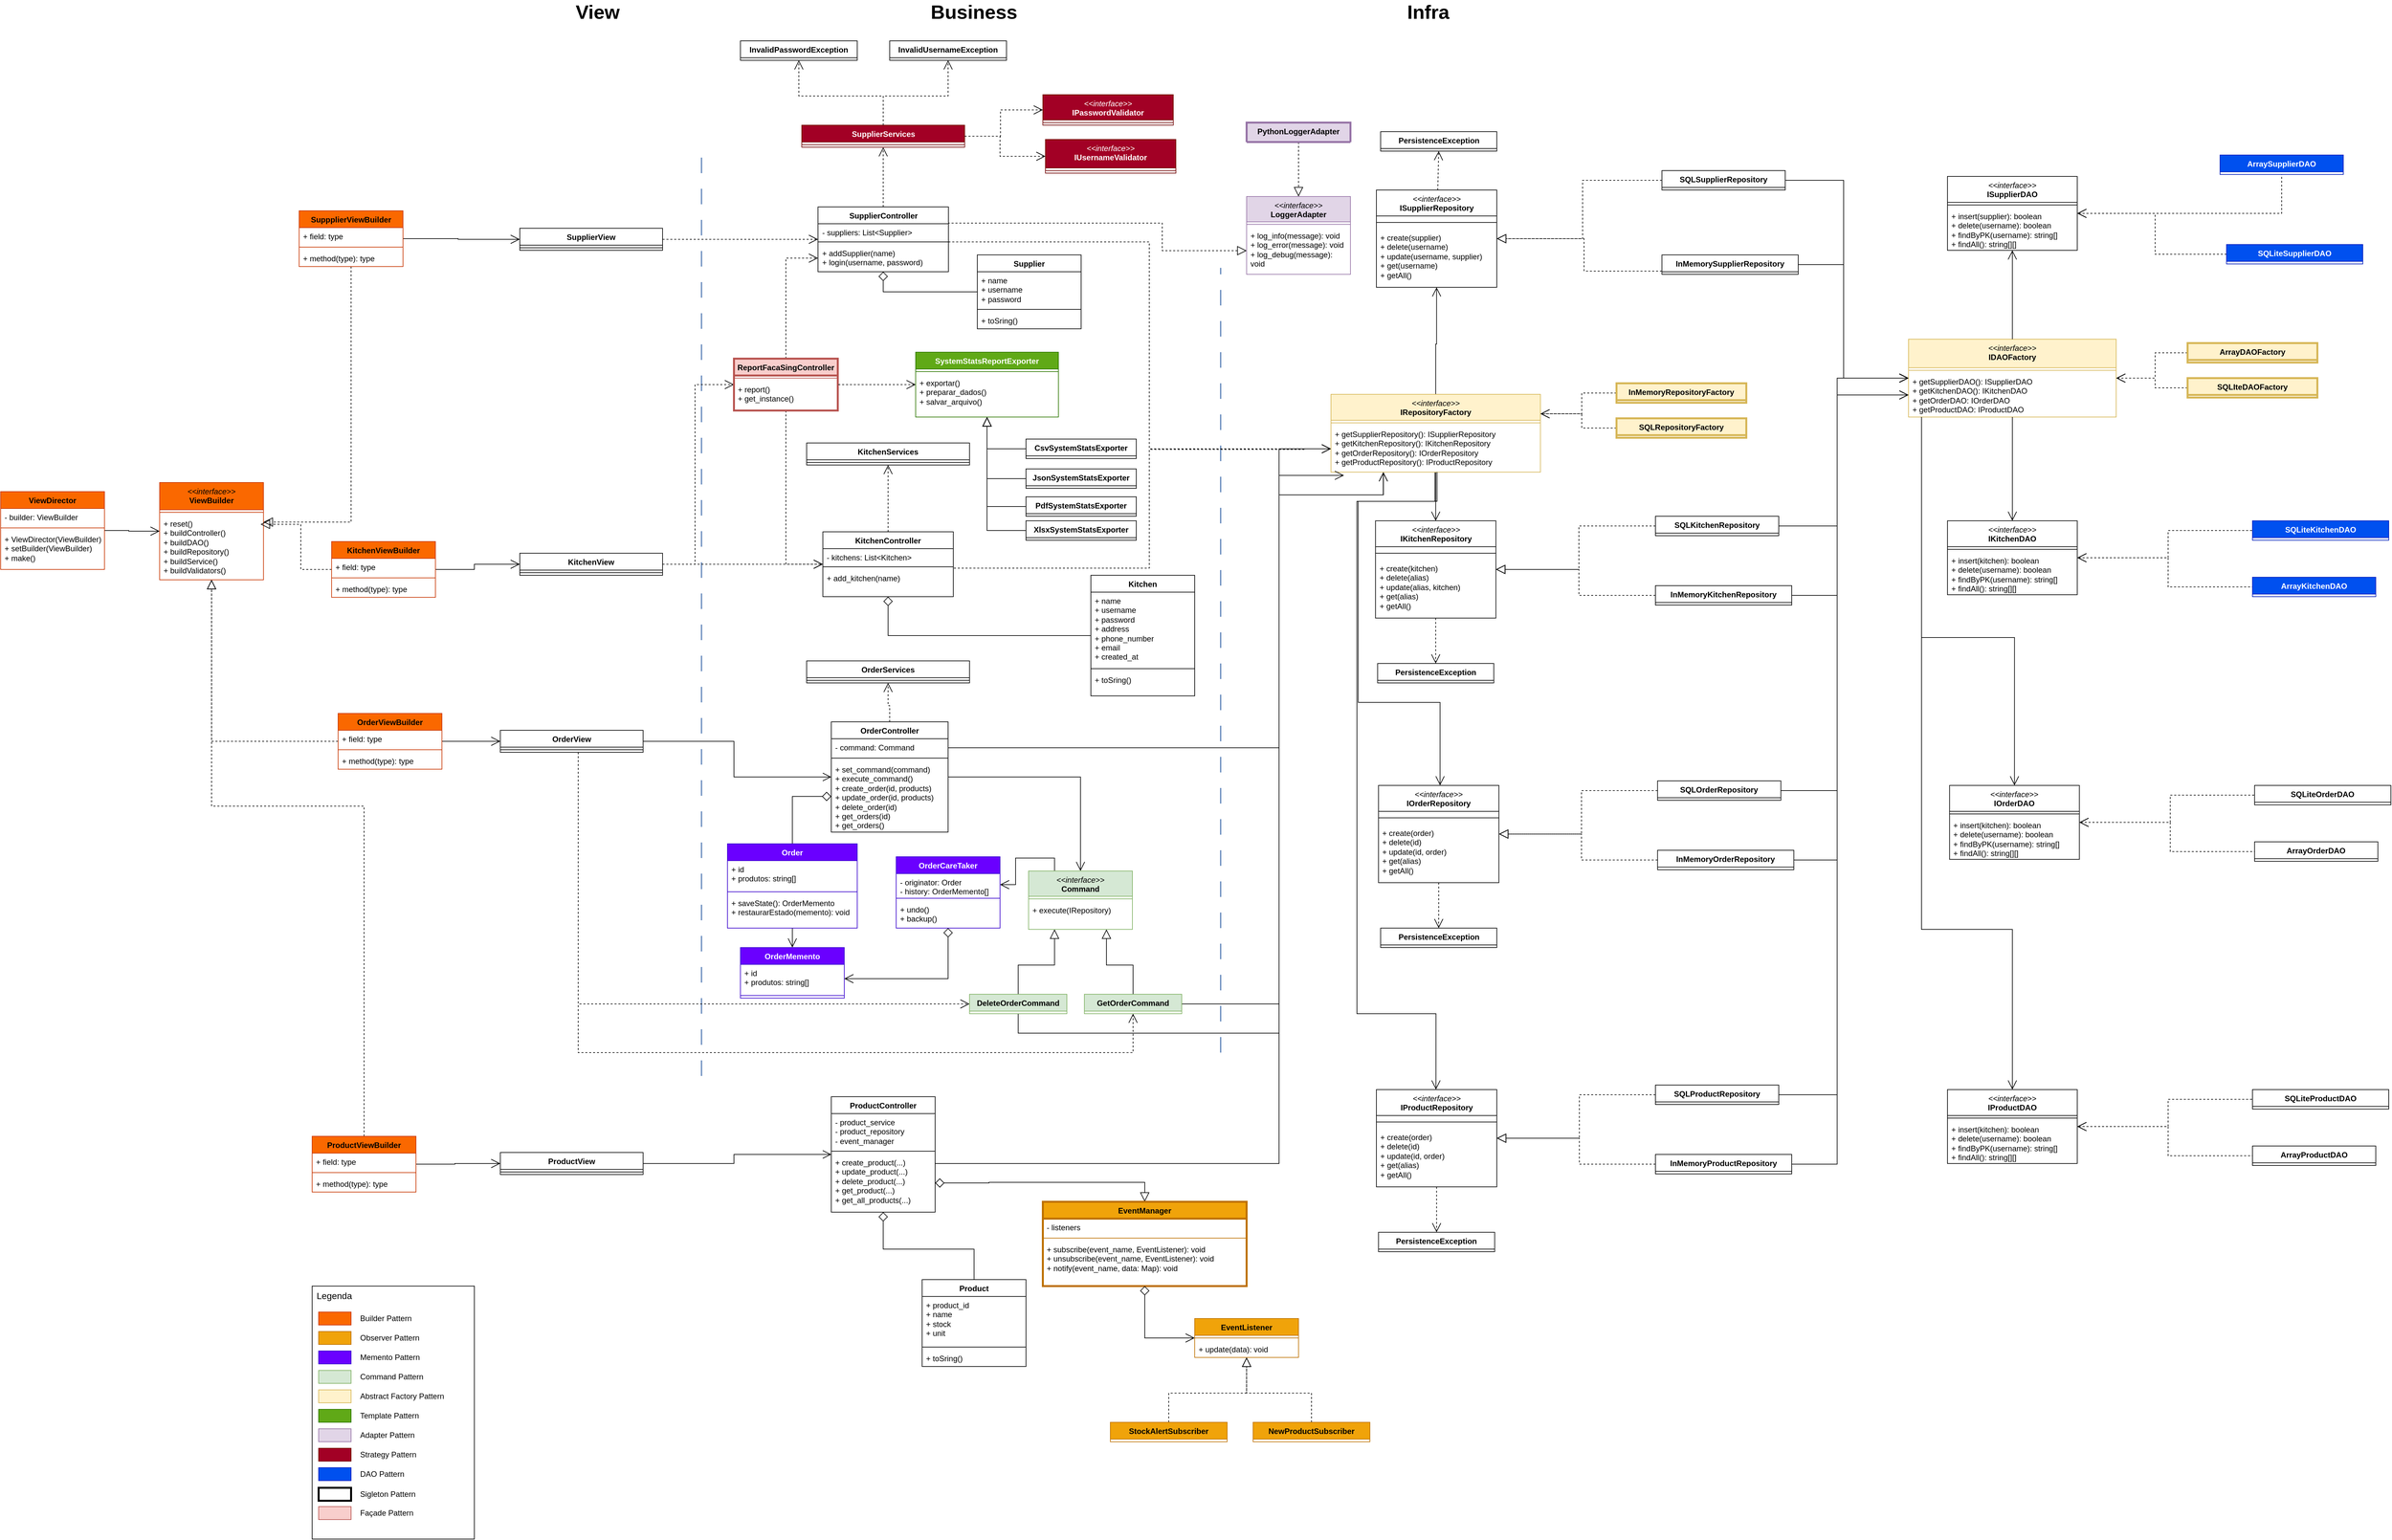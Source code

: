 <?xml version="1.0" encoding="UTF-8"?>
<mxfile version="26.2.14" pages="2">
  <diagram id="QL3Ry1wc7ldOxlqwXEX6" name="27/03">
    <mxGraphModel dx="2115" dy="620" grid="1" gridSize="10" guides="1" tooltips="1" connect="1" arrows="1" fold="1" page="1" pageScale="1" pageWidth="1169" pageHeight="827" math="0" shadow="0">
      <root>
        <mxCell id="0" />
        <mxCell id="1" parent="0" />
        <mxCell id="mfN5j5FMAVyb_pTe65s7-1" value="" style="endArrow=none;dashed=1;html=1;dashPattern=12 12;strokeWidth=2;rounded=0;fillColor=#dae8fc;strokeColor=#6c8ebf;" parent="1" edge="1">
          <mxGeometry width="50" height="50" relative="1" as="geometry">
            <mxPoint y="1696" as="sourcePoint" />
            <mxPoint y="260" as="targetPoint" />
          </mxGeometry>
        </mxCell>
        <mxCell id="mfN5j5FMAVyb_pTe65s7-2" value="" style="endArrow=none;dashed=1;html=1;dashPattern=12 12;strokeWidth=2;rounded=0;fillColor=#dae8fc;strokeColor=#6c8ebf;" parent="1" edge="1">
          <mxGeometry width="50" height="50" relative="1" as="geometry">
            <mxPoint x="800" y="1660" as="sourcePoint" />
            <mxPoint x="800" y="450" as="targetPoint" />
          </mxGeometry>
        </mxCell>
        <mxCell id="mfN5j5FMAVyb_pTe65s7-3" value="&lt;font style=&quot;font-size: 30px;&quot;&gt;&lt;b&gt;Business&lt;/b&gt;&lt;/font&gt;" style="text;html=1;align=center;verticalAlign=middle;whiteSpace=wrap;rounded=0;" parent="1" vertex="1">
          <mxGeometry x="330" y="40" width="180" height="30" as="geometry" />
        </mxCell>
        <mxCell id="mfN5j5FMAVyb_pTe65s7-4" value="&lt;font style=&quot;font-size: 30px;&quot;&gt;&lt;b&gt;View&lt;/b&gt;&lt;/font&gt;" style="text;html=1;align=center;verticalAlign=middle;whiteSpace=wrap;rounded=0;" parent="1" vertex="1">
          <mxGeometry x="-250" y="40" width="180" height="30" as="geometry" />
        </mxCell>
        <mxCell id="mfN5j5FMAVyb_pTe65s7-5" value="&lt;font style=&quot;font-size: 30px;&quot;&gt;&lt;b&gt;Infra&lt;/b&gt;&lt;/font&gt;" style="text;html=1;align=center;verticalAlign=middle;whiteSpace=wrap;rounded=0;" parent="1" vertex="1">
          <mxGeometry x="1030" y="40" width="180" height="30" as="geometry" />
        </mxCell>
        <mxCell id="Vv-Q8fSaXxROo0xmz6hG-18" style="edgeStyle=orthogonalEdgeStyle;rounded=0;orthogonalLoop=1;jettySize=auto;html=1;entryX=0.5;entryY=1;entryDx=0;entryDy=0;endArrow=open;endFill=0;dashed=1;endSize=12;startSize=12;" parent="1" source="gB5Y1k0HyoQZD1Wtt7Dn-1" target="Vv-Q8fSaXxROo0xmz6hG-6" edge="1">
          <mxGeometry relative="1" as="geometry" />
        </mxCell>
        <mxCell id="gB5Y1k0HyoQZD1Wtt7Dn-1" value="&lt;b&gt;SupplierController&lt;/b&gt;" style="swimlane;fontStyle=1;align=center;verticalAlign=top;childLayout=stackLayout;horizontal=1;startSize=26;horizontalStack=0;resizeParent=1;resizeParentMax=0;resizeLast=0;collapsible=1;marginBottom=0;whiteSpace=wrap;html=1;" parent="1" vertex="1">
          <mxGeometry x="179.5" y="356" width="201" height="100" as="geometry">
            <mxRectangle x="180" y="364" width="150" height="30" as="alternateBounds" />
          </mxGeometry>
        </mxCell>
        <mxCell id="gB5Y1k0HyoQZD1Wtt7Dn-2" value="- suppliers: List&amp;lt;Supplier&amp;gt;" style="text;strokeColor=none;fillColor=none;align=left;verticalAlign=top;spacingLeft=4;spacingRight=4;overflow=hidden;rotatable=0;points=[[0,0.5],[1,0.5]];portConstraint=eastwest;whiteSpace=wrap;html=1;" parent="gB5Y1k0HyoQZD1Wtt7Dn-1" vertex="1">
          <mxGeometry y="26" width="201" height="24" as="geometry" />
        </mxCell>
        <mxCell id="gB5Y1k0HyoQZD1Wtt7Dn-3" value="" style="line;strokeWidth=1;fillColor=none;align=left;verticalAlign=middle;spacingTop=-1;spacingLeft=3;spacingRight=3;rotatable=0;labelPosition=right;points=[];portConstraint=eastwest;strokeColor=inherit;" parent="gB5Y1k0HyoQZD1Wtt7Dn-1" vertex="1">
          <mxGeometry y="50" width="201" height="8" as="geometry" />
        </mxCell>
        <mxCell id="gB5Y1k0HyoQZD1Wtt7Dn-4" value="+ addSupplier(name)&lt;div&gt;+ login(username, password)&lt;/div&gt;" style="text;strokeColor=none;fillColor=none;align=left;verticalAlign=top;spacingLeft=4;spacingRight=4;overflow=hidden;rotatable=0;points=[[0,0.5],[1,0.5]];portConstraint=eastwest;whiteSpace=wrap;html=1;" parent="gB5Y1k0HyoQZD1Wtt7Dn-1" vertex="1">
          <mxGeometry y="58" width="201" height="42" as="geometry" />
        </mxCell>
        <mxCell id="Vv-Q8fSaXxROo0xmz6hG-16" style="edgeStyle=orthogonalEdgeStyle;rounded=0;orthogonalLoop=1;jettySize=auto;html=1;entryX=0.5;entryY=1;entryDx=0;entryDy=0;endArrow=diamond;endFill=0;endSize=12;" parent="1" source="y1ptUFQd2o1ErfU3pzcy-1" target="gB5Y1k0HyoQZD1Wtt7Dn-1" edge="1">
          <mxGeometry relative="1" as="geometry">
            <mxPoint x="290" y="450" as="targetPoint" />
          </mxGeometry>
        </mxCell>
        <mxCell id="y1ptUFQd2o1ErfU3pzcy-1" value="&lt;b&gt;Supplier&lt;/b&gt;" style="swimlane;fontStyle=1;align=center;verticalAlign=top;childLayout=stackLayout;horizontal=1;startSize=26;horizontalStack=0;resizeParent=1;resizeParentMax=0;resizeLast=0;collapsible=1;marginBottom=0;whiteSpace=wrap;html=1;" parent="1" vertex="1">
          <mxGeometry x="425" y="430" width="160" height="114" as="geometry" />
        </mxCell>
        <mxCell id="y1ptUFQd2o1ErfU3pzcy-2" value="+ name&lt;div&gt;+ username&lt;/div&gt;&lt;div&gt;+ password&lt;/div&gt;" style="text;strokeColor=none;fillColor=none;align=left;verticalAlign=top;spacingLeft=4;spacingRight=4;overflow=hidden;rotatable=0;points=[[0,0.5],[1,0.5]];portConstraint=eastwest;whiteSpace=wrap;html=1;" parent="y1ptUFQd2o1ErfU3pzcy-1" vertex="1">
          <mxGeometry y="26" width="160" height="54" as="geometry" />
        </mxCell>
        <mxCell id="y1ptUFQd2o1ErfU3pzcy-3" value="" style="line;strokeWidth=1;fillColor=none;align=left;verticalAlign=middle;spacingTop=-1;spacingLeft=3;spacingRight=3;rotatable=0;labelPosition=right;points=[];portConstraint=eastwest;strokeColor=inherit;" parent="y1ptUFQd2o1ErfU3pzcy-1" vertex="1">
          <mxGeometry y="80" width="160" height="8" as="geometry" />
        </mxCell>
        <mxCell id="y1ptUFQd2o1ErfU3pzcy-4" value="+ toSring()" style="text;strokeColor=none;fillColor=none;align=left;verticalAlign=top;spacingLeft=4;spacingRight=4;overflow=hidden;rotatable=0;points=[[0,0.5],[1,0.5]];portConstraint=eastwest;whiteSpace=wrap;html=1;" parent="y1ptUFQd2o1ErfU3pzcy-1" vertex="1">
          <mxGeometry y="88" width="160" height="26" as="geometry" />
        </mxCell>
        <mxCell id="vtW9LHkK-7iQcfDU1YJa-1" style="rounded=0;orthogonalLoop=1;jettySize=auto;html=1;entryX=0.5;entryY=1;entryDx=0;entryDy=0;endArrow=open;endFill=0;endSize=12;dashed=1;" parent="1" source="vtW9LHkK-7iQcfDU1YJa-2" target="vtW9LHkK-7iQcfDU1YJa-11" edge="1">
          <mxGeometry relative="1" as="geometry" />
        </mxCell>
        <mxCell id="X-29sa1S6aLxrIAXwsSO-25" style="edgeStyle=orthogonalEdgeStyle;rounded=0;orthogonalLoop=1;jettySize=auto;html=1;entryX=0.5;entryY=0;entryDx=0;entryDy=0;endArrow=none;startFill=0;startArrow=open;endSize=12;startSize=12;" parent="1" source="vtW9LHkK-7iQcfDU1YJa-2" target="X-29sa1S6aLxrIAXwsSO-16" edge="1">
          <mxGeometry relative="1" as="geometry" />
        </mxCell>
        <mxCell id="vtW9LHkK-7iQcfDU1YJa-2" value="&lt;div&gt;&lt;span style=&quot;font-weight: normal;&quot;&gt;&lt;i&gt;&amp;lt;&amp;lt;interface&amp;gt;&amp;gt;&lt;/i&gt;&lt;/span&gt;&lt;/div&gt;&lt;b&gt;ISupplierRepository&lt;/b&gt;" style="swimlane;fontStyle=1;align=center;verticalAlign=top;childLayout=stackLayout;horizontal=1;startSize=40;horizontalStack=0;resizeParent=1;resizeParentMax=0;resizeLast=0;collapsible=1;marginBottom=0;whiteSpace=wrap;html=1;" parent="1" vertex="1">
          <mxGeometry x="1040" y="330" width="185.5" height="150" as="geometry">
            <mxRectangle x="860" y="330" width="150" height="50" as="alternateBounds" />
          </mxGeometry>
        </mxCell>
        <mxCell id="vtW9LHkK-7iQcfDU1YJa-3" value="" style="line;strokeWidth=1;fillColor=none;align=left;verticalAlign=middle;spacingTop=-1;spacingLeft=3;spacingRight=3;rotatable=0;labelPosition=right;points=[];portConstraint=eastwest;strokeColor=inherit;" parent="vtW9LHkK-7iQcfDU1YJa-2" vertex="1">
          <mxGeometry y="40" width="185.5" height="20" as="geometry" />
        </mxCell>
        <mxCell id="vtW9LHkK-7iQcfDU1YJa-4" value="+ create(supplier)&lt;div&gt;+ delete(username)&lt;/div&gt;&lt;div&gt;+ update(username, supplier)&lt;/div&gt;&lt;div&gt;+ get(username)&lt;/div&gt;&lt;div&gt;+ getAll()&lt;/div&gt;" style="text;strokeColor=none;fillColor=none;align=left;verticalAlign=top;spacingLeft=4;spacingRight=4;overflow=hidden;rotatable=0;points=[[0,0.5],[1,0.5]];portConstraint=eastwest;whiteSpace=wrap;html=1;" parent="vtW9LHkK-7iQcfDU1YJa-2" vertex="1">
          <mxGeometry y="60" width="185.5" height="90" as="geometry" />
        </mxCell>
        <mxCell id="vtW9LHkK-7iQcfDU1YJa-5" style="rounded=0;orthogonalLoop=1;jettySize=auto;html=1;entryX=1;entryY=0.5;entryDx=0;entryDy=0;endSize=12;endArrow=block;endFill=0;dashed=1;edgeStyle=orthogonalEdgeStyle;" parent="1" source="vtW9LHkK-7iQcfDU1YJa-6" target="vtW9LHkK-7iQcfDU1YJa-2" edge="1">
          <mxGeometry relative="1" as="geometry">
            <mxPoint x="968.5" y="497" as="targetPoint" />
          </mxGeometry>
        </mxCell>
        <mxCell id="X-29sa1S6aLxrIAXwsSO-62" style="edgeStyle=orthogonalEdgeStyle;rounded=0;orthogonalLoop=1;jettySize=auto;html=1;entryX=0;entryY=0.5;entryDx=0;entryDy=0;endArrow=open;endFill=0;endSize=12;" parent="1" source="vtW9LHkK-7iQcfDU1YJa-6" target="X-29sa1S6aLxrIAXwsSO-20" edge="1">
          <mxGeometry relative="1" as="geometry">
            <Array as="points">
              <mxPoint x="1760" y="315" />
              <mxPoint x="1760" y="620" />
            </Array>
          </mxGeometry>
        </mxCell>
        <mxCell id="vtW9LHkK-7iQcfDU1YJa-6" value="&lt;b&gt;SQLSupplierRepository&lt;/b&gt;" style="swimlane;fontStyle=1;align=center;verticalAlign=top;childLayout=stackLayout;horizontal=1;startSize=26;horizontalStack=0;resizeParent=1;resizeParentMax=0;resizeLast=0;collapsible=1;marginBottom=0;whiteSpace=wrap;html=1;" parent="1" collapsed="1" vertex="1">
          <mxGeometry x="1480" y="300" width="190" height="30" as="geometry">
            <mxRectangle x="1220" y="330" width="220" height="50" as="alternateBounds" />
          </mxGeometry>
        </mxCell>
        <mxCell id="vtW9LHkK-7iQcfDU1YJa-7" value="" style="line;strokeWidth=1;fillColor=none;align=left;verticalAlign=middle;spacingTop=-1;spacingLeft=3;spacingRight=3;rotatable=0;labelPosition=right;points=[];portConstraint=eastwest;strokeColor=inherit;" parent="vtW9LHkK-7iQcfDU1YJa-6" vertex="1">
          <mxGeometry y="26" width="220" height="24" as="geometry" />
        </mxCell>
        <mxCell id="X-29sa1S6aLxrIAXwsSO-60" style="edgeStyle=orthogonalEdgeStyle;rounded=0;orthogonalLoop=1;jettySize=auto;html=1;entryX=0;entryY=0.5;entryDx=0;entryDy=0;endArrow=open;endFill=0;endSize=12;" parent="1" source="vtW9LHkK-7iQcfDU1YJa-8" target="X-29sa1S6aLxrIAXwsSO-20" edge="1">
          <mxGeometry relative="1" as="geometry">
            <Array as="points">
              <mxPoint x="1760" y="445" />
              <mxPoint x="1760" y="620" />
            </Array>
          </mxGeometry>
        </mxCell>
        <mxCell id="vtW9LHkK-7iQcfDU1YJa-8" value="&lt;b&gt;InMemorySupplierRepository&lt;/b&gt;" style="swimlane;fontStyle=1;align=center;verticalAlign=top;childLayout=stackLayout;horizontal=1;startSize=26;horizontalStack=0;resizeParent=1;resizeParentMax=0;resizeLast=0;collapsible=1;marginBottom=0;whiteSpace=wrap;html=1;" parent="1" collapsed="1" vertex="1">
          <mxGeometry x="1480" y="430" width="210" height="30" as="geometry">
            <mxRectangle x="744.5" y="763" width="190" height="50" as="alternateBounds" />
          </mxGeometry>
        </mxCell>
        <mxCell id="vtW9LHkK-7iQcfDU1YJa-9" value="" style="line;strokeWidth=1;fillColor=none;align=left;verticalAlign=middle;spacingTop=-1;spacingLeft=3;spacingRight=3;rotatable=0;labelPosition=right;points=[];portConstraint=eastwest;strokeColor=inherit;" parent="vtW9LHkK-7iQcfDU1YJa-8" vertex="1">
          <mxGeometry y="26" width="190" height="24" as="geometry" />
        </mxCell>
        <mxCell id="vtW9LHkK-7iQcfDU1YJa-10" style="rounded=0;orthogonalLoop=1;jettySize=auto;html=1;entryX=1;entryY=0.5;entryDx=0;entryDy=0;endSize=12;endArrow=block;endFill=0;dashed=1;edgeStyle=orthogonalEdgeStyle;" parent="1" source="vtW9LHkK-7iQcfDU1YJa-8" target="vtW9LHkK-7iQcfDU1YJa-2" edge="1">
          <mxGeometry relative="1" as="geometry">
            <Array as="points">
              <mxPoint x="1360" y="455" />
              <mxPoint x="1360" y="405" />
            </Array>
          </mxGeometry>
        </mxCell>
        <mxCell id="vtW9LHkK-7iQcfDU1YJa-11" value="PersistenceException" style="swimlane;fontStyle=1;align=center;verticalAlign=top;childLayout=stackLayout;horizontal=1;startSize=26;horizontalStack=0;resizeParent=1;resizeParentMax=0;resizeLast=0;collapsible=1;marginBottom=0;whiteSpace=wrap;html=1;" parent="1" collapsed="1" vertex="1">
          <mxGeometry x="1046.5" y="240" width="179" height="30" as="geometry">
            <mxRectangle x="441.5" y="880" width="160" height="34" as="alternateBounds" />
          </mxGeometry>
        </mxCell>
        <mxCell id="vtW9LHkK-7iQcfDU1YJa-12" value="" style="line;strokeWidth=1;fillColor=none;align=left;verticalAlign=middle;spacingTop=-1;spacingLeft=3;spacingRight=3;rotatable=0;labelPosition=right;points=[];portConstraint=eastwest;strokeColor=inherit;" parent="vtW9LHkK-7iQcfDU1YJa-11" vertex="1">
          <mxGeometry y="26" width="160" height="8" as="geometry" />
        </mxCell>
        <mxCell id="Vv-Q8fSaXxROo0xmz6hG-17" style="edgeStyle=orthogonalEdgeStyle;rounded=0;orthogonalLoop=1;jettySize=auto;html=1;entryX=0;entryY=0.5;entryDx=0;entryDy=0;endArrow=open;endFill=0;dashed=1;endSize=12;startSize=12;" parent="1" source="a6q3OOpY8-t0Fjljw6EO-1" target="gB5Y1k0HyoQZD1Wtt7Dn-1" edge="1">
          <mxGeometry relative="1" as="geometry">
            <mxPoint x="120" y="400" as="targetPoint" />
          </mxGeometry>
        </mxCell>
        <mxCell id="a6q3OOpY8-t0Fjljw6EO-1" value="SupplierView" style="swimlane;fontStyle=1;align=center;verticalAlign=top;childLayout=stackLayout;horizontal=1;startSize=26;horizontalStack=0;resizeParent=1;resizeParentMax=0;resizeLast=0;collapsible=1;marginBottom=0;whiteSpace=wrap;html=1;" parent="1" vertex="1">
          <mxGeometry x="-280" y="389" width="220" height="34" as="geometry" />
        </mxCell>
        <mxCell id="a6q3OOpY8-t0Fjljw6EO-2" value="" style="line;strokeWidth=1;fillColor=none;align=left;verticalAlign=middle;spacingTop=-1;spacingLeft=3;spacingRight=3;rotatable=0;labelPosition=right;points=[];portConstraint=eastwest;strokeColor=inherit;" parent="a6q3OOpY8-t0Fjljw6EO-1" vertex="1">
          <mxGeometry y="26" width="220" height="8" as="geometry" />
        </mxCell>
        <mxCell id="Vv-Q8fSaXxROo0xmz6hG-2" value="&lt;i style=&quot;font-weight: normal;&quot;&gt;&amp;lt;&amp;lt;interface&amp;gt;&amp;gt;&lt;/i&gt;&lt;br&gt;IPasswordValidator" style="swimlane;fontStyle=1;align=center;verticalAlign=top;childLayout=stackLayout;horizontal=1;startSize=39;horizontalStack=0;resizeParent=1;resizeParentMax=0;resizeLast=0;collapsible=1;marginBottom=0;whiteSpace=wrap;html=1;fillColor=#a20025;fontColor=#ffffff;strokeColor=#6F0000;" parent="1" vertex="1">
          <mxGeometry x="526" y="183" width="201" height="47" as="geometry">
            <mxRectangle x="488.5" y="351" width="140" height="49" as="alternateBounds" />
          </mxGeometry>
        </mxCell>
        <mxCell id="Vv-Q8fSaXxROo0xmz6hG-3" value="" style="line;strokeWidth=1;fillColor=none;align=left;verticalAlign=middle;spacingTop=-1;spacingLeft=3;spacingRight=3;rotatable=0;labelPosition=right;points=[];portConstraint=eastwest;strokeColor=inherit;" parent="Vv-Q8fSaXxROo0xmz6hG-2" vertex="1">
          <mxGeometry y="39" width="201" height="8" as="geometry" />
        </mxCell>
        <mxCell id="Vv-Q8fSaXxROo0xmz6hG-4" value="&lt;span style=&quot;font-weight: normal;&quot;&gt;&lt;i&gt;&amp;lt;&amp;lt;interface&amp;gt;&amp;gt;&lt;/i&gt;&lt;/span&gt;&lt;br&gt;IUsernameValidator" style="swimlane;fontStyle=1;align=center;verticalAlign=top;childLayout=stackLayout;horizontal=1;startSize=44;horizontalStack=0;resizeParent=1;resizeParentMax=0;resizeLast=0;collapsible=1;marginBottom=0;whiteSpace=wrap;html=1;fillColor=#a20025;fontColor=#ffffff;strokeColor=#6F0000;" parent="1" vertex="1">
          <mxGeometry x="530" y="252" width="201" height="52" as="geometry">
            <mxRectangle x="488.5" y="446" width="150" height="54" as="alternateBounds" />
          </mxGeometry>
        </mxCell>
        <mxCell id="Vv-Q8fSaXxROo0xmz6hG-5" value="" style="line;strokeWidth=1;fillColor=none;align=left;verticalAlign=middle;spacingTop=-1;spacingLeft=3;spacingRight=3;rotatable=0;labelPosition=right;points=[];portConstraint=eastwest;strokeColor=inherit;" parent="Vv-Q8fSaXxROo0xmz6hG-4" vertex="1">
          <mxGeometry y="44" width="201" height="8" as="geometry" />
        </mxCell>
        <mxCell id="Vv-Q8fSaXxROo0xmz6hG-6" value="&lt;b&gt;SupplierServices&lt;/b&gt;" style="swimlane;fontStyle=1;align=center;verticalAlign=top;childLayout=stackLayout;horizontal=1;startSize=26;horizontalStack=0;resizeParent=1;resizeParentMax=0;resizeLast=0;collapsible=1;marginBottom=0;whiteSpace=wrap;html=1;fillColor=#a20025;fontColor=#ffffff;strokeColor=#6F0000;" parent="1" vertex="1">
          <mxGeometry x="154.5" y="230" width="251" height="34" as="geometry">
            <mxRectangle x="110" y="380" width="140" height="30" as="alternateBounds" />
          </mxGeometry>
        </mxCell>
        <mxCell id="Vv-Q8fSaXxROo0xmz6hG-7" value="" style="line;strokeWidth=1;fillColor=none;align=left;verticalAlign=middle;spacingTop=-1;spacingLeft=3;spacingRight=3;rotatable=0;labelPosition=right;points=[];portConstraint=eastwest;strokeColor=inherit;" parent="Vv-Q8fSaXxROo0xmz6hG-6" vertex="1">
          <mxGeometry y="26" width="251" height="8" as="geometry" />
        </mxCell>
        <mxCell id="Vv-Q8fSaXxROo0xmz6hG-8" style="rounded=0;orthogonalLoop=1;jettySize=auto;html=1;dashed=1;endArrow=open;endFill=0;endSize=12;edgeStyle=orthogonalEdgeStyle;entryX=0;entryY=0.5;entryDx=0;entryDy=0;exitX=1;exitY=0.5;exitDx=0;exitDy=0;" parent="1" source="Vv-Q8fSaXxROo0xmz6hG-6" target="Vv-Q8fSaXxROo0xmz6hG-4" edge="1">
          <mxGeometry relative="1" as="geometry">
            <mxPoint x="367.5" y="270" as="sourcePoint" />
            <mxPoint x="500" y="286" as="targetPoint" />
            <Array as="points">
              <mxPoint x="460" y="247" />
              <mxPoint x="460" y="278" />
            </Array>
          </mxGeometry>
        </mxCell>
        <mxCell id="Vv-Q8fSaXxROo0xmz6hG-9" style="rounded=0;orthogonalLoop=1;jettySize=auto;html=1;dashed=1;endArrow=open;endFill=0;endSize=12;exitX=1;exitY=0.5;exitDx=0;exitDy=0;edgeStyle=orthogonalEdgeStyle;entryX=0;entryY=0.5;entryDx=0;entryDy=0;" parent="1" source="Vv-Q8fSaXxROo0xmz6hG-6" target="Vv-Q8fSaXxROo0xmz6hG-2" edge="1">
          <mxGeometry relative="1" as="geometry">
            <mxPoint x="298" y="454" as="sourcePoint" />
            <mxPoint x="523.5" y="230" as="targetPoint" />
          </mxGeometry>
        </mxCell>
        <mxCell id="Vv-Q8fSaXxROo0xmz6hG-10" value="InvalidPasswordException" style="swimlane;fontStyle=1;align=center;verticalAlign=top;childLayout=stackLayout;horizontal=1;startSize=26;horizontalStack=0;resizeParent=1;resizeParentMax=0;resizeLast=0;collapsible=1;marginBottom=0;whiteSpace=wrap;html=1;" parent="1" collapsed="1" vertex="1">
          <mxGeometry x="60" y="100" width="180" height="30" as="geometry">
            <mxRectangle x="-40" y="280" width="180" height="34" as="alternateBounds" />
          </mxGeometry>
        </mxCell>
        <mxCell id="Vv-Q8fSaXxROo0xmz6hG-11" value="" style="line;strokeWidth=1;fillColor=none;align=left;verticalAlign=middle;spacingTop=-1;spacingLeft=3;spacingRight=3;rotatable=0;labelPosition=right;points=[];portConstraint=eastwest;strokeColor=inherit;" parent="Vv-Q8fSaXxROo0xmz6hG-10" vertex="1">
          <mxGeometry y="26" width="180" height="8" as="geometry" />
        </mxCell>
        <mxCell id="Vv-Q8fSaXxROo0xmz6hG-12" value="InvalidUsernameException" style="swimlane;fontStyle=1;align=center;verticalAlign=top;childLayout=stackLayout;horizontal=1;startSize=26;horizontalStack=0;resizeParent=1;resizeParentMax=0;resizeLast=0;collapsible=1;marginBottom=0;whiteSpace=wrap;html=1;" parent="1" collapsed="1" vertex="1">
          <mxGeometry x="290" y="100" width="180" height="30" as="geometry">
            <mxRectangle x="220" y="288" width="180" height="34" as="alternateBounds" />
          </mxGeometry>
        </mxCell>
        <mxCell id="Vv-Q8fSaXxROo0xmz6hG-13" value="" style="line;strokeWidth=1;fillColor=none;align=left;verticalAlign=middle;spacingTop=-1;spacingLeft=3;spacingRight=3;rotatable=0;labelPosition=right;points=[];portConstraint=eastwest;strokeColor=inherit;" parent="Vv-Q8fSaXxROo0xmz6hG-12" vertex="1">
          <mxGeometry y="26" width="180" height="8" as="geometry" />
        </mxCell>
        <mxCell id="Vv-Q8fSaXxROo0xmz6hG-14" style="rounded=0;orthogonalLoop=1;jettySize=auto;html=1;entryX=0.5;entryY=1;entryDx=0;entryDy=0;dashed=1;endArrow=open;endFill=0;endSize=12;edgeStyle=orthogonalEdgeStyle;" parent="1" source="Vv-Q8fSaXxROo0xmz6hG-6" target="Vv-Q8fSaXxROo0xmz6hG-12" edge="1">
          <mxGeometry relative="1" as="geometry">
            <mxPoint x="401.46" y="115" as="targetPoint" />
          </mxGeometry>
        </mxCell>
        <mxCell id="Vv-Q8fSaXxROo0xmz6hG-15" style="rounded=0;orthogonalLoop=1;jettySize=auto;html=1;entryX=0.5;entryY=1;entryDx=0;entryDy=0;endArrow=open;endFill=0;endSize=12;dashed=1;edgeStyle=orthogonalEdgeStyle;" parent="1" source="Vv-Q8fSaXxROo0xmz6hG-6" target="Vv-Q8fSaXxROo0xmz6hG-10" edge="1">
          <mxGeometry relative="1" as="geometry">
            <mxPoint x="144.52" y="83.002" as="targetPoint" />
          </mxGeometry>
        </mxCell>
        <mxCell id="Vv-Q8fSaXxROo0xmz6hG-21" style="edgeStyle=orthogonalEdgeStyle;rounded=0;orthogonalLoop=1;jettySize=auto;html=1;entryX=0.5;entryY=1;entryDx=0;entryDy=0;endArrow=open;endFill=0;dashed=1;endSize=12;startSize=12;" parent="1" source="Vv-Q8fSaXxROo0xmz6hG-23" target="Vv-Q8fSaXxROo0xmz6hG-51" edge="1">
          <mxGeometry relative="1" as="geometry" />
        </mxCell>
        <mxCell id="Vv-Q8fSaXxROo0xmz6hG-22" style="edgeStyle=orthogonalEdgeStyle;rounded=0;orthogonalLoop=1;jettySize=auto;html=1;entryX=0;entryY=0.5;entryDx=0;entryDy=0;endArrow=open;endFill=0;dashed=1;endSize=12;startSize=12;exitX=1.005;exitY=-0.048;exitDx=0;exitDy=0;exitPerimeter=0;" parent="1" source="Vv-Q8fSaXxROo0xmz6hG-26" target="X-29sa1S6aLxrIAXwsSO-19" edge="1">
          <mxGeometry relative="1" as="geometry">
            <mxPoint x="830" y="913.0" as="targetPoint" />
            <Array as="points">
              <mxPoint x="690" y="913" />
              <mxPoint x="690" y="730" />
              <mxPoint x="930" y="730" />
            </Array>
          </mxGeometry>
        </mxCell>
        <mxCell id="Vv-Q8fSaXxROo0xmz6hG-23" value="&lt;b&gt;KitchenController&lt;/b&gt;" style="swimlane;fontStyle=1;align=center;verticalAlign=top;childLayout=stackLayout;horizontal=1;startSize=26;horizontalStack=0;resizeParent=1;resizeParentMax=0;resizeLast=0;collapsible=1;marginBottom=0;whiteSpace=wrap;html=1;" parent="1" vertex="1">
          <mxGeometry x="187" y="857" width="201" height="100" as="geometry">
            <mxRectangle x="189.5" y="859" width="150" height="30" as="alternateBounds" />
          </mxGeometry>
        </mxCell>
        <mxCell id="Vv-Q8fSaXxROo0xmz6hG-24" value="- kitchens: List&amp;lt;Kitchen&amp;gt;" style="text;strokeColor=none;fillColor=none;align=left;verticalAlign=top;spacingLeft=4;spacingRight=4;overflow=hidden;rotatable=0;points=[[0,0.5],[1,0.5]];portConstraint=eastwest;whiteSpace=wrap;html=1;" parent="Vv-Q8fSaXxROo0xmz6hG-23" vertex="1">
          <mxGeometry y="26" width="201" height="24" as="geometry" />
        </mxCell>
        <mxCell id="Vv-Q8fSaXxROo0xmz6hG-25" value="" style="line;strokeWidth=1;fillColor=none;align=left;verticalAlign=middle;spacingTop=-1;spacingLeft=3;spacingRight=3;rotatable=0;labelPosition=right;points=[];portConstraint=eastwest;strokeColor=inherit;" parent="Vv-Q8fSaXxROo0xmz6hG-23" vertex="1">
          <mxGeometry y="50" width="201" height="8" as="geometry" />
        </mxCell>
        <mxCell id="Vv-Q8fSaXxROo0xmz6hG-26" value="+ add_kitchen(name)" style="text;strokeColor=none;fillColor=none;align=left;verticalAlign=top;spacingLeft=4;spacingRight=4;overflow=hidden;rotatable=0;points=[[0,0.5],[1,0.5]];portConstraint=eastwest;whiteSpace=wrap;html=1;" parent="Vv-Q8fSaXxROo0xmz6hG-23" vertex="1">
          <mxGeometry y="58" width="201" height="42" as="geometry" />
        </mxCell>
        <mxCell id="Vv-Q8fSaXxROo0xmz6hG-27" style="edgeStyle=orthogonalEdgeStyle;rounded=0;orthogonalLoop=1;jettySize=auto;html=1;entryX=0.5;entryY=1;entryDx=0;entryDy=0;endArrow=diamond;endFill=0;endSize=12;" parent="1" source="Vv-Q8fSaXxROo0xmz6hG-28" target="Vv-Q8fSaXxROo0xmz6hG-23" edge="1">
          <mxGeometry relative="1" as="geometry">
            <mxPoint x="297.5" y="986" as="targetPoint" />
          </mxGeometry>
        </mxCell>
        <mxCell id="Vv-Q8fSaXxROo0xmz6hG-28" value="&lt;b&gt;Kitchen&lt;/b&gt;" style="swimlane;fontStyle=1;align=center;verticalAlign=top;childLayout=stackLayout;horizontal=1;startSize=26;horizontalStack=0;resizeParent=1;resizeParentMax=0;resizeLast=0;collapsible=1;marginBottom=0;whiteSpace=wrap;html=1;" parent="1" vertex="1">
          <mxGeometry x="600" y="924" width="160" height="186" as="geometry">
            <mxRectangle x="413" y="970" width="80" height="30" as="alternateBounds" />
          </mxGeometry>
        </mxCell>
        <mxCell id="Vv-Q8fSaXxROo0xmz6hG-29" value="+ name&lt;div&gt;+ username&lt;/div&gt;&lt;div&gt;+ password&lt;/div&gt;&lt;div&gt;+ address&lt;/div&gt;&lt;div&gt;+ phone_number&lt;/div&gt;&lt;div&gt;+ email&lt;/div&gt;&lt;div&gt;+ created_at&lt;/div&gt;" style="text;strokeColor=none;fillColor=none;align=left;verticalAlign=top;spacingLeft=4;spacingRight=4;overflow=hidden;rotatable=0;points=[[0,0.5],[1,0.5]];portConstraint=eastwest;whiteSpace=wrap;html=1;" parent="Vv-Q8fSaXxROo0xmz6hG-28" vertex="1">
          <mxGeometry y="26" width="160" height="114" as="geometry" />
        </mxCell>
        <mxCell id="Vv-Q8fSaXxROo0xmz6hG-30" value="" style="line;strokeWidth=1;fillColor=none;align=left;verticalAlign=middle;spacingTop=-1;spacingLeft=3;spacingRight=3;rotatable=0;labelPosition=right;points=[];portConstraint=eastwest;strokeColor=inherit;" parent="Vv-Q8fSaXxROo0xmz6hG-28" vertex="1">
          <mxGeometry y="140" width="160" height="8" as="geometry" />
        </mxCell>
        <mxCell id="Vv-Q8fSaXxROo0xmz6hG-31" value="+ toSring()" style="text;strokeColor=none;fillColor=none;align=left;verticalAlign=top;spacingLeft=4;spacingRight=4;overflow=hidden;rotatable=0;points=[[0,0.5],[1,0.5]];portConstraint=eastwest;whiteSpace=wrap;html=1;" parent="Vv-Q8fSaXxROo0xmz6hG-28" vertex="1">
          <mxGeometry y="148" width="160" height="38" as="geometry" />
        </mxCell>
        <mxCell id="Vv-Q8fSaXxROo0xmz6hG-32" style="edgeStyle=orthogonalEdgeStyle;rounded=0;orthogonalLoop=1;jettySize=auto;html=1;entryX=0.5;entryY=0;entryDx=0;entryDy=0;endArrow=open;endFill=0;endSize=12;dashed=1;" parent="1" source="Vv-Q8fSaXxROo0xmz6hG-33" target="Vv-Q8fSaXxROo0xmz6hG-42" edge="1">
          <mxGeometry relative="1" as="geometry" />
        </mxCell>
        <mxCell id="Vv-Q8fSaXxROo0xmz6hG-33" value="&lt;div&gt;&lt;span style=&quot;font-weight: normal;&quot;&gt;&lt;i&gt;&amp;lt;&amp;lt;interface&amp;gt;&amp;gt;&lt;/i&gt;&lt;/span&gt;&lt;/div&gt;&lt;b&gt;I&lt;/b&gt;&lt;b&gt;Kitchen&lt;/b&gt;&lt;b&gt;Repository&lt;/b&gt;" style="swimlane;fontStyle=1;align=center;verticalAlign=top;childLayout=stackLayout;horizontal=1;startSize=40;horizontalStack=0;resizeParent=1;resizeParentMax=0;resizeLast=0;collapsible=1;marginBottom=0;whiteSpace=wrap;html=1;" parent="1" vertex="1">
          <mxGeometry x="1038.63" y="840" width="185.5" height="150" as="geometry">
            <mxRectangle x="860" y="330" width="150" height="50" as="alternateBounds" />
          </mxGeometry>
        </mxCell>
        <mxCell id="Vv-Q8fSaXxROo0xmz6hG-34" value="" style="line;strokeWidth=1;fillColor=none;align=left;verticalAlign=middle;spacingTop=-1;spacingLeft=3;spacingRight=3;rotatable=0;labelPosition=right;points=[];portConstraint=eastwest;strokeColor=inherit;" parent="Vv-Q8fSaXxROo0xmz6hG-33" vertex="1">
          <mxGeometry y="40" width="185.5" height="20" as="geometry" />
        </mxCell>
        <mxCell id="Vv-Q8fSaXxROo0xmz6hG-35" value="+ create(kitchen)&lt;div&gt;+ delete(alias)&lt;/div&gt;&lt;div&gt;+ update(alias, kitchen)&lt;/div&gt;&lt;div&gt;+ get(alias)&lt;/div&gt;&lt;div&gt;+ getAll()&lt;/div&gt;" style="text;strokeColor=none;fillColor=none;align=left;verticalAlign=top;spacingLeft=4;spacingRight=4;overflow=hidden;rotatable=0;points=[[0,0.5],[1,0.5]];portConstraint=eastwest;whiteSpace=wrap;html=1;" parent="Vv-Q8fSaXxROo0xmz6hG-33" vertex="1">
          <mxGeometry y="60" width="185.5" height="90" as="geometry" />
        </mxCell>
        <mxCell id="Vv-Q8fSaXxROo0xmz6hG-36" style="rounded=0;orthogonalLoop=1;jettySize=auto;html=1;entryX=1;entryY=0.5;entryDx=0;entryDy=0;endSize=12;endArrow=block;endFill=0;dashed=1;edgeStyle=orthogonalEdgeStyle;" parent="1" source="Vv-Q8fSaXxROo0xmz6hG-37" target="Vv-Q8fSaXxROo0xmz6hG-33" edge="1">
          <mxGeometry relative="1" as="geometry">
            <mxPoint x="978.5" y="1000" as="targetPoint" />
          </mxGeometry>
        </mxCell>
        <mxCell id="X-29sa1S6aLxrIAXwsSO-58" style="edgeStyle=orthogonalEdgeStyle;rounded=0;orthogonalLoop=1;jettySize=auto;html=1;entryX=0;entryY=0.5;entryDx=0;entryDy=0;endArrow=open;endFill=0;endSize=12;" parent="1" source="Vv-Q8fSaXxROo0xmz6hG-37" target="X-29sa1S6aLxrIAXwsSO-20" edge="1">
          <mxGeometry relative="1" as="geometry">
            <Array as="points">
              <mxPoint x="1750" y="848" />
              <mxPoint x="1750" y="620" />
            </Array>
          </mxGeometry>
        </mxCell>
        <mxCell id="Vv-Q8fSaXxROo0xmz6hG-37" value="&lt;b&gt;SQL&lt;/b&gt;&lt;b&gt;Kitchen&lt;/b&gt;&lt;b&gt;Repository&lt;/b&gt;" style="swimlane;fontStyle=1;align=center;verticalAlign=top;childLayout=stackLayout;horizontal=1;startSize=26;horizontalStack=0;resizeParent=1;resizeParentMax=0;resizeLast=0;collapsible=1;marginBottom=0;whiteSpace=wrap;html=1;" parent="1" collapsed="1" vertex="1">
          <mxGeometry x="1470" y="833" width="190" height="30" as="geometry">
            <mxRectangle x="729.5" y="683" width="220" height="50" as="alternateBounds" />
          </mxGeometry>
        </mxCell>
        <mxCell id="Vv-Q8fSaXxROo0xmz6hG-38" value="" style="line;strokeWidth=1;fillColor=none;align=left;verticalAlign=middle;spacingTop=-1;spacingLeft=3;spacingRight=3;rotatable=0;labelPosition=right;points=[];portConstraint=eastwest;strokeColor=inherit;" parent="Vv-Q8fSaXxROo0xmz6hG-37" vertex="1">
          <mxGeometry y="26" width="220" height="24" as="geometry" />
        </mxCell>
        <mxCell id="X-29sa1S6aLxrIAXwsSO-61" style="edgeStyle=orthogonalEdgeStyle;rounded=0;orthogonalLoop=1;jettySize=auto;html=1;entryX=0;entryY=0.5;entryDx=0;entryDy=0;endArrow=open;endFill=0;endSize=12;" parent="1" source="Vv-Q8fSaXxROo0xmz6hG-39" target="X-29sa1S6aLxrIAXwsSO-20" edge="1">
          <mxGeometry relative="1" as="geometry">
            <Array as="points">
              <mxPoint x="1750" y="955" />
              <mxPoint x="1750" y="620" />
            </Array>
          </mxGeometry>
        </mxCell>
        <mxCell id="Vv-Q8fSaXxROo0xmz6hG-39" value="&lt;b&gt;InMemory&lt;/b&gt;&lt;b&gt;Kitchen&lt;/b&gt;&lt;b&gt;Repository&lt;/b&gt;" style="swimlane;fontStyle=1;align=center;verticalAlign=top;childLayout=stackLayout;horizontal=1;startSize=26;horizontalStack=0;resizeParent=1;resizeParentMax=0;resizeLast=0;collapsible=1;marginBottom=0;whiteSpace=wrap;html=1;" parent="1" collapsed="1" vertex="1">
          <mxGeometry x="1470" y="940" width="210" height="30" as="geometry">
            <mxRectangle x="744.5" y="763" width="190" height="50" as="alternateBounds" />
          </mxGeometry>
        </mxCell>
        <mxCell id="Vv-Q8fSaXxROo0xmz6hG-40" value="" style="line;strokeWidth=1;fillColor=none;align=left;verticalAlign=middle;spacingTop=-1;spacingLeft=3;spacingRight=3;rotatable=0;labelPosition=right;points=[];portConstraint=eastwest;strokeColor=inherit;" parent="Vv-Q8fSaXxROo0xmz6hG-39" vertex="1">
          <mxGeometry y="26" width="190" height="24" as="geometry" />
        </mxCell>
        <mxCell id="Vv-Q8fSaXxROo0xmz6hG-41" style="rounded=0;orthogonalLoop=1;jettySize=auto;html=1;entryX=1;entryY=0.5;entryDx=0;entryDy=0;endSize=12;endArrow=block;endFill=0;dashed=1;edgeStyle=orthogonalEdgeStyle;" parent="1" source="Vv-Q8fSaXxROo0xmz6hG-39" target="Vv-Q8fSaXxROo0xmz6hG-33" edge="1">
          <mxGeometry relative="1" as="geometry" />
        </mxCell>
        <mxCell id="Vv-Q8fSaXxROo0xmz6hG-42" value="PersistenceException" style="swimlane;fontStyle=1;align=center;verticalAlign=top;childLayout=stackLayout;horizontal=1;startSize=26;horizontalStack=0;resizeParent=1;resizeParentMax=0;resizeLast=0;collapsible=1;marginBottom=0;whiteSpace=wrap;html=1;" parent="1" collapsed="1" vertex="1">
          <mxGeometry x="1041.88" y="1060" width="179" height="30" as="geometry">
            <mxRectangle x="441.5" y="880" width="160" height="34" as="alternateBounds" />
          </mxGeometry>
        </mxCell>
        <mxCell id="Vv-Q8fSaXxROo0xmz6hG-43" value="" style="line;strokeWidth=1;fillColor=none;align=left;verticalAlign=middle;spacingTop=-1;spacingLeft=3;spacingRight=3;rotatable=0;labelPosition=right;points=[];portConstraint=eastwest;strokeColor=inherit;" parent="Vv-Q8fSaXxROo0xmz6hG-42" vertex="1">
          <mxGeometry y="26" width="160" height="8" as="geometry" />
        </mxCell>
        <mxCell id="Vv-Q8fSaXxROo0xmz6hG-44" style="edgeStyle=orthogonalEdgeStyle;rounded=0;orthogonalLoop=1;jettySize=auto;html=1;entryX=0;entryY=0.5;entryDx=0;entryDy=0;endArrow=open;endFill=0;dashed=1;endSize=12;startSize=12;" parent="1" source="Vv-Q8fSaXxROo0xmz6hG-45" target="Vv-Q8fSaXxROo0xmz6hG-23" edge="1">
          <mxGeometry relative="1" as="geometry">
            <mxPoint x="130" y="903" as="targetPoint" />
          </mxGeometry>
        </mxCell>
        <mxCell id="EOqGSP_8bO8Ac2Hg80x--1" style="edgeStyle=orthogonalEdgeStyle;rounded=0;orthogonalLoop=1;jettySize=auto;html=1;entryX=0;entryY=0.5;entryDx=0;entryDy=0;endSize=12;startSize=12;endArrow=open;endFill=0;dashed=1;" parent="1" source="Vv-Q8fSaXxROo0xmz6hG-45" target="Vv-Q8fSaXxROo0xmz6hG-62" edge="1">
          <mxGeometry relative="1" as="geometry">
            <mxPoint x="-70" y="680" as="targetPoint" />
          </mxGeometry>
        </mxCell>
        <mxCell id="Vv-Q8fSaXxROo0xmz6hG-45" value="KitchenView" style="swimlane;fontStyle=1;align=center;verticalAlign=top;childLayout=stackLayout;horizontal=1;startSize=26;horizontalStack=0;resizeParent=1;resizeParentMax=0;resizeLast=0;collapsible=1;marginBottom=0;whiteSpace=wrap;html=1;" parent="1" vertex="1">
          <mxGeometry x="-280" y="890" width="220" height="34" as="geometry" />
        </mxCell>
        <mxCell id="Vv-Q8fSaXxROo0xmz6hG-46" value="" style="line;strokeWidth=1;fillColor=none;align=left;verticalAlign=middle;spacingTop=-1;spacingLeft=3;spacingRight=3;rotatable=0;labelPosition=right;points=[];portConstraint=eastwest;strokeColor=inherit;" parent="Vv-Q8fSaXxROo0xmz6hG-45" vertex="1">
          <mxGeometry y="26" width="220" height="8" as="geometry" />
        </mxCell>
        <mxCell id="Vv-Q8fSaXxROo0xmz6hG-51" value="&lt;b&gt;Kitchen&lt;/b&gt;&lt;b&gt;Services&lt;/b&gt;" style="swimlane;fontStyle=1;align=center;verticalAlign=top;childLayout=stackLayout;horizontal=1;startSize=26;horizontalStack=0;resizeParent=1;resizeParentMax=0;resizeLast=0;collapsible=1;marginBottom=0;whiteSpace=wrap;html=1;" parent="1" vertex="1">
          <mxGeometry x="162" y="720" width="251" height="34" as="geometry">
            <mxRectangle x="162" y="720" width="140" height="30" as="alternateBounds" />
          </mxGeometry>
        </mxCell>
        <mxCell id="Vv-Q8fSaXxROo0xmz6hG-52" value="" style="line;strokeWidth=1;fillColor=none;align=left;verticalAlign=middle;spacingTop=-1;spacingLeft=3;spacingRight=3;rotatable=0;labelPosition=right;points=[];portConstraint=eastwest;strokeColor=inherit;" parent="Vv-Q8fSaXxROo0xmz6hG-51" vertex="1">
          <mxGeometry y="26" width="251" height="8" as="geometry" />
        </mxCell>
        <mxCell id="Vv-Q8fSaXxROo0xmz6hG-66" style="edgeStyle=orthogonalEdgeStyle;rounded=0;orthogonalLoop=1;jettySize=auto;html=1;entryX=0;entryY=0.5;entryDx=0;entryDy=0;endArrow=open;endFill=0;dashed=1;endSize=12;startSize=12;" parent="1" source="Vv-Q8fSaXxROo0xmz6hG-62" target="gB5Y1k0HyoQZD1Wtt7Dn-4" edge="1">
          <mxGeometry relative="1" as="geometry" />
        </mxCell>
        <mxCell id="Vv-Q8fSaXxROo0xmz6hG-67" style="edgeStyle=orthogonalEdgeStyle;rounded=0;orthogonalLoop=1;jettySize=auto;html=1;entryX=0;entryY=0.5;entryDx=0;entryDy=0;endArrow=open;endFill=0;dashed=1;endSize=12;startSize=12;" parent="1" source="Vv-Q8fSaXxROo0xmz6hG-62" target="Vv-Q8fSaXxROo0xmz6hG-23" edge="1">
          <mxGeometry relative="1" as="geometry">
            <mxPoint x="70" y="900" as="targetPoint" />
          </mxGeometry>
        </mxCell>
        <mxCell id="Vv-Q8fSaXxROo0xmz6hG-62" value="ReportFacaSingController" style="swimlane;fontStyle=1;align=center;verticalAlign=top;childLayout=stackLayout;horizontal=1;startSize=26;horizontalStack=0;resizeParent=1;resizeParentMax=0;resizeLast=0;collapsible=1;marginBottom=0;whiteSpace=wrap;html=1;fillColor=#f8cecc;strokeColor=#b85450;strokeWidth=3;" parent="1" vertex="1">
          <mxGeometry x="50" y="590" width="160" height="80" as="geometry">
            <mxRectangle x="50" y="590" width="140" height="30" as="alternateBounds" />
          </mxGeometry>
        </mxCell>
        <mxCell id="Vv-Q8fSaXxROo0xmz6hG-64" value="" style="line;strokeWidth=1;fillColor=none;align=left;verticalAlign=middle;spacingTop=-1;spacingLeft=3;spacingRight=3;rotatable=0;labelPosition=right;points=[];portConstraint=eastwest;strokeColor=inherit;" parent="Vv-Q8fSaXxROo0xmz6hG-62" vertex="1">
          <mxGeometry y="26" width="160" height="8" as="geometry" />
        </mxCell>
        <mxCell id="Vv-Q8fSaXxROo0xmz6hG-65" value="+ report()&lt;div&gt;+ get_instance()&lt;/div&gt;" style="text;strokeColor=none;fillColor=none;align=left;verticalAlign=top;spacingLeft=4;spacingRight=4;overflow=hidden;rotatable=0;points=[[0,0.5],[1,0.5]];portConstraint=eastwest;whiteSpace=wrap;html=1;" parent="Vv-Q8fSaXxROo0xmz6hG-62" vertex="1">
          <mxGeometry y="34" width="160" height="46" as="geometry" />
        </mxCell>
        <mxCell id="X-29sa1S6aLxrIAXwsSO-30" style="edgeStyle=orthogonalEdgeStyle;rounded=0;orthogonalLoop=1;jettySize=auto;html=1;endArrow=none;endFill=0;dashed=1;endSize=12;startSize=12;startArrow=open;startFill=0;" parent="1" source="X-29sa1S6aLxrIAXwsSO-5" target="X-29sa1S6aLxrIAXwsSO-26" edge="1">
          <mxGeometry relative="1" as="geometry" />
        </mxCell>
        <mxCell id="X-29sa1S6aLxrIAXwsSO-31" style="edgeStyle=orthogonalEdgeStyle;rounded=0;orthogonalLoop=1;jettySize=auto;html=1;entryX=0;entryY=0.5;entryDx=0;entryDy=0;endArrow=none;endFill=0;dashed=1;endSize=12;startSize=12;startArrow=open;startFill=0;" parent="1" source="X-29sa1S6aLxrIAXwsSO-5" target="X-29sa1S6aLxrIAXwsSO-28" edge="1">
          <mxGeometry relative="1" as="geometry" />
        </mxCell>
        <mxCell id="X-29sa1S6aLxrIAXwsSO-5" value="&lt;div&gt;&lt;span style=&quot;font-weight: normal;&quot;&gt;&lt;i&gt;&amp;lt;&amp;lt;interface&amp;gt;&amp;gt;&lt;/i&gt;&lt;/span&gt;&lt;/div&gt;ISupplierDAO" style="swimlane;fontStyle=1;align=center;verticalAlign=top;childLayout=stackLayout;horizontal=1;startSize=40;horizontalStack=0;resizeParent=1;resizeParentMax=0;resizeLast=0;collapsible=1;marginBottom=0;whiteSpace=wrap;html=1;" parent="1" vertex="1">
          <mxGeometry x="1920" y="309" width="200" height="114" as="geometry">
            <mxRectangle x="1920" y="300" width="110" height="40" as="alternateBounds" />
          </mxGeometry>
        </mxCell>
        <mxCell id="X-29sa1S6aLxrIAXwsSO-7" value="" style="line;strokeWidth=1;fillColor=none;align=left;verticalAlign=middle;spacingTop=-1;spacingLeft=3;spacingRight=3;rotatable=0;labelPosition=right;points=[];portConstraint=eastwest;strokeColor=inherit;" parent="X-29sa1S6aLxrIAXwsSO-5" vertex="1">
          <mxGeometry y="40" width="200" height="8" as="geometry" />
        </mxCell>
        <mxCell id="X-29sa1S6aLxrIAXwsSO-8" value="+ insert(supplier): boolean&lt;div&gt;+ delete(username): boolean&lt;/div&gt;&lt;div&gt;+ findByPK(username): string[]&lt;/div&gt;&lt;div&gt;+ findAll(): string[][]&lt;/div&gt;" style="text;strokeColor=none;fillColor=none;align=left;verticalAlign=top;spacingLeft=4;spacingRight=4;overflow=hidden;rotatable=0;points=[[0,0.5],[1,0.5]];portConstraint=eastwest;whiteSpace=wrap;html=1;" parent="X-29sa1S6aLxrIAXwsSO-5" vertex="1">
          <mxGeometry y="48" width="200" height="66" as="geometry" />
        </mxCell>
        <mxCell id="X-29sa1S6aLxrIAXwsSO-36" style="edgeStyle=orthogonalEdgeStyle;rounded=0;orthogonalLoop=1;jettySize=auto;html=1;entryX=0;entryY=0.5;entryDx=0;entryDy=0;endArrow=none;endFill=0;endSize=12;startSize=12;startArrow=open;startFill=0;dashed=1;" parent="1" source="-7UsEqaNCW86ICpzcuBY-1" target="-7UsEqaNCW86ICpzcuBY-6" edge="1">
          <mxGeometry relative="1" as="geometry" />
        </mxCell>
        <mxCell id="X-29sa1S6aLxrIAXwsSO-37" style="edgeStyle=orthogonalEdgeStyle;rounded=0;orthogonalLoop=1;jettySize=auto;html=1;entryX=0;entryY=0.5;entryDx=0;entryDy=0;endArrow=none;endFill=0;endSize=12;startSize=12;startArrow=open;startFill=0;dashed=1;" parent="1" source="-7UsEqaNCW86ICpzcuBY-1" target="-7UsEqaNCW86ICpzcuBY-4" edge="1">
          <mxGeometry relative="1" as="geometry">
            <mxPoint x="2260" y="940" as="targetPoint" />
          </mxGeometry>
        </mxCell>
        <mxCell id="-7UsEqaNCW86ICpzcuBY-1" value="&lt;div&gt;&lt;span style=&quot;font-weight: normal;&quot;&gt;&lt;i&gt;&amp;lt;&amp;lt;interface&amp;gt;&amp;gt;&lt;/i&gt;&lt;/span&gt;&lt;/div&gt;IKitchenDAO" style="swimlane;fontStyle=1;align=center;verticalAlign=top;childLayout=stackLayout;horizontal=1;startSize=40;horizontalStack=0;resizeParent=1;resizeParentMax=0;resizeLast=0;collapsible=1;marginBottom=0;whiteSpace=wrap;html=1;" parent="1" vertex="1">
          <mxGeometry x="1920" y="840" width="200" height="114" as="geometry">
            <mxRectangle x="1960" y="840" width="110" height="40" as="alternateBounds" />
          </mxGeometry>
        </mxCell>
        <mxCell id="-7UsEqaNCW86ICpzcuBY-2" value="" style="line;strokeWidth=1;fillColor=none;align=left;verticalAlign=middle;spacingTop=-1;spacingLeft=3;spacingRight=3;rotatable=0;labelPosition=right;points=[];portConstraint=eastwest;strokeColor=inherit;" parent="-7UsEqaNCW86ICpzcuBY-1" vertex="1">
          <mxGeometry y="40" width="200" height="8" as="geometry" />
        </mxCell>
        <mxCell id="-7UsEqaNCW86ICpzcuBY-3" value="+ insert(kitchen): boolean&lt;div&gt;+ delete(username): boolean&lt;/div&gt;&lt;div&gt;+ findByPK(username): string[]&lt;/div&gt;&lt;div&gt;+ findAll(): string[][]&lt;/div&gt;" style="text;strokeColor=none;fillColor=none;align=left;verticalAlign=top;spacingLeft=4;spacingRight=4;overflow=hidden;rotatable=0;points=[[0,0.5],[1,0.5]];portConstraint=eastwest;whiteSpace=wrap;html=1;" parent="-7UsEqaNCW86ICpzcuBY-1" vertex="1">
          <mxGeometry y="48" width="200" height="66" as="geometry" />
        </mxCell>
        <mxCell id="WAYBFTO2BFZ6zde1miuG-2" style="edgeStyle=orthogonalEdgeStyle;rounded=0;orthogonalLoop=1;jettySize=auto;html=1;exitX=0.5;exitY=1;exitDx=0;exitDy=0;entryX=0.5;entryY=0;entryDx=0;entryDy=0;endArrow=open;endFill=0;startArrow=none;startFill=0;endSize=12;startSize=12;" parent="1" source="X-29sa1S6aLxrIAXwsSO-16" target="Vv-Q8fSaXxROo0xmz6hG-33" edge="1">
          <mxGeometry relative="1" as="geometry" />
        </mxCell>
        <mxCell id="aTz4dv-xEjsmfEkgXkIg-116" style="edgeStyle=orthogonalEdgeStyle;rounded=0;orthogonalLoop=1;jettySize=auto;html=1;entryX=0.5;entryY=0;entryDx=0;entryDy=0;endArrow=open;endFill=0;endSize=12;startSize=12;" parent="1" edge="1">
          <mxGeometry relative="1" as="geometry">
            <mxPoint x="1130.333" y="765" as="sourcePoint" />
            <mxPoint x="1131.75" y="1717" as="targetPoint" />
            <Array as="points">
              <mxPoint x="1130" y="810" />
              <mxPoint x="1010" y="810" />
              <mxPoint x="1010" y="1600" />
              <mxPoint x="1132" y="1600" />
            </Array>
          </mxGeometry>
        </mxCell>
        <mxCell id="X-29sa1S6aLxrIAXwsSO-16" value="&lt;div&gt;&lt;span style=&quot;font-weight: normal;&quot;&gt;&lt;i&gt;&amp;lt;&amp;lt;interface&amp;gt;&amp;gt;&lt;/i&gt;&lt;/span&gt;&lt;/div&gt;IRepositoryFactory" style="swimlane;fontStyle=1;align=center;verticalAlign=top;childLayout=stackLayout;horizontal=1;startSize=40;horizontalStack=0;resizeParent=1;resizeParentMax=0;resizeLast=0;collapsible=1;marginBottom=0;whiteSpace=wrap;html=1;fillColor=#fff2cc;strokeColor=#d6b656;" parent="1" vertex="1">
          <mxGeometry x="970" y="645" width="322.75" height="120" as="geometry">
            <mxRectangle x="970" y="645" width="140" height="40" as="alternateBounds" />
          </mxGeometry>
        </mxCell>
        <mxCell id="X-29sa1S6aLxrIAXwsSO-18" value="" style="line;strokeWidth=1;fillColor=none;align=left;verticalAlign=middle;spacingTop=-1;spacingLeft=3;spacingRight=3;rotatable=0;labelPosition=right;points=[];portConstraint=eastwest;strokeColor=inherit;" parent="X-29sa1S6aLxrIAXwsSO-16" vertex="1">
          <mxGeometry y="40" width="322.75" height="8" as="geometry" />
        </mxCell>
        <mxCell id="X-29sa1S6aLxrIAXwsSO-19" value="+ getSupplierRepository(): ISupplierRepository&lt;div&gt;+ getKitchenRepository():&amp;nbsp;&lt;span style=&quot;background-color: transparent; color: light-dark(rgb(0, 0, 0), rgb(255, 255, 255));&quot;&gt;IKitchenRepository&lt;/span&gt;&lt;/div&gt;&lt;div&gt;&lt;span style=&quot;background-color: transparent; color: light-dark(rgb(0, 0, 0), rgb(255, 255, 255));&quot;&gt;+ getOrderRepository(): IOrderRepository&lt;/span&gt;&lt;/div&gt;&lt;div&gt;&lt;span style=&quot;background-color: transparent; color: light-dark(rgb(0, 0, 0), rgb(255, 255, 255));&quot;&gt;+ getProductRepository(): IProductRepository&lt;/span&gt;&lt;/div&gt;" style="text;strokeColor=none;fillColor=none;align=left;verticalAlign=top;spacingLeft=4;spacingRight=4;overflow=hidden;rotatable=0;points=[[0,0.5],[1,0.5]];portConstraint=eastwest;whiteSpace=wrap;html=1;" parent="X-29sa1S6aLxrIAXwsSO-16" vertex="1">
          <mxGeometry y="48" width="322.75" height="72" as="geometry" />
        </mxCell>
        <mxCell id="aTz4dv-xEjsmfEkgXkIg-62" style="edgeStyle=orthogonalEdgeStyle;rounded=0;orthogonalLoop=1;jettySize=auto;html=1;entryX=0.5;entryY=0;entryDx=0;entryDy=0;endArrow=open;endFill=0;endSize=12;" parent="1" source="X-29sa1S6aLxrIAXwsSO-20" target="aTz4dv-xEjsmfEkgXkIg-52" edge="1">
          <mxGeometry relative="1" as="geometry">
            <Array as="points">
              <mxPoint x="1880" y="1020" />
              <mxPoint x="2023" y="1020" />
            </Array>
          </mxGeometry>
        </mxCell>
        <mxCell id="X-29sa1S6aLxrIAXwsSO-20" value="&lt;div&gt;&lt;span style=&quot;font-weight: normal;&quot;&gt;&lt;i&gt;&amp;lt;&amp;lt;interface&amp;gt;&amp;gt;&lt;/i&gt;&lt;/span&gt;&lt;/div&gt;IDAOFactory" style="swimlane;fontStyle=1;align=center;verticalAlign=top;childLayout=stackLayout;horizontal=1;startSize=44;horizontalStack=0;resizeParent=1;resizeParentMax=0;resizeLast=0;collapsible=1;marginBottom=0;whiteSpace=wrap;html=1;fillColor=#fff2cc;strokeColor=#d6b656;" parent="1" vertex="1">
          <mxGeometry x="1860" y="560" width="320" height="120" as="geometry">
            <mxRectangle x="1860" y="560" width="110" height="44" as="alternateBounds" />
          </mxGeometry>
        </mxCell>
        <mxCell id="X-29sa1S6aLxrIAXwsSO-21" value="" style="line;strokeWidth=1;fillColor=none;align=left;verticalAlign=middle;spacingTop=-1;spacingLeft=3;spacingRight=3;rotatable=0;labelPosition=right;points=[];portConstraint=eastwest;strokeColor=inherit;" parent="X-29sa1S6aLxrIAXwsSO-20" vertex="1">
          <mxGeometry y="44" width="320" height="8" as="geometry" />
        </mxCell>
        <mxCell id="X-29sa1S6aLxrIAXwsSO-22" value="+ getSupplierDAO(): ISupplierDAO&lt;div&gt;+ getKitchenDAO():&amp;nbsp;&lt;span style=&quot;background-color: transparent; color: light-dark(rgb(0, 0, 0), rgb(255, 255, 255));&quot;&gt;IKitchenDAO&lt;/span&gt;&lt;/div&gt;&lt;div&gt;&lt;span style=&quot;background-color: transparent; color: light-dark(rgb(0, 0, 0), rgb(255, 255, 255));&quot;&gt;+ getOrderDAO: IOrderDAO&lt;/span&gt;&lt;/div&gt;&lt;div&gt;&lt;span style=&quot;background-color: transparent; color: light-dark(rgb(0, 0, 0), rgb(255, 255, 255));&quot;&gt;+ getProductDAO: IProductDAO&lt;/span&gt;&lt;/div&gt;" style="text;strokeColor=none;fillColor=none;align=left;verticalAlign=top;spacingLeft=4;spacingRight=4;overflow=hidden;rotatable=0;points=[[0,0.5],[1,0.5]];portConstraint=eastwest;whiteSpace=wrap;html=1;" parent="X-29sa1S6aLxrIAXwsSO-20" vertex="1">
          <mxGeometry y="52" width="320" height="68" as="geometry" />
        </mxCell>
        <mxCell id="X-29sa1S6aLxrIAXwsSO-23" style="edgeStyle=orthogonalEdgeStyle;rounded=0;orthogonalLoop=1;jettySize=auto;html=1;entryX=0;entryY=0.5;entryDx=0;entryDy=0;endArrow=open;endFill=0;endSize=12;dashed=1;" parent="1" source="gB5Y1k0HyoQZD1Wtt7Dn-3" target="X-29sa1S6aLxrIAXwsSO-19" edge="1">
          <mxGeometry relative="1" as="geometry">
            <Array as="points">
              <mxPoint x="690" y="410" />
              <mxPoint x="690" y="729" />
            </Array>
          </mxGeometry>
        </mxCell>
        <mxCell id="X-29sa1S6aLxrIAXwsSO-26" value="ArraySupplierDAO" style="swimlane;fontStyle=1;align=center;verticalAlign=top;childLayout=stackLayout;horizontal=1;startSize=26;horizontalStack=0;resizeParent=1;resizeParentMax=0;resizeLast=0;collapsible=1;marginBottom=0;whiteSpace=wrap;html=1;fillColor=#0050ef;fontColor=#ffffff;strokeColor=#001DBC;" parent="1" collapsed="1" vertex="1">
          <mxGeometry x="2340" y="276" width="190" height="30" as="geometry">
            <mxRectangle x="1220" y="330" width="220" height="50" as="alternateBounds" />
          </mxGeometry>
        </mxCell>
        <mxCell id="X-29sa1S6aLxrIAXwsSO-27" value="" style="line;strokeWidth=1;fillColor=none;align=left;verticalAlign=middle;spacingTop=-1;spacingLeft=3;spacingRight=3;rotatable=0;labelPosition=right;points=[];portConstraint=eastwest;strokeColor=inherit;" parent="X-29sa1S6aLxrIAXwsSO-26" vertex="1">
          <mxGeometry y="26" width="220" height="24" as="geometry" />
        </mxCell>
        <mxCell id="X-29sa1S6aLxrIAXwsSO-28" value="SQLiteSupplierDAO" style="swimlane;fontStyle=1;align=center;verticalAlign=top;childLayout=stackLayout;horizontal=1;startSize=26;horizontalStack=0;resizeParent=1;resizeParentMax=0;resizeLast=0;collapsible=1;marginBottom=0;whiteSpace=wrap;html=1;fillColor=#0050ef;fontColor=#ffffff;strokeColor=#001DBC;" parent="1" collapsed="1" vertex="1">
          <mxGeometry x="2350" y="414" width="210" height="30" as="geometry">
            <mxRectangle x="744.5" y="763" width="190" height="50" as="alternateBounds" />
          </mxGeometry>
        </mxCell>
        <mxCell id="X-29sa1S6aLxrIAXwsSO-29" value="" style="line;strokeWidth=1;fillColor=none;align=left;verticalAlign=middle;spacingTop=-1;spacingLeft=3;spacingRight=3;rotatable=0;labelPosition=right;points=[];portConstraint=eastwest;strokeColor=inherit;" parent="X-29sa1S6aLxrIAXwsSO-28" vertex="1">
          <mxGeometry y="26" width="190" height="24" as="geometry" />
        </mxCell>
        <mxCell id="-7UsEqaNCW86ICpzcuBY-4" value="ArrayKitchenDAO" style="swimlane;fontStyle=1;align=center;verticalAlign=top;childLayout=stackLayout;horizontal=1;startSize=26;horizontalStack=0;resizeParent=1;resizeParentMax=0;resizeLast=0;collapsible=1;marginBottom=0;whiteSpace=wrap;html=1;fillColor=#0050ef;fontColor=#ffffff;strokeColor=#001DBC;" parent="1" collapsed="1" vertex="1">
          <mxGeometry x="2390" y="927" width="190" height="30" as="geometry">
            <mxRectangle x="1220" y="330" width="220" height="50" as="alternateBounds" />
          </mxGeometry>
        </mxCell>
        <mxCell id="-7UsEqaNCW86ICpzcuBY-5" value="" style="line;strokeWidth=1;fillColor=none;align=left;verticalAlign=middle;spacingTop=-1;spacingLeft=3;spacingRight=3;rotatable=0;labelPosition=right;points=[];portConstraint=eastwest;strokeColor=inherit;" parent="-7UsEqaNCW86ICpzcuBY-4" vertex="1">
          <mxGeometry y="26" width="220" height="24" as="geometry" />
        </mxCell>
        <mxCell id="-7UsEqaNCW86ICpzcuBY-6" value="SQLiteKitchenDAO" style="swimlane;fontStyle=1;align=center;verticalAlign=top;childLayout=stackLayout;horizontal=1;startSize=26;horizontalStack=0;resizeParent=1;resizeParentMax=0;resizeLast=0;collapsible=1;marginBottom=0;whiteSpace=wrap;html=1;fillColor=#0050ef;fontColor=#ffffff;strokeColor=#001DBC;" parent="1" collapsed="1" vertex="1">
          <mxGeometry x="2390" y="840" width="210" height="30" as="geometry">
            <mxRectangle x="744.5" y="763" width="190" height="50" as="alternateBounds" />
          </mxGeometry>
        </mxCell>
        <mxCell id="-7UsEqaNCW86ICpzcuBY-7" value="" style="line;strokeWidth=1;fillColor=none;align=left;verticalAlign=middle;spacingTop=-1;spacingLeft=3;spacingRight=3;rotatable=0;labelPosition=right;points=[];portConstraint=eastwest;strokeColor=inherit;" parent="-7UsEqaNCW86ICpzcuBY-6" vertex="1">
          <mxGeometry y="26" width="190" height="24" as="geometry" />
        </mxCell>
        <mxCell id="X-29sa1S6aLxrIAXwsSO-32" style="edgeStyle=orthogonalEdgeStyle;rounded=0;orthogonalLoop=1;jettySize=auto;html=1;entryX=0.5;entryY=1;entryDx=0;entryDy=0;endSize=12;endArrow=open;endFill=0;exitX=0.5;exitY=0;exitDx=0;exitDy=0;" parent="1" source="X-29sa1S6aLxrIAXwsSO-20" target="X-29sa1S6aLxrIAXwsSO-5" edge="1">
          <mxGeometry relative="1" as="geometry">
            <mxPoint x="1900" y="470" as="targetPoint" />
          </mxGeometry>
        </mxCell>
        <mxCell id="X-29sa1S6aLxrIAXwsSO-33" style="edgeStyle=orthogonalEdgeStyle;rounded=0;orthogonalLoop=1;jettySize=auto;html=1;entryX=0.5;entryY=0;entryDx=0;entryDy=0;endSize=12;endArrow=open;endFill=0;" parent="1" source="X-29sa1S6aLxrIAXwsSO-20" target="-7UsEqaNCW86ICpzcuBY-1" edge="1">
          <mxGeometry relative="1" as="geometry">
            <Array as="points">
              <mxPoint x="2020" y="690" />
              <mxPoint x="2020" y="690" />
            </Array>
          </mxGeometry>
        </mxCell>
        <mxCell id="X-29sa1S6aLxrIAXwsSO-47" style="edgeStyle=orthogonalEdgeStyle;rounded=0;orthogonalLoop=1;jettySize=auto;html=1;entryX=1;entryY=0.25;entryDx=0;entryDy=0;endArrow=open;endFill=0;dashed=1;endSize=12;startSize=12;" parent="1" source="X-29sa1S6aLxrIAXwsSO-43" target="X-29sa1S6aLxrIAXwsSO-16" edge="1">
          <mxGeometry relative="1" as="geometry" />
        </mxCell>
        <mxCell id="X-29sa1S6aLxrIAXwsSO-43" value="InMemoryRepositoryFactory" style="swimlane;fontStyle=1;align=center;verticalAlign=top;childLayout=stackLayout;horizontal=1;startSize=26;horizontalStack=0;resizeParent=1;resizeParentMax=0;resizeLast=0;collapsible=1;marginBottom=0;whiteSpace=wrap;html=1;fillColor=#fff2cc;strokeColor=#d6b656;strokeWidth=3;" parent="1" collapsed="1" vertex="1">
          <mxGeometry x="1410" y="628" width="200" height="30" as="geometry">
            <mxRectangle x="1410" y="664" width="160" height="34" as="alternateBounds" />
          </mxGeometry>
        </mxCell>
        <mxCell id="X-29sa1S6aLxrIAXwsSO-45" value="" style="line;strokeWidth=1;fillColor=none;align=left;verticalAlign=middle;spacingTop=-1;spacingLeft=3;spacingRight=3;rotatable=0;labelPosition=right;points=[];portConstraint=eastwest;strokeColor=inherit;" parent="X-29sa1S6aLxrIAXwsSO-43" vertex="1">
          <mxGeometry y="26" width="160" height="8" as="geometry" />
        </mxCell>
        <mxCell id="X-29sa1S6aLxrIAXwsSO-50" style="edgeStyle=orthogonalEdgeStyle;rounded=0;orthogonalLoop=1;jettySize=auto;html=1;entryX=1;entryY=0.25;entryDx=0;entryDy=0;endArrow=open;endFill=0;dashed=1;endSize=12;startSize=12;" parent="1" source="X-29sa1S6aLxrIAXwsSO-48" target="X-29sa1S6aLxrIAXwsSO-16" edge="1">
          <mxGeometry relative="1" as="geometry" />
        </mxCell>
        <mxCell id="X-29sa1S6aLxrIAXwsSO-48" value="SQLRepositoryFactory" style="swimlane;fontStyle=1;align=center;verticalAlign=top;childLayout=stackLayout;horizontal=1;startSize=26;horizontalStack=0;resizeParent=1;resizeParentMax=0;resizeLast=0;collapsible=1;marginBottom=0;whiteSpace=wrap;html=1;fillColor=#fff2cc;strokeColor=#d6b656;strokeWidth=3;" parent="1" collapsed="1" vertex="1">
          <mxGeometry x="1410" y="682" width="200" height="30" as="geometry">
            <mxRectangle x="1410" y="664" width="160" height="34" as="alternateBounds" />
          </mxGeometry>
        </mxCell>
        <mxCell id="X-29sa1S6aLxrIAXwsSO-49" value="" style="line;strokeWidth=1;fillColor=none;align=left;verticalAlign=middle;spacingTop=-1;spacingLeft=3;spacingRight=3;rotatable=0;labelPosition=right;points=[];portConstraint=eastwest;strokeColor=inherit;" parent="X-29sa1S6aLxrIAXwsSO-48" vertex="1">
          <mxGeometry y="26" width="160" height="8" as="geometry" />
        </mxCell>
        <mxCell id="X-29sa1S6aLxrIAXwsSO-55" style="edgeStyle=orthogonalEdgeStyle;rounded=0;orthogonalLoop=1;jettySize=auto;html=1;entryX=1;entryY=0.5;entryDx=0;entryDy=0;endArrow=open;endFill=0;endSize=12;startSize=12;dashed=1;" parent="1" source="X-29sa1S6aLxrIAXwsSO-51" target="X-29sa1S6aLxrIAXwsSO-20" edge="1">
          <mxGeometry relative="1" as="geometry" />
        </mxCell>
        <mxCell id="X-29sa1S6aLxrIAXwsSO-51" value="ArrayDAOFactory" style="swimlane;fontStyle=1;align=center;verticalAlign=top;childLayout=stackLayout;horizontal=1;startSize=26;horizontalStack=0;resizeParent=1;resizeParentMax=0;resizeLast=0;collapsible=1;marginBottom=0;whiteSpace=wrap;html=1;fillColor=#fff2cc;strokeColor=#d6b656;strokeWidth=3;" parent="1" collapsed="1" vertex="1">
          <mxGeometry x="2290" y="566" width="200" height="30" as="geometry">
            <mxRectangle x="1410" y="664" width="160" height="34" as="alternateBounds" />
          </mxGeometry>
        </mxCell>
        <mxCell id="X-29sa1S6aLxrIAXwsSO-52" value="" style="line;strokeWidth=1;fillColor=none;align=left;verticalAlign=middle;spacingTop=-1;spacingLeft=3;spacingRight=3;rotatable=0;labelPosition=right;points=[];portConstraint=eastwest;strokeColor=inherit;" parent="X-29sa1S6aLxrIAXwsSO-51" vertex="1">
          <mxGeometry y="26" width="160" height="8" as="geometry" />
        </mxCell>
        <mxCell id="X-29sa1S6aLxrIAXwsSO-56" style="edgeStyle=orthogonalEdgeStyle;rounded=0;orthogonalLoop=1;jettySize=auto;html=1;entryX=1;entryY=0.5;entryDx=0;entryDy=0;endArrow=open;endFill=0;endSize=12;startSize=12;dashed=1;" parent="1" source="X-29sa1S6aLxrIAXwsSO-53" target="X-29sa1S6aLxrIAXwsSO-20" edge="1">
          <mxGeometry relative="1" as="geometry" />
        </mxCell>
        <mxCell id="X-29sa1S6aLxrIAXwsSO-53" value="SQLIteDAOFactory" style="swimlane;fontStyle=1;align=center;verticalAlign=top;childLayout=stackLayout;horizontal=1;startSize=26;horizontalStack=0;resizeParent=1;resizeParentMax=0;resizeLast=0;collapsible=1;marginBottom=0;whiteSpace=wrap;html=1;fillColor=#fff2cc;strokeColor=#d6b656;strokeWidth=3;" parent="1" collapsed="1" vertex="1">
          <mxGeometry x="2290" y="620" width="200" height="30" as="geometry">
            <mxRectangle x="1410" y="664" width="160" height="34" as="alternateBounds" />
          </mxGeometry>
        </mxCell>
        <mxCell id="X-29sa1S6aLxrIAXwsSO-54" value="" style="line;strokeWidth=1;fillColor=none;align=left;verticalAlign=middle;spacingTop=-1;spacingLeft=3;spacingRight=3;rotatable=0;labelPosition=right;points=[];portConstraint=eastwest;strokeColor=inherit;" parent="X-29sa1S6aLxrIAXwsSO-53" vertex="1">
          <mxGeometry y="26" width="160" height="8" as="geometry" />
        </mxCell>
        <mxCell id="8NQJO7PPrrOuCC73Um8U-9" value="&lt;i style=&quot;font-weight: normal;&quot;&gt;&amp;lt;&amp;lt;interface&amp;gt;&amp;gt;&lt;/i&gt;&lt;br&gt;LoggerAdapter" style="swimlane;fontStyle=1;align=center;verticalAlign=top;childLayout=stackLayout;horizontal=1;startSize=39;horizontalStack=0;resizeParent=1;resizeParentMax=0;resizeLast=0;collapsible=1;marginBottom=0;whiteSpace=wrap;html=1;fillColor=#e1d5e7;strokeColor=#9673a6;" parent="1" vertex="1">
          <mxGeometry x="840" y="340" width="160" height="120" as="geometry">
            <mxRectangle x="150" y="1230" width="110" height="40" as="alternateBounds" />
          </mxGeometry>
        </mxCell>
        <mxCell id="8NQJO7PPrrOuCC73Um8U-10" value="" style="line;strokeWidth=1;fillColor=none;align=left;verticalAlign=middle;spacingTop=-1;spacingLeft=3;spacingRight=3;rotatable=0;labelPosition=right;points=[];portConstraint=eastwest;strokeColor=inherit;" parent="8NQJO7PPrrOuCC73Um8U-9" vertex="1">
          <mxGeometry y="39" width="160" height="8" as="geometry" />
        </mxCell>
        <mxCell id="8NQJO7PPrrOuCC73Um8U-11" value="+ log_info(message): void&lt;div&gt;+ log_error&lt;span style=&quot;background-color: transparent; color: light-dark(rgb(0, 0, 0), rgb(255, 255, 255));&quot;&gt;(message): void&lt;/span&gt;&lt;/div&gt;&lt;div&gt;+ log_debug&lt;span style=&quot;background-color: transparent; color: light-dark(rgb(0, 0, 0), rgb(255, 255, 255));&quot;&gt;(message): void&lt;/span&gt;&lt;/div&gt;" style="text;strokeColor=none;fillColor=none;align=left;verticalAlign=top;spacingLeft=4;spacingRight=4;overflow=hidden;rotatable=0;points=[[0,0.5],[1,0.5]];portConstraint=eastwest;whiteSpace=wrap;html=1;" parent="8NQJO7PPrrOuCC73Um8U-9" vertex="1">
          <mxGeometry y="47" width="160" height="73" as="geometry" />
        </mxCell>
        <mxCell id="8NQJO7PPrrOuCC73Um8U-12" style="rounded=0;orthogonalLoop=1;jettySize=auto;html=1;entryX=0.5;entryY=0;entryDx=0;entryDy=0;endArrow=block;endFill=0;endSize=12;dashed=1;edgeStyle=orthogonalEdgeStyle;" parent="1" source="8NQJO7PPrrOuCC73Um8U-13" target="8NQJO7PPrrOuCC73Um8U-9" edge="1">
          <mxGeometry relative="1" as="geometry">
            <mxPoint x="950" y="164" as="targetPoint" />
          </mxGeometry>
        </mxCell>
        <mxCell id="8NQJO7PPrrOuCC73Um8U-13" value="&lt;div&gt;&lt;span style=&quot;background-color: transparent; color: light-dark(rgb(0, 0, 0), rgb(255, 255, 255));&quot;&gt;PythonLoggerAdapter&lt;/span&gt;&lt;/div&gt;" style="swimlane;fontStyle=1;align=center;verticalAlign=top;childLayout=stackLayout;horizontal=1;startSize=30;horizontalStack=0;resizeParent=1;resizeParentMax=0;resizeLast=0;collapsible=1;marginBottom=0;whiteSpace=wrap;html=1;fillColor=#e1d5e7;strokeColor=#9673a6;strokeWidth=3;" parent="1" collapsed="1" vertex="1">
          <mxGeometry x="840" y="226" width="160" height="30" as="geometry">
            <mxRectangle x="460" y="1230" width="160" height="111" as="alternateBounds" />
          </mxGeometry>
        </mxCell>
        <mxCell id="8NQJO7PPrrOuCC73Um8U-14" value="" style="line;strokeWidth=1;fillColor=none;align=left;verticalAlign=middle;spacingTop=-1;spacingLeft=3;spacingRight=3;rotatable=0;labelPosition=right;points=[];portConstraint=eastwest;strokeColor=inherit;" parent="8NQJO7PPrrOuCC73Um8U-13" vertex="1">
          <mxGeometry y="30" width="160" height="8" as="geometry" />
        </mxCell>
        <mxCell id="8NQJO7PPrrOuCC73Um8U-15" value="+ log_info(message): void&lt;div&gt;+ log_error&lt;span style=&quot;background-color: transparent; color: light-dark(rgb(0, 0, 0), rgb(255, 255, 255));&quot;&gt;(message): void&lt;/span&gt;&lt;/div&gt;&lt;div&gt;+ log_debug&lt;span style=&quot;background-color: transparent; color: light-dark(rgb(0, 0, 0), rgb(255, 255, 255));&quot;&gt;(message): void&lt;/span&gt;&lt;/div&gt;" style="text;strokeColor=none;fillColor=none;align=left;verticalAlign=top;spacingLeft=4;spacingRight=4;overflow=hidden;rotatable=0;points=[[0,0.5],[1,0.5]];portConstraint=eastwest;whiteSpace=wrap;html=1;" parent="8NQJO7PPrrOuCC73Um8U-13" vertex="1">
          <mxGeometry y="38" width="160" height="73" as="geometry" />
        </mxCell>
        <mxCell id="8NQJO7PPrrOuCC73Um8U-16" style="edgeStyle=orthogonalEdgeStyle;rounded=0;orthogonalLoop=1;jettySize=auto;html=1;entryX=1;entryY=0.25;entryDx=0;entryDy=0;endArrow=none;endFill=0;endSize=12;startArrow=block;startFill=0;startSize=12;dashed=1;" parent="1" source="8NQJO7PPrrOuCC73Um8U-11" target="gB5Y1k0HyoQZD1Wtt7Dn-1" edge="1">
          <mxGeometry relative="1" as="geometry">
            <Array as="points">
              <mxPoint x="710" y="424" />
              <mxPoint x="710" y="381" />
            </Array>
          </mxGeometry>
        </mxCell>
        <mxCell id="8NQJO7PPrrOuCC73Um8U-22" style="edgeStyle=orthogonalEdgeStyle;rounded=0;orthogonalLoop=1;jettySize=auto;html=1;entryX=1;entryY=0.5;entryDx=0;entryDy=0;startArrow=open;startFill=0;endArrow=none;startSize=12;dashed=1;" parent="1" source="8NQJO7PPrrOuCC73Um8U-17" target="Vv-Q8fSaXxROo0xmz6hG-62" edge="1">
          <mxGeometry relative="1" as="geometry">
            <mxPoint x="250" y="640" as="targetPoint" />
          </mxGeometry>
        </mxCell>
        <mxCell id="8NQJO7PPrrOuCC73Um8U-17" value="SystemStatsReportExporter" style="swimlane;fontStyle=1;align=center;verticalAlign=top;childLayout=stackLayout;horizontal=1;startSize=26;horizontalStack=0;resizeParent=1;resizeParentMax=0;resizeLast=0;collapsible=1;marginBottom=0;whiteSpace=wrap;html=1;fillColor=#60a917;fontColor=#ffffff;strokeColor=#2D7600;" parent="1" vertex="1">
          <mxGeometry x="330" y="580" width="220" height="100" as="geometry">
            <mxRectangle x="330" y="580" width="190" height="30" as="alternateBounds" />
          </mxGeometry>
        </mxCell>
        <mxCell id="8NQJO7PPrrOuCC73Um8U-19" value="" style="line;strokeWidth=1;fillColor=none;align=left;verticalAlign=middle;spacingTop=-1;spacingLeft=3;spacingRight=3;rotatable=0;labelPosition=right;points=[];portConstraint=eastwest;strokeColor=inherit;" parent="8NQJO7PPrrOuCC73Um8U-17" vertex="1">
          <mxGeometry y="26" width="220" height="8" as="geometry" />
        </mxCell>
        <mxCell id="8NQJO7PPrrOuCC73Um8U-20" value="+ exportar()&lt;div&gt;+&amp;nbsp;preparar_dados()&lt;/div&gt;&lt;div&gt;+&amp;nbsp;salvar_arquivo()&lt;/div&gt;" style="text;strokeColor=none;fillColor=none;align=left;verticalAlign=top;spacingLeft=4;spacingRight=4;overflow=hidden;rotatable=0;points=[[0,0.5],[1,0.5]];portConstraint=eastwest;whiteSpace=wrap;html=1;" parent="8NQJO7PPrrOuCC73Um8U-17" vertex="1">
          <mxGeometry y="34" width="220" height="66" as="geometry" />
        </mxCell>
        <mxCell id="8NQJO7PPrrOuCC73Um8U-42" style="edgeStyle=orthogonalEdgeStyle;rounded=0;orthogonalLoop=1;jettySize=auto;html=1;entryX=0.5;entryY=1;entryDx=0;entryDy=0;endArrow=block;endFill=0;endSize=12;" parent="1" source="8NQJO7PPrrOuCC73Um8U-23" target="8NQJO7PPrrOuCC73Um8U-17" edge="1">
          <mxGeometry relative="1" as="geometry">
            <mxPoint x="440" y="710" as="targetPoint" />
            <Array as="points">
              <mxPoint x="440" y="729" />
            </Array>
          </mxGeometry>
        </mxCell>
        <mxCell id="8NQJO7PPrrOuCC73Um8U-23" value="CsvSystemStatsExporter" style="swimlane;fontStyle=1;align=center;verticalAlign=top;childLayout=stackLayout;horizontal=1;startSize=26;horizontalStack=0;resizeParent=1;resizeParentMax=0;resizeLast=0;collapsible=1;marginBottom=0;whiteSpace=wrap;html=1;" parent="1" collapsed="1" vertex="1">
          <mxGeometry x="500" y="714" width="170" height="30" as="geometry">
            <mxRectangle x="610" y="570" width="160" height="80" as="alternateBounds" />
          </mxGeometry>
        </mxCell>
        <mxCell id="8NQJO7PPrrOuCC73Um8U-25" value="" style="line;strokeWidth=1;fillColor=none;align=left;verticalAlign=middle;spacingTop=-1;spacingLeft=3;spacingRight=3;rotatable=0;labelPosition=right;points=[];portConstraint=eastwest;strokeColor=inherit;" parent="8NQJO7PPrrOuCC73Um8U-23" vertex="1">
          <mxGeometry y="26" width="160" height="8" as="geometry" />
        </mxCell>
        <mxCell id="8NQJO7PPrrOuCC73Um8U-26" value="&lt;div&gt;+&amp;nbsp;preparar_dados()&lt;/div&gt;&lt;div&gt;+&amp;nbsp;salvar_arquivo()&lt;/div&gt;" style="text;strokeColor=none;fillColor=none;align=left;verticalAlign=top;spacingLeft=4;spacingRight=4;overflow=hidden;rotatable=0;points=[[0,0.5],[1,0.5]];portConstraint=eastwest;whiteSpace=wrap;html=1;" parent="8NQJO7PPrrOuCC73Um8U-23" vertex="1">
          <mxGeometry y="34" width="160" height="46" as="geometry" />
        </mxCell>
        <mxCell id="8NQJO7PPrrOuCC73Um8U-43" style="edgeStyle=orthogonalEdgeStyle;rounded=0;orthogonalLoop=1;jettySize=auto;html=1;entryX=0.5;entryY=1;entryDx=0;entryDy=0;endArrow=block;endFill=0;endSize=12;" parent="1" source="8NQJO7PPrrOuCC73Um8U-33" target="8NQJO7PPrrOuCC73Um8U-17" edge="1">
          <mxGeometry relative="1" as="geometry">
            <Array as="points">
              <mxPoint x="440" y="775" />
            </Array>
          </mxGeometry>
        </mxCell>
        <mxCell id="8NQJO7PPrrOuCC73Um8U-33" value="JsonSystemStatsExporter" style="swimlane;fontStyle=1;align=center;verticalAlign=top;childLayout=stackLayout;horizontal=1;startSize=26;horizontalStack=0;resizeParent=1;resizeParentMax=0;resizeLast=0;collapsible=1;marginBottom=0;whiteSpace=wrap;html=1;" parent="1" collapsed="1" vertex="1">
          <mxGeometry x="500" y="760" width="170" height="30" as="geometry">
            <mxRectangle x="610" y="570" width="160" height="80" as="alternateBounds" />
          </mxGeometry>
        </mxCell>
        <mxCell id="8NQJO7PPrrOuCC73Um8U-34" value="" style="line;strokeWidth=1;fillColor=none;align=left;verticalAlign=middle;spacingTop=-1;spacingLeft=3;spacingRight=3;rotatable=0;labelPosition=right;points=[];portConstraint=eastwest;strokeColor=inherit;" parent="8NQJO7PPrrOuCC73Um8U-33" vertex="1">
          <mxGeometry y="26" width="160" height="8" as="geometry" />
        </mxCell>
        <mxCell id="8NQJO7PPrrOuCC73Um8U-35" value="&lt;div&gt;+&amp;nbsp;preparar_dados()&lt;/div&gt;&lt;div&gt;+&amp;nbsp;salvar_arquivo()&lt;/div&gt;" style="text;strokeColor=none;fillColor=none;align=left;verticalAlign=top;spacingLeft=4;spacingRight=4;overflow=hidden;rotatable=0;points=[[0,0.5],[1,0.5]];portConstraint=eastwest;whiteSpace=wrap;html=1;" parent="8NQJO7PPrrOuCC73Um8U-33" vertex="1">
          <mxGeometry y="34" width="160" height="46" as="geometry" />
        </mxCell>
        <mxCell id="8NQJO7PPrrOuCC73Um8U-44" style="edgeStyle=orthogonalEdgeStyle;rounded=0;orthogonalLoop=1;jettySize=auto;html=1;entryX=0.5;entryY=1;entryDx=0;entryDy=0;endArrow=block;endFill=0;endSize=12;" parent="1" source="8NQJO7PPrrOuCC73Um8U-36" target="8NQJO7PPrrOuCC73Um8U-17" edge="1">
          <mxGeometry relative="1" as="geometry">
            <Array as="points">
              <mxPoint x="440" y="818" />
            </Array>
          </mxGeometry>
        </mxCell>
        <mxCell id="8NQJO7PPrrOuCC73Um8U-36" value="PdfSystemStatsExporter" style="swimlane;fontStyle=1;align=center;verticalAlign=top;childLayout=stackLayout;horizontal=1;startSize=26;horizontalStack=0;resizeParent=1;resizeParentMax=0;resizeLast=0;collapsible=1;marginBottom=0;whiteSpace=wrap;html=1;" parent="1" collapsed="1" vertex="1">
          <mxGeometry x="500" y="803" width="170" height="30" as="geometry">
            <mxRectangle x="610" y="570" width="160" height="80" as="alternateBounds" />
          </mxGeometry>
        </mxCell>
        <mxCell id="8NQJO7PPrrOuCC73Um8U-37" value="" style="line;strokeWidth=1;fillColor=none;align=left;verticalAlign=middle;spacingTop=-1;spacingLeft=3;spacingRight=3;rotatable=0;labelPosition=right;points=[];portConstraint=eastwest;strokeColor=inherit;" parent="8NQJO7PPrrOuCC73Um8U-36" vertex="1">
          <mxGeometry y="26" width="160" height="8" as="geometry" />
        </mxCell>
        <mxCell id="8NQJO7PPrrOuCC73Um8U-38" value="&lt;div&gt;+&amp;nbsp;preparar_dados()&lt;/div&gt;&lt;div&gt;+&amp;nbsp;salvar_arquivo()&lt;/div&gt;" style="text;strokeColor=none;fillColor=none;align=left;verticalAlign=top;spacingLeft=4;spacingRight=4;overflow=hidden;rotatable=0;points=[[0,0.5],[1,0.5]];portConstraint=eastwest;whiteSpace=wrap;html=1;" parent="8NQJO7PPrrOuCC73Um8U-36" vertex="1">
          <mxGeometry y="34" width="160" height="46" as="geometry" />
        </mxCell>
        <mxCell id="8NQJO7PPrrOuCC73Um8U-45" style="edgeStyle=orthogonalEdgeStyle;rounded=0;orthogonalLoop=1;jettySize=auto;html=1;entryX=0.5;entryY=1;entryDx=0;entryDy=0;endArrow=block;endFill=0;endSize=12;" parent="1" source="8NQJO7PPrrOuCC73Um8U-39" target="8NQJO7PPrrOuCC73Um8U-17" edge="1">
          <mxGeometry relative="1" as="geometry">
            <Array as="points">
              <mxPoint x="440" y="855" />
            </Array>
          </mxGeometry>
        </mxCell>
        <mxCell id="8NQJO7PPrrOuCC73Um8U-39" value="XlsxSystemStatsExporter" style="swimlane;fontStyle=1;align=center;verticalAlign=top;childLayout=stackLayout;horizontal=1;startSize=26;horizontalStack=0;resizeParent=1;resizeParentMax=0;resizeLast=0;collapsible=1;marginBottom=0;whiteSpace=wrap;html=1;" parent="1" collapsed="1" vertex="1">
          <mxGeometry x="500" y="840" width="170" height="30" as="geometry">
            <mxRectangle x="610" y="570" width="160" height="80" as="alternateBounds" />
          </mxGeometry>
        </mxCell>
        <mxCell id="8NQJO7PPrrOuCC73Um8U-40" value="" style="line;strokeWidth=1;fillColor=none;align=left;verticalAlign=middle;spacingTop=-1;spacingLeft=3;spacingRight=3;rotatable=0;labelPosition=right;points=[];portConstraint=eastwest;strokeColor=inherit;" parent="8NQJO7PPrrOuCC73Um8U-39" vertex="1">
          <mxGeometry y="26" width="160" height="8" as="geometry" />
        </mxCell>
        <mxCell id="8NQJO7PPrrOuCC73Um8U-41" value="&lt;div&gt;+&amp;nbsp;preparar_dados()&lt;/div&gt;&lt;div&gt;+&amp;nbsp;salvar_arquivo()&lt;/div&gt;" style="text;strokeColor=none;fillColor=none;align=left;verticalAlign=top;spacingLeft=4;spacingRight=4;overflow=hidden;rotatable=0;points=[[0,0.5],[1,0.5]];portConstraint=eastwest;whiteSpace=wrap;html=1;" parent="8NQJO7PPrrOuCC73Um8U-39" vertex="1">
          <mxGeometry y="34" width="160" height="46" as="geometry" />
        </mxCell>
        <mxCell id="aTz4dv-xEjsmfEkgXkIg-8" style="edgeStyle=orthogonalEdgeStyle;rounded=0;orthogonalLoop=1;jettySize=auto;html=1;entryX=0;entryY=0.5;entryDx=0;entryDy=0;endArrow=open;endFill=0;endSize=11;startSize=11.811;targetPerimeterSpacing=0;" parent="1" source="aTz4dv-xEjsmfEkgXkIg-1" target="aTz4dv-xEjsmfEkgXkIg-63" edge="1">
          <mxGeometry relative="1" as="geometry" />
        </mxCell>
        <mxCell id="aTz4dv-xEjsmfEkgXkIg-67" style="edgeStyle=orthogonalEdgeStyle;rounded=0;orthogonalLoop=1;jettySize=auto;html=1;entryX=0;entryY=0.5;entryDx=0;entryDy=0;endArrow=open;endFill=0;targetPerimeterSpacing=0;endSize=12;dashed=1;" parent="1" source="aTz4dv-xEjsmfEkgXkIg-1" target="aTz4dv-xEjsmfEkgXkIg-15" edge="1">
          <mxGeometry relative="1" as="geometry">
            <Array as="points">
              <mxPoint x="-190" y="1585" />
            </Array>
          </mxGeometry>
        </mxCell>
        <mxCell id="aTz4dv-xEjsmfEkgXkIg-68" style="edgeStyle=orthogonalEdgeStyle;rounded=0;orthogonalLoop=1;jettySize=auto;html=1;entryX=0.5;entryY=1;entryDx=0;entryDy=0;endSize=12;endArrow=open;endFill=0;dashed=1;" parent="1" source="aTz4dv-xEjsmfEkgXkIg-1" target="aTz4dv-xEjsmfEkgXkIg-20" edge="1">
          <mxGeometry relative="1" as="geometry">
            <Array as="points">
              <mxPoint x="-190" y="1660" />
              <mxPoint x="665" y="1660" />
            </Array>
          </mxGeometry>
        </mxCell>
        <mxCell id="aTz4dv-xEjsmfEkgXkIg-1" value="OrderView" style="swimlane;fontStyle=1;align=center;verticalAlign=top;childLayout=stackLayout;horizontal=1;startSize=26;horizontalStack=0;resizeParent=1;resizeParentMax=0;resizeLast=0;collapsible=1;marginBottom=0;whiteSpace=wrap;html=1;" parent="1" vertex="1">
          <mxGeometry x="-310" y="1163" width="220" height="34" as="geometry" />
        </mxCell>
        <mxCell id="aTz4dv-xEjsmfEkgXkIg-2" value="" style="line;strokeWidth=1;fillColor=none;align=left;verticalAlign=middle;spacingTop=-1;spacingLeft=3;spacingRight=3;rotatable=0;labelPosition=right;points=[];portConstraint=eastwest;strokeColor=inherit;" parent="aTz4dv-xEjsmfEkgXkIg-1" vertex="1">
          <mxGeometry y="26" width="220" height="8" as="geometry" />
        </mxCell>
        <mxCell id="aTz4dv-xEjsmfEkgXkIg-13" style="edgeStyle=orthogonalEdgeStyle;rounded=0;orthogonalLoop=1;jettySize=auto;html=1;entryX=0.5;entryY=0;entryDx=0;entryDy=0;exitX=1;exitY=0.5;exitDx=0;exitDy=0;endArrow=open;endFill=0;endSize=12;" parent="1" source="aTz4dv-xEjsmfEkgXkIg-63" target="aTz4dv-xEjsmfEkgXkIg-9" edge="1">
          <mxGeometry relative="1" as="geometry" />
        </mxCell>
        <mxCell id="0H7NN_yzL5YOvTGKeWxX-1" style="edgeStyle=orthogonalEdgeStyle;rounded=0;orthogonalLoop=1;jettySize=auto;html=1;entryX=1;entryY=0.5;entryDx=0;entryDy=0;endArrow=open;endFill=0;endSize=12;startSize=12;exitX=0.25;exitY=0;exitDx=0;exitDy=0;" parent="1" source="aTz4dv-xEjsmfEkgXkIg-9" target="aTz4dv-xEjsmfEkgXkIg-80" edge="1">
          <mxGeometry relative="1" as="geometry" />
        </mxCell>
        <mxCell id="aTz4dv-xEjsmfEkgXkIg-9" value="&lt;div&gt;&lt;span style=&quot;font-weight: normal;&quot;&gt;&lt;i&gt;&amp;lt;&amp;lt;interface&amp;gt;&amp;gt;&lt;/i&gt;&lt;/span&gt;&lt;/div&gt;Command" style="swimlane;fontStyle=1;align=center;verticalAlign=top;childLayout=stackLayout;horizontal=1;startSize=39;horizontalStack=0;resizeParent=1;resizeParentMax=0;resizeLast=0;collapsible=1;marginBottom=0;whiteSpace=wrap;html=1;fillColor=#d5e8d4;strokeColor=#82b366;" parent="1" vertex="1">
          <mxGeometry x="504" y="1380" width="160" height="90" as="geometry">
            <mxRectangle x="512" y="1450" width="110" height="40" as="alternateBounds" />
          </mxGeometry>
        </mxCell>
        <mxCell id="aTz4dv-xEjsmfEkgXkIg-11" value="" style="line;strokeWidth=1;fillColor=none;align=left;verticalAlign=middle;spacingTop=-1;spacingLeft=3;spacingRight=3;rotatable=0;labelPosition=right;points=[];portConstraint=eastwest;strokeColor=inherit;" parent="aTz4dv-xEjsmfEkgXkIg-9" vertex="1">
          <mxGeometry y="39" width="160" height="8" as="geometry" />
        </mxCell>
        <mxCell id="aTz4dv-xEjsmfEkgXkIg-12" value="+ execute(IRepository)" style="text;strokeColor=none;fillColor=none;align=left;verticalAlign=top;spacingLeft=4;spacingRight=4;overflow=hidden;rotatable=0;points=[[0,0.5],[1,0.5]];portConstraint=eastwest;whiteSpace=wrap;html=1;" parent="aTz4dv-xEjsmfEkgXkIg-9" vertex="1">
          <mxGeometry y="47" width="160" height="43" as="geometry" />
        </mxCell>
        <mxCell id="aTz4dv-xEjsmfEkgXkIg-19" style="edgeStyle=orthogonalEdgeStyle;rounded=0;orthogonalLoop=1;jettySize=auto;html=1;entryX=0.25;entryY=1;entryDx=0;entryDy=0;endArrow=block;endFill=0;endSize=12;" parent="1" source="aTz4dv-xEjsmfEkgXkIg-15" target="aTz4dv-xEjsmfEkgXkIg-9" edge="1">
          <mxGeometry relative="1" as="geometry">
            <mxPoint x="513" y="1510" as="targetPoint" />
          </mxGeometry>
        </mxCell>
        <mxCell id="aTz4dv-xEjsmfEkgXkIg-27" style="edgeStyle=orthogonalEdgeStyle;rounded=0;orthogonalLoop=1;jettySize=auto;html=1;entryX=0.25;entryY=1;entryDx=0;entryDy=0;endArrow=open;endFill=0;endSize=12;" parent="1" source="aTz4dv-xEjsmfEkgXkIg-15" target="X-29sa1S6aLxrIAXwsSO-16" edge="1">
          <mxGeometry relative="1" as="geometry">
            <mxPoint x="1030" y="790.0" as="targetPoint" />
            <Array as="points">
              <mxPoint x="488" y="1630" />
              <mxPoint x="890" y="1630" />
              <mxPoint x="890" y="800" />
              <mxPoint x="1051" y="800" />
            </Array>
          </mxGeometry>
        </mxCell>
        <mxCell id="aTz4dv-xEjsmfEkgXkIg-15" value="DeleteOrderCommand" style="swimlane;fontStyle=1;align=center;verticalAlign=top;childLayout=stackLayout;horizontal=1;startSize=26;horizontalStack=0;resizeParent=1;resizeParentMax=0;resizeLast=0;collapsible=1;marginBottom=0;whiteSpace=wrap;html=1;fillColor=#d5e8d4;strokeColor=#82b366;" parent="1" collapsed="1" vertex="1">
          <mxGeometry x="413" y="1570" width="150" height="30" as="geometry">
            <mxRectangle x="45" y="1770" width="160" height="86" as="alternateBounds" />
          </mxGeometry>
        </mxCell>
        <mxCell id="aTz4dv-xEjsmfEkgXkIg-16" value="+ order: Order" style="text;strokeColor=none;fillColor=none;align=left;verticalAlign=top;spacingLeft=4;spacingRight=4;overflow=hidden;rotatable=0;points=[[0,0.5],[1,0.5]];portConstraint=eastwest;whiteSpace=wrap;html=1;" parent="aTz4dv-xEjsmfEkgXkIg-15" vertex="1">
          <mxGeometry y="26" width="160" height="26" as="geometry" />
        </mxCell>
        <mxCell id="aTz4dv-xEjsmfEkgXkIg-17" value="" style="line;strokeWidth=1;fillColor=none;align=left;verticalAlign=middle;spacingTop=-1;spacingLeft=3;spacingRight=3;rotatable=0;labelPosition=right;points=[];portConstraint=eastwest;strokeColor=inherit;" parent="aTz4dv-xEjsmfEkgXkIg-15" vertex="1">
          <mxGeometry y="52" width="160" height="8" as="geometry" />
        </mxCell>
        <mxCell id="aTz4dv-xEjsmfEkgXkIg-18" value="+ execute(): void" style="text;strokeColor=none;fillColor=none;align=left;verticalAlign=top;spacingLeft=4;spacingRight=4;overflow=hidden;rotatable=0;points=[[0,0.5],[1,0.5]];portConstraint=eastwest;whiteSpace=wrap;html=1;" parent="aTz4dv-xEjsmfEkgXkIg-15" vertex="1">
          <mxGeometry y="60" width="160" height="26" as="geometry" />
        </mxCell>
        <mxCell id="aTz4dv-xEjsmfEkgXkIg-24" style="edgeStyle=orthogonalEdgeStyle;rounded=0;orthogonalLoop=1;jettySize=auto;html=1;entryX=0.75;entryY=1;entryDx=0;entryDy=0;endArrow=block;endFill=0;endSize=12;" parent="1" source="aTz4dv-xEjsmfEkgXkIg-20" target="aTz4dv-xEjsmfEkgXkIg-9" edge="1">
          <mxGeometry relative="1" as="geometry" />
        </mxCell>
        <mxCell id="aTz4dv-xEjsmfEkgXkIg-26" style="edgeStyle=orthogonalEdgeStyle;rounded=0;orthogonalLoop=1;jettySize=auto;html=1;entryX=0.25;entryY=1;entryDx=0;entryDy=0;endArrow=open;endFill=0;endSize=12;" parent="1" source="aTz4dv-xEjsmfEkgXkIg-20" target="X-29sa1S6aLxrIAXwsSO-16" edge="1">
          <mxGeometry relative="1" as="geometry">
            <mxPoint x="960" y="920.0" as="targetPoint" />
            <Array as="points">
              <mxPoint x="890" y="1585" />
              <mxPoint x="890" y="800" />
              <mxPoint x="1051" y="800" />
            </Array>
          </mxGeometry>
        </mxCell>
        <mxCell id="aTz4dv-xEjsmfEkgXkIg-20" value="GetOrderCommand" style="swimlane;fontStyle=1;align=center;verticalAlign=top;childLayout=stackLayout;horizontal=1;startSize=26;horizontalStack=0;resizeParent=1;resizeParentMax=0;resizeLast=0;collapsible=1;marginBottom=0;whiteSpace=wrap;html=1;fillColor=#d5e8d4;strokeColor=#82b366;" parent="1" collapsed="1" vertex="1">
          <mxGeometry x="590" y="1570" width="150" height="30" as="geometry">
            <mxRectangle x="45" y="1770" width="160" height="86" as="alternateBounds" />
          </mxGeometry>
        </mxCell>
        <mxCell id="aTz4dv-xEjsmfEkgXkIg-21" value="+ order: Order" style="text;strokeColor=none;fillColor=none;align=left;verticalAlign=top;spacingLeft=4;spacingRight=4;overflow=hidden;rotatable=0;points=[[0,0.5],[1,0.5]];portConstraint=eastwest;whiteSpace=wrap;html=1;" parent="aTz4dv-xEjsmfEkgXkIg-20" vertex="1">
          <mxGeometry y="26" width="160" height="26" as="geometry" />
        </mxCell>
        <mxCell id="aTz4dv-xEjsmfEkgXkIg-22" value="" style="line;strokeWidth=1;fillColor=none;align=left;verticalAlign=middle;spacingTop=-1;spacingLeft=3;spacingRight=3;rotatable=0;labelPosition=right;points=[];portConstraint=eastwest;strokeColor=inherit;" parent="aTz4dv-xEjsmfEkgXkIg-20" vertex="1">
          <mxGeometry y="52" width="160" height="8" as="geometry" />
        </mxCell>
        <mxCell id="aTz4dv-xEjsmfEkgXkIg-23" value="+ execute(): void" style="text;strokeColor=none;fillColor=none;align=left;verticalAlign=top;spacingLeft=4;spacingRight=4;overflow=hidden;rotatable=0;points=[[0,0.5],[1,0.5]];portConstraint=eastwest;whiteSpace=wrap;html=1;" parent="aTz4dv-xEjsmfEkgXkIg-20" vertex="1">
          <mxGeometry y="60" width="160" height="26" as="geometry" />
        </mxCell>
        <mxCell id="aTz4dv-xEjsmfEkgXkIg-38" style="edgeStyle=orthogonalEdgeStyle;rounded=0;orthogonalLoop=1;jettySize=auto;html=1;entryX=0.5;entryY=0;entryDx=0;entryDy=0;endArrow=open;endFill=0;endSize=12;dashed=1;" parent="1" source="aTz4dv-xEjsmfEkgXkIg-39" target="aTz4dv-xEjsmfEkgXkIg-48" edge="1">
          <mxGeometry relative="1" as="geometry" />
        </mxCell>
        <mxCell id="aTz4dv-xEjsmfEkgXkIg-90" style="edgeStyle=orthogonalEdgeStyle;rounded=0;orthogonalLoop=1;jettySize=auto;html=1;entryX=0.5;entryY=1;entryDx=0;entryDy=0;startArrow=open;startFill=0;endArrow=none;endSize=12;startSize=12;" parent="1" edge="1">
          <mxGeometry relative="1" as="geometry">
            <mxPoint x="1133.375" y="765" as="targetPoint" />
            <mxPoint x="1138.1" y="1248" as="sourcePoint" />
            <Array as="points">
              <mxPoint x="1138" y="1120" />
              <mxPoint x="1012" y="1120" />
              <mxPoint x="1012" y="810" />
              <mxPoint x="1133" y="810" />
            </Array>
          </mxGeometry>
        </mxCell>
        <mxCell id="aTz4dv-xEjsmfEkgXkIg-39" value="&lt;div&gt;&lt;span style=&quot;font-weight: normal;&quot;&gt;&lt;i&gt;&amp;lt;&amp;lt;interface&amp;gt;&amp;gt;&lt;/i&gt;&lt;/span&gt;&lt;/div&gt;&lt;b&gt;I&lt;/b&gt;&lt;b&gt;Order&lt;/b&gt;&lt;b&gt;Repository&lt;/b&gt;" style="swimlane;fontStyle=1;align=center;verticalAlign=top;childLayout=stackLayout;horizontal=1;startSize=40;horizontalStack=0;resizeParent=1;resizeParentMax=0;resizeLast=0;collapsible=1;marginBottom=0;whiteSpace=wrap;html=1;" parent="1" vertex="1">
          <mxGeometry x="1043.25" y="1248" width="185.5" height="150" as="geometry">
            <mxRectangle x="860" y="330" width="150" height="50" as="alternateBounds" />
          </mxGeometry>
        </mxCell>
        <mxCell id="aTz4dv-xEjsmfEkgXkIg-40" value="" style="line;strokeWidth=1;fillColor=none;align=left;verticalAlign=middle;spacingTop=-1;spacingLeft=3;spacingRight=3;rotatable=0;labelPosition=right;points=[];portConstraint=eastwest;strokeColor=inherit;" parent="aTz4dv-xEjsmfEkgXkIg-39" vertex="1">
          <mxGeometry y="40" width="185.5" height="20" as="geometry" />
        </mxCell>
        <mxCell id="aTz4dv-xEjsmfEkgXkIg-41" value="+ create(order)&lt;div&gt;+ delete(id)&lt;/div&gt;&lt;div&gt;+ update(id, order)&lt;/div&gt;&lt;div&gt;+ get(alias)&lt;/div&gt;&lt;div&gt;+ getAll()&lt;/div&gt;" style="text;strokeColor=none;fillColor=none;align=left;verticalAlign=top;spacingLeft=4;spacingRight=4;overflow=hidden;rotatable=0;points=[[0,0.5],[1,0.5]];portConstraint=eastwest;whiteSpace=wrap;html=1;" parent="aTz4dv-xEjsmfEkgXkIg-39" vertex="1">
          <mxGeometry y="60" width="185.5" height="90" as="geometry" />
        </mxCell>
        <mxCell id="aTz4dv-xEjsmfEkgXkIg-42" style="rounded=0;orthogonalLoop=1;jettySize=auto;html=1;entryX=1;entryY=0.5;entryDx=0;entryDy=0;endSize=12;endArrow=block;endFill=0;dashed=1;edgeStyle=orthogonalEdgeStyle;" parent="1" source="aTz4dv-xEjsmfEkgXkIg-43" target="aTz4dv-xEjsmfEkgXkIg-39" edge="1">
          <mxGeometry relative="1" as="geometry">
            <mxPoint x="981.75" y="1408" as="targetPoint" />
          </mxGeometry>
        </mxCell>
        <mxCell id="aTz4dv-xEjsmfEkgXkIg-59" style="edgeStyle=orthogonalEdgeStyle;rounded=0;orthogonalLoop=1;jettySize=auto;html=1;entryX=0;entryY=0.5;entryDx=0;entryDy=0;endArrow=open;endFill=0;endSize=12;" parent="1" source="aTz4dv-xEjsmfEkgXkIg-43" target="X-29sa1S6aLxrIAXwsSO-20" edge="1">
          <mxGeometry relative="1" as="geometry">
            <mxPoint x="1840" y="640" as="targetPoint" />
            <Array as="points">
              <mxPoint x="1750" y="1256" />
              <mxPoint x="1750" y="620" />
            </Array>
          </mxGeometry>
        </mxCell>
        <mxCell id="aTz4dv-xEjsmfEkgXkIg-43" value="&lt;b&gt;SQL&lt;/b&gt;&lt;b&gt;Order&lt;/b&gt;&lt;b&gt;Repository&lt;/b&gt;" style="swimlane;fontStyle=1;align=center;verticalAlign=top;childLayout=stackLayout;horizontal=1;startSize=26;horizontalStack=0;resizeParent=1;resizeParentMax=0;resizeLast=0;collapsible=1;marginBottom=0;whiteSpace=wrap;html=1;" parent="1" collapsed="1" vertex="1">
          <mxGeometry x="1473.25" y="1241" width="190" height="30" as="geometry">
            <mxRectangle x="729.5" y="683" width="220" height="50" as="alternateBounds" />
          </mxGeometry>
        </mxCell>
        <mxCell id="aTz4dv-xEjsmfEkgXkIg-44" value="" style="line;strokeWidth=1;fillColor=none;align=left;verticalAlign=middle;spacingTop=-1;spacingLeft=3;spacingRight=3;rotatable=0;labelPosition=right;points=[];portConstraint=eastwest;strokeColor=inherit;" parent="aTz4dv-xEjsmfEkgXkIg-43" vertex="1">
          <mxGeometry y="26" width="220" height="24" as="geometry" />
        </mxCell>
        <mxCell id="aTz4dv-xEjsmfEkgXkIg-60" style="edgeStyle=orthogonalEdgeStyle;rounded=0;orthogonalLoop=1;jettySize=auto;html=1;entryX=0;entryY=0.5;entryDx=0;entryDy=0;endArrow=open;endFill=0;endSize=12;" parent="1" source="aTz4dv-xEjsmfEkgXkIg-45" target="X-29sa1S6aLxrIAXwsSO-20" edge="1">
          <mxGeometry relative="1" as="geometry">
            <mxPoint x="1790.0" y="700" as="targetPoint" />
            <Array as="points">
              <mxPoint x="1750" y="1363" />
              <mxPoint x="1750" y="620" />
            </Array>
          </mxGeometry>
        </mxCell>
        <mxCell id="aTz4dv-xEjsmfEkgXkIg-45" value="&lt;b&gt;InMemory&lt;/b&gt;&lt;b&gt;Order&lt;/b&gt;&lt;b&gt;Repository&lt;/b&gt;" style="swimlane;fontStyle=1;align=center;verticalAlign=top;childLayout=stackLayout;horizontal=1;startSize=26;horizontalStack=0;resizeParent=1;resizeParentMax=0;resizeLast=0;collapsible=1;marginBottom=0;whiteSpace=wrap;html=1;" parent="1" collapsed="1" vertex="1">
          <mxGeometry x="1473.25" y="1348" width="210" height="30" as="geometry">
            <mxRectangle x="744.5" y="763" width="190" height="50" as="alternateBounds" />
          </mxGeometry>
        </mxCell>
        <mxCell id="aTz4dv-xEjsmfEkgXkIg-46" value="" style="line;strokeWidth=1;fillColor=none;align=left;verticalAlign=middle;spacingTop=-1;spacingLeft=3;spacingRight=3;rotatable=0;labelPosition=right;points=[];portConstraint=eastwest;strokeColor=inherit;" parent="aTz4dv-xEjsmfEkgXkIg-45" vertex="1">
          <mxGeometry y="26" width="190" height="24" as="geometry" />
        </mxCell>
        <mxCell id="aTz4dv-xEjsmfEkgXkIg-47" style="rounded=0;orthogonalLoop=1;jettySize=auto;html=1;entryX=1;entryY=0.5;entryDx=0;entryDy=0;endSize=12;endArrow=block;endFill=0;dashed=1;edgeStyle=orthogonalEdgeStyle;" parent="1" source="aTz4dv-xEjsmfEkgXkIg-45" target="aTz4dv-xEjsmfEkgXkIg-39" edge="1">
          <mxGeometry relative="1" as="geometry" />
        </mxCell>
        <mxCell id="aTz4dv-xEjsmfEkgXkIg-48" value="PersistenceException" style="swimlane;fontStyle=1;align=center;verticalAlign=top;childLayout=stackLayout;horizontal=1;startSize=26;horizontalStack=0;resizeParent=1;resizeParentMax=0;resizeLast=0;collapsible=1;marginBottom=0;whiteSpace=wrap;html=1;" parent="1" collapsed="1" vertex="1">
          <mxGeometry x="1046.5" y="1468" width="179" height="30" as="geometry">
            <mxRectangle x="441.5" y="880" width="160" height="34" as="alternateBounds" />
          </mxGeometry>
        </mxCell>
        <mxCell id="aTz4dv-xEjsmfEkgXkIg-49" value="" style="line;strokeWidth=1;fillColor=none;align=left;verticalAlign=middle;spacingTop=-1;spacingLeft=3;spacingRight=3;rotatable=0;labelPosition=right;points=[];portConstraint=eastwest;strokeColor=inherit;" parent="aTz4dv-xEjsmfEkgXkIg-48" vertex="1">
          <mxGeometry y="26" width="160" height="8" as="geometry" />
        </mxCell>
        <mxCell id="aTz4dv-xEjsmfEkgXkIg-50" style="edgeStyle=orthogonalEdgeStyle;rounded=0;orthogonalLoop=1;jettySize=auto;html=1;entryX=0;entryY=0.5;entryDx=0;entryDy=0;endArrow=none;endFill=0;endSize=12;startSize=12;startArrow=open;startFill=0;dashed=1;" parent="1" source="aTz4dv-xEjsmfEkgXkIg-52" target="aTz4dv-xEjsmfEkgXkIg-57" edge="1">
          <mxGeometry relative="1" as="geometry" />
        </mxCell>
        <mxCell id="aTz4dv-xEjsmfEkgXkIg-51" style="edgeStyle=orthogonalEdgeStyle;rounded=0;orthogonalLoop=1;jettySize=auto;html=1;entryX=0;entryY=0.5;entryDx=0;entryDy=0;endArrow=none;endFill=0;endSize=12;startSize=12;startArrow=open;startFill=0;dashed=1;" parent="1" source="aTz4dv-xEjsmfEkgXkIg-52" target="aTz4dv-xEjsmfEkgXkIg-55" edge="1">
          <mxGeometry relative="1" as="geometry">
            <mxPoint x="2263.25" y="1348" as="targetPoint" />
          </mxGeometry>
        </mxCell>
        <mxCell id="aTz4dv-xEjsmfEkgXkIg-52" value="&lt;div&gt;&lt;span style=&quot;font-weight: normal;&quot;&gt;&lt;i&gt;&amp;lt;&amp;lt;interface&amp;gt;&amp;gt;&lt;/i&gt;&lt;/span&gt;&lt;/div&gt;I&lt;b&gt;Order&lt;/b&gt;DAO" style="swimlane;fontStyle=1;align=center;verticalAlign=top;childLayout=stackLayout;horizontal=1;startSize=40;horizontalStack=0;resizeParent=1;resizeParentMax=0;resizeLast=0;collapsible=1;marginBottom=0;whiteSpace=wrap;html=1;" parent="1" vertex="1">
          <mxGeometry x="1923.25" y="1248" width="200" height="114" as="geometry">
            <mxRectangle x="1960" y="840" width="110" height="40" as="alternateBounds" />
          </mxGeometry>
        </mxCell>
        <mxCell id="aTz4dv-xEjsmfEkgXkIg-53" value="" style="line;strokeWidth=1;fillColor=none;align=left;verticalAlign=middle;spacingTop=-1;spacingLeft=3;spacingRight=3;rotatable=0;labelPosition=right;points=[];portConstraint=eastwest;strokeColor=inherit;" parent="aTz4dv-xEjsmfEkgXkIg-52" vertex="1">
          <mxGeometry y="40" width="200" height="8" as="geometry" />
        </mxCell>
        <mxCell id="aTz4dv-xEjsmfEkgXkIg-54" value="+ insert(kitchen): boolean&lt;div&gt;+ delete(username): boolean&lt;/div&gt;&lt;div&gt;+ findByPK(username): string[]&lt;/div&gt;&lt;div&gt;+ findAll(): string[][]&lt;/div&gt;" style="text;strokeColor=none;fillColor=none;align=left;verticalAlign=top;spacingLeft=4;spacingRight=4;overflow=hidden;rotatable=0;points=[[0,0.5],[1,0.5]];portConstraint=eastwest;whiteSpace=wrap;html=1;" parent="aTz4dv-xEjsmfEkgXkIg-52" vertex="1">
          <mxGeometry y="48" width="200" height="66" as="geometry" />
        </mxCell>
        <mxCell id="aTz4dv-xEjsmfEkgXkIg-55" value="Array&lt;b&gt;Order&lt;/b&gt;DAO" style="swimlane;fontStyle=1;align=center;verticalAlign=top;childLayout=stackLayout;horizontal=1;startSize=26;horizontalStack=0;resizeParent=1;resizeParentMax=0;resizeLast=0;collapsible=1;marginBottom=0;whiteSpace=wrap;html=1;" parent="1" collapsed="1" vertex="1">
          <mxGeometry x="2393.25" y="1335" width="190" height="30" as="geometry">
            <mxRectangle x="1220" y="330" width="220" height="50" as="alternateBounds" />
          </mxGeometry>
        </mxCell>
        <mxCell id="aTz4dv-xEjsmfEkgXkIg-56" value="" style="line;strokeWidth=1;fillColor=none;align=left;verticalAlign=middle;spacingTop=-1;spacingLeft=3;spacingRight=3;rotatable=0;labelPosition=right;points=[];portConstraint=eastwest;strokeColor=inherit;" parent="aTz4dv-xEjsmfEkgXkIg-55" vertex="1">
          <mxGeometry y="26" width="220" height="24" as="geometry" />
        </mxCell>
        <mxCell id="aTz4dv-xEjsmfEkgXkIg-57" value="SQLite&lt;b&gt;Order&lt;/b&gt;DAO" style="swimlane;fontStyle=1;align=center;verticalAlign=top;childLayout=stackLayout;horizontal=1;startSize=26;horizontalStack=0;resizeParent=1;resizeParentMax=0;resizeLast=0;collapsible=1;marginBottom=0;whiteSpace=wrap;html=1;" parent="1" collapsed="1" vertex="1">
          <mxGeometry x="2393.25" y="1248" width="210" height="30" as="geometry">
            <mxRectangle x="744.5" y="763" width="190" height="50" as="alternateBounds" />
          </mxGeometry>
        </mxCell>
        <mxCell id="aTz4dv-xEjsmfEkgXkIg-58" value="" style="line;strokeWidth=1;fillColor=none;align=left;verticalAlign=middle;spacingTop=-1;spacingLeft=3;spacingRight=3;rotatable=0;labelPosition=right;points=[];portConstraint=eastwest;strokeColor=inherit;" parent="aTz4dv-xEjsmfEkgXkIg-57" vertex="1">
          <mxGeometry y="26" width="190" height="24" as="geometry" />
        </mxCell>
        <mxCell id="aTz4dv-xEjsmfEkgXkIg-63" value="OrderController" style="swimlane;fontStyle=1;align=center;verticalAlign=top;childLayout=stackLayout;horizontal=1;startSize=26;horizontalStack=0;resizeParent=1;resizeParentMax=0;resizeLast=0;collapsible=1;marginBottom=0;whiteSpace=wrap;html=1;" parent="1" vertex="1">
          <mxGeometry x="200" y="1150" width="180" height="170" as="geometry">
            <mxRectangle x="210" y="1160" width="120" height="30" as="alternateBounds" />
          </mxGeometry>
        </mxCell>
        <mxCell id="aTz4dv-xEjsmfEkgXkIg-64" value="- command: Command" style="text;strokeColor=none;fillColor=none;align=left;verticalAlign=top;spacingLeft=4;spacingRight=4;overflow=hidden;rotatable=0;points=[[0,0.5],[1,0.5]];portConstraint=eastwest;whiteSpace=wrap;html=1;" parent="aTz4dv-xEjsmfEkgXkIg-63" vertex="1">
          <mxGeometry y="26" width="180" height="26" as="geometry" />
        </mxCell>
        <mxCell id="aTz4dv-xEjsmfEkgXkIg-65" value="" style="line;strokeWidth=1;fillColor=none;align=left;verticalAlign=middle;spacingTop=-1;spacingLeft=3;spacingRight=3;rotatable=0;labelPosition=right;points=[];portConstraint=eastwest;strokeColor=inherit;" parent="aTz4dv-xEjsmfEkgXkIg-63" vertex="1">
          <mxGeometry y="52" width="180" height="8" as="geometry" />
        </mxCell>
        <mxCell id="aTz4dv-xEjsmfEkgXkIg-66" value="+ set_command(command)&lt;div&gt;+ execute_command()&lt;/div&gt;&lt;div&gt;+ create_order(id, products)&lt;/div&gt;&lt;div&gt;&lt;div&gt;+ update_order(id, products)&lt;/div&gt;&lt;div&gt;+ delete_order(id)&lt;/div&gt;&lt;div&gt;+ get_orders(id)&lt;/div&gt;&lt;div&gt;+ get_orders()&lt;/div&gt;&lt;/div&gt;" style="text;strokeColor=none;fillColor=none;align=left;verticalAlign=top;spacingLeft=4;spacingRight=4;overflow=hidden;rotatable=0;points=[[0,0.5],[1,0.5]];portConstraint=eastwest;whiteSpace=wrap;html=1;" parent="aTz4dv-xEjsmfEkgXkIg-63" vertex="1">
          <mxGeometry y="60" width="180" height="110" as="geometry" />
        </mxCell>
        <mxCell id="aTz4dv-xEjsmfEkgXkIg-78" style="edgeStyle=orthogonalEdgeStyle;rounded=0;orthogonalLoop=1;jettySize=auto;html=1;entryX=0.5;entryY=0;entryDx=0;entryDy=0;endArrow=open;endFill=0;endSize=12;" parent="1" source="aTz4dv-xEjsmfEkgXkIg-70" target="aTz4dv-xEjsmfEkgXkIg-74" edge="1">
          <mxGeometry relative="1" as="geometry" />
        </mxCell>
        <mxCell id="aTz4dv-xEjsmfEkgXkIg-85" style="edgeStyle=orthogonalEdgeStyle;rounded=0;orthogonalLoop=1;jettySize=auto;html=1;entryX=0;entryY=0.5;entryDx=0;entryDy=0;endArrow=diamond;endFill=0;endSize=12;startSize=12;" parent="1" source="aTz4dv-xEjsmfEkgXkIg-70" target="aTz4dv-xEjsmfEkgXkIg-66" edge="1">
          <mxGeometry relative="1" as="geometry" />
        </mxCell>
        <mxCell id="aTz4dv-xEjsmfEkgXkIg-70" value="Order" style="swimlane;fontStyle=1;align=center;verticalAlign=top;childLayout=stackLayout;horizontal=1;startSize=26;horizontalStack=0;resizeParent=1;resizeParentMax=0;resizeLast=0;collapsible=1;marginBottom=0;whiteSpace=wrap;html=1;fillColor=#6a00ff;fontColor=#ffffff;strokeColor=#3700CC;" parent="1" vertex="1">
          <mxGeometry x="40" y="1338" width="200" height="130" as="geometry" />
        </mxCell>
        <mxCell id="aTz4dv-xEjsmfEkgXkIg-71" value="+ id&lt;div&gt;+ produtos: string[]&lt;/div&gt;" style="text;strokeColor=none;fillColor=none;align=left;verticalAlign=top;spacingLeft=4;spacingRight=4;overflow=hidden;rotatable=0;points=[[0,0.5],[1,0.5]];portConstraint=eastwest;whiteSpace=wrap;html=1;" parent="aTz4dv-xEjsmfEkgXkIg-70" vertex="1">
          <mxGeometry y="26" width="200" height="44" as="geometry" />
        </mxCell>
        <mxCell id="aTz4dv-xEjsmfEkgXkIg-72" value="" style="line;strokeWidth=1;fillColor=none;align=left;verticalAlign=middle;spacingTop=-1;spacingLeft=3;spacingRight=3;rotatable=0;labelPosition=right;points=[];portConstraint=eastwest;strokeColor=inherit;" parent="aTz4dv-xEjsmfEkgXkIg-70" vertex="1">
          <mxGeometry y="70" width="200" height="8" as="geometry" />
        </mxCell>
        <mxCell id="aTz4dv-xEjsmfEkgXkIg-73" value="+ saveState(): OrderMemento&lt;div&gt;+ restaurarEstado(memento): void&lt;/div&gt;" style="text;strokeColor=none;fillColor=none;align=left;verticalAlign=top;spacingLeft=4;spacingRight=4;overflow=hidden;rotatable=0;points=[[0,0.5],[1,0.5]];portConstraint=eastwest;whiteSpace=wrap;html=1;" parent="aTz4dv-xEjsmfEkgXkIg-70" vertex="1">
          <mxGeometry y="78" width="200" height="52" as="geometry" />
        </mxCell>
        <mxCell id="aTz4dv-xEjsmfEkgXkIg-74" value="OrderMemento" style="swimlane;fontStyle=1;align=center;verticalAlign=top;childLayout=stackLayout;horizontal=1;startSize=26;horizontalStack=0;resizeParent=1;resizeParentMax=0;resizeLast=0;collapsible=1;marginBottom=0;whiteSpace=wrap;html=1;fillColor=#6a00ff;fontColor=#ffffff;strokeColor=#3700CC;" parent="1" vertex="1">
          <mxGeometry x="60" y="1498" width="160" height="78" as="geometry" />
        </mxCell>
        <mxCell id="aTz4dv-xEjsmfEkgXkIg-75" value="+ id&lt;div&gt;+ produtos: string[]&lt;/div&gt;" style="text;strokeColor=none;fillColor=none;align=left;verticalAlign=top;spacingLeft=4;spacingRight=4;overflow=hidden;rotatable=0;points=[[0,0.5],[1,0.5]];portConstraint=eastwest;whiteSpace=wrap;html=1;" parent="aTz4dv-xEjsmfEkgXkIg-74" vertex="1">
          <mxGeometry y="26" width="160" height="44" as="geometry" />
        </mxCell>
        <mxCell id="aTz4dv-xEjsmfEkgXkIg-76" value="" style="line;strokeWidth=1;fillColor=none;align=left;verticalAlign=middle;spacingTop=-1;spacingLeft=3;spacingRight=3;rotatable=0;labelPosition=right;points=[];portConstraint=eastwest;strokeColor=inherit;" parent="aTz4dv-xEjsmfEkgXkIg-74" vertex="1">
          <mxGeometry y="70" width="160" height="8" as="geometry" />
        </mxCell>
        <mxCell id="aTz4dv-xEjsmfEkgXkIg-83" style="edgeStyle=orthogonalEdgeStyle;rounded=0;orthogonalLoop=1;jettySize=auto;html=1;entryX=1;entryY=0.5;entryDx=0;entryDy=0;endArrow=open;endFill=0;endSize=12;startSize=12;startArrow=diamond;startFill=0;" parent="1" source="aTz4dv-xEjsmfEkgXkIg-79" target="aTz4dv-xEjsmfEkgXkIg-75" edge="1">
          <mxGeometry relative="1" as="geometry" />
        </mxCell>
        <mxCell id="aTz4dv-xEjsmfEkgXkIg-79" value="OrderCareTaker" style="swimlane;fontStyle=1;align=center;verticalAlign=top;childLayout=stackLayout;horizontal=1;startSize=26;horizontalStack=0;resizeParent=1;resizeParentMax=0;resizeLast=0;collapsible=1;marginBottom=0;whiteSpace=wrap;html=1;fillColor=#6a00ff;fontColor=#ffffff;strokeColor=#3700CC;" parent="1" vertex="1">
          <mxGeometry x="300" y="1358" width="160" height="110" as="geometry" />
        </mxCell>
        <mxCell id="aTz4dv-xEjsmfEkgXkIg-80" value="- originator: Order&lt;div&gt;- history: OrderMemento[]&lt;/div&gt;" style="text;strokeColor=none;fillColor=none;align=left;verticalAlign=top;spacingLeft=4;spacingRight=4;overflow=hidden;rotatable=0;points=[[0,0.5],[1,0.5]];portConstraint=eastwest;whiteSpace=wrap;html=1;" parent="aTz4dv-xEjsmfEkgXkIg-79" vertex="1">
          <mxGeometry y="26" width="160" height="34" as="geometry" />
        </mxCell>
        <mxCell id="aTz4dv-xEjsmfEkgXkIg-81" value="" style="line;strokeWidth=1;fillColor=none;align=left;verticalAlign=middle;spacingTop=-1;spacingLeft=3;spacingRight=3;rotatable=0;labelPosition=right;points=[];portConstraint=eastwest;strokeColor=inherit;" parent="aTz4dv-xEjsmfEkgXkIg-79" vertex="1">
          <mxGeometry y="60" width="160" height="8" as="geometry" />
        </mxCell>
        <mxCell id="aTz4dv-xEjsmfEkgXkIg-82" value="+ undo()&lt;div&gt;+ backup()&lt;br&gt;&lt;/div&gt;" style="text;strokeColor=none;fillColor=none;align=left;verticalAlign=top;spacingLeft=4;spacingRight=4;overflow=hidden;rotatable=0;points=[[0,0.5],[1,0.5]];portConstraint=eastwest;whiteSpace=wrap;html=1;" parent="aTz4dv-xEjsmfEkgXkIg-79" vertex="1">
          <mxGeometry y="68" width="160" height="42" as="geometry" />
        </mxCell>
        <mxCell id="aTz4dv-xEjsmfEkgXkIg-91" style="edgeStyle=orthogonalEdgeStyle;rounded=0;orthogonalLoop=1;jettySize=auto;html=1;entryX=0.5;entryY=0;entryDx=0;entryDy=0;endArrow=open;endFill=0;endSize=12;dashed=1;" parent="1" source="aTz4dv-xEjsmfEkgXkIg-92" target="aTz4dv-xEjsmfEkgXkIg-101" edge="1">
          <mxGeometry relative="1" as="geometry" />
        </mxCell>
        <mxCell id="aTz4dv-xEjsmfEkgXkIg-92" value="&lt;div&gt;&lt;span style=&quot;font-weight: normal;&quot;&gt;&lt;i&gt;&amp;lt;&amp;lt;interface&amp;gt;&amp;gt;&lt;/i&gt;&lt;/span&gt;&lt;/div&gt;&lt;b&gt;I&lt;/b&gt;&lt;b&gt;Product&lt;/b&gt;&lt;b&gt;Repository&lt;/b&gt;" style="swimlane;fontStyle=1;align=center;verticalAlign=top;childLayout=stackLayout;horizontal=1;startSize=40;horizontalStack=0;resizeParent=1;resizeParentMax=0;resizeLast=0;collapsible=1;marginBottom=0;whiteSpace=wrap;html=1;" parent="1" vertex="1">
          <mxGeometry x="1040" y="1717" width="185.5" height="150" as="geometry">
            <mxRectangle x="860" y="330" width="150" height="50" as="alternateBounds" />
          </mxGeometry>
        </mxCell>
        <mxCell id="aTz4dv-xEjsmfEkgXkIg-93" value="" style="line;strokeWidth=1;fillColor=none;align=left;verticalAlign=middle;spacingTop=-1;spacingLeft=3;spacingRight=3;rotatable=0;labelPosition=right;points=[];portConstraint=eastwest;strokeColor=inherit;" parent="aTz4dv-xEjsmfEkgXkIg-92" vertex="1">
          <mxGeometry y="40" width="185.5" height="20" as="geometry" />
        </mxCell>
        <mxCell id="aTz4dv-xEjsmfEkgXkIg-94" value="+ create(order)&lt;div&gt;+ delete(id)&lt;/div&gt;&lt;div&gt;+ update(id, order)&lt;/div&gt;&lt;div&gt;+ get(alias)&lt;/div&gt;&lt;div&gt;+ getAll()&lt;/div&gt;" style="text;strokeColor=none;fillColor=none;align=left;verticalAlign=top;spacingLeft=4;spacingRight=4;overflow=hidden;rotatable=0;points=[[0,0.5],[1,0.5]];portConstraint=eastwest;whiteSpace=wrap;html=1;" parent="aTz4dv-xEjsmfEkgXkIg-92" vertex="1">
          <mxGeometry y="60" width="185.5" height="90" as="geometry" />
        </mxCell>
        <mxCell id="aTz4dv-xEjsmfEkgXkIg-95" style="rounded=0;orthogonalLoop=1;jettySize=auto;html=1;entryX=1;entryY=0.5;entryDx=0;entryDy=0;endSize=12;endArrow=block;endFill=0;dashed=1;edgeStyle=orthogonalEdgeStyle;" parent="1" source="aTz4dv-xEjsmfEkgXkIg-96" target="aTz4dv-xEjsmfEkgXkIg-92" edge="1">
          <mxGeometry relative="1" as="geometry">
            <mxPoint x="978.5" y="1877" as="targetPoint" />
          </mxGeometry>
        </mxCell>
        <mxCell id="aTz4dv-xEjsmfEkgXkIg-113" style="edgeStyle=orthogonalEdgeStyle;rounded=0;orthogonalLoop=1;jettySize=auto;html=1;entryX=0;entryY=0.5;entryDx=0;entryDy=0;endArrow=open;endFill=0;startSize=12;endSize=12;" parent="1" source="aTz4dv-xEjsmfEkgXkIg-96" target="X-29sa1S6aLxrIAXwsSO-22" edge="1">
          <mxGeometry relative="1" as="geometry">
            <mxPoint x="1800" y="1260" as="targetPoint" />
            <Array as="points">
              <mxPoint x="1750" y="1725" />
              <mxPoint x="1750" y="646" />
            </Array>
          </mxGeometry>
        </mxCell>
        <mxCell id="aTz4dv-xEjsmfEkgXkIg-96" value="&lt;b&gt;SQLProduct&lt;/b&gt;&lt;b&gt;Repository&lt;/b&gt;" style="swimlane;fontStyle=1;align=center;verticalAlign=top;childLayout=stackLayout;horizontal=1;startSize=26;horizontalStack=0;resizeParent=1;resizeParentMax=0;resizeLast=0;collapsible=1;marginBottom=0;whiteSpace=wrap;html=1;" parent="1" collapsed="1" vertex="1">
          <mxGeometry x="1470" y="1710" width="190" height="30" as="geometry">
            <mxRectangle x="729.5" y="683" width="220" height="50" as="alternateBounds" />
          </mxGeometry>
        </mxCell>
        <mxCell id="aTz4dv-xEjsmfEkgXkIg-97" value="" style="line;strokeWidth=1;fillColor=none;align=left;verticalAlign=middle;spacingTop=-1;spacingLeft=3;spacingRight=3;rotatable=0;labelPosition=right;points=[];portConstraint=eastwest;strokeColor=inherit;" parent="aTz4dv-xEjsmfEkgXkIg-96" vertex="1">
          <mxGeometry y="26" width="220" height="24" as="geometry" />
        </mxCell>
        <mxCell id="aTz4dv-xEjsmfEkgXkIg-114" style="edgeStyle=orthogonalEdgeStyle;rounded=0;orthogonalLoop=1;jettySize=auto;html=1;entryX=0;entryY=0.5;entryDx=0;entryDy=0;endSize=12;startSize=12;endArrow=open;endFill=0;" parent="1" source="aTz4dv-xEjsmfEkgXkIg-98" target="X-29sa1S6aLxrIAXwsSO-22" edge="1">
          <mxGeometry relative="1" as="geometry">
            <mxPoint x="1790" y="1320" as="targetPoint" />
            <Array as="points">
              <mxPoint x="1750" y="1832" />
              <mxPoint x="1750" y="646" />
            </Array>
          </mxGeometry>
        </mxCell>
        <mxCell id="aTz4dv-xEjsmfEkgXkIg-98" value="&lt;b&gt;InMemory&lt;/b&gt;&lt;b&gt;Product&lt;/b&gt;&lt;b&gt;Repository&lt;/b&gt;" style="swimlane;fontStyle=1;align=center;verticalAlign=top;childLayout=stackLayout;horizontal=1;startSize=26;horizontalStack=0;resizeParent=1;resizeParentMax=0;resizeLast=0;collapsible=1;marginBottom=0;whiteSpace=wrap;html=1;" parent="1" collapsed="1" vertex="1">
          <mxGeometry x="1470" y="1817" width="210" height="30" as="geometry">
            <mxRectangle x="744.5" y="763" width="190" height="50" as="alternateBounds" />
          </mxGeometry>
        </mxCell>
        <mxCell id="aTz4dv-xEjsmfEkgXkIg-99" value="" style="line;strokeWidth=1;fillColor=none;align=left;verticalAlign=middle;spacingTop=-1;spacingLeft=3;spacingRight=3;rotatable=0;labelPosition=right;points=[];portConstraint=eastwest;strokeColor=inherit;" parent="aTz4dv-xEjsmfEkgXkIg-98" vertex="1">
          <mxGeometry y="26" width="190" height="24" as="geometry" />
        </mxCell>
        <mxCell id="aTz4dv-xEjsmfEkgXkIg-100" style="rounded=0;orthogonalLoop=1;jettySize=auto;html=1;entryX=1;entryY=0.5;entryDx=0;entryDy=0;endSize=12;endArrow=block;endFill=0;dashed=1;edgeStyle=orthogonalEdgeStyle;" parent="1" source="aTz4dv-xEjsmfEkgXkIg-98" target="aTz4dv-xEjsmfEkgXkIg-92" edge="1">
          <mxGeometry relative="1" as="geometry" />
        </mxCell>
        <mxCell id="aTz4dv-xEjsmfEkgXkIg-101" value="PersistenceException" style="swimlane;fontStyle=1;align=center;verticalAlign=top;childLayout=stackLayout;horizontal=1;startSize=26;horizontalStack=0;resizeParent=1;resizeParentMax=0;resizeLast=0;collapsible=1;marginBottom=0;whiteSpace=wrap;html=1;" parent="1" collapsed="1" vertex="1">
          <mxGeometry x="1043.25" y="1937" width="179" height="30" as="geometry">
            <mxRectangle x="441.5" y="880" width="160" height="34" as="alternateBounds" />
          </mxGeometry>
        </mxCell>
        <mxCell id="aTz4dv-xEjsmfEkgXkIg-102" value="" style="line;strokeWidth=1;fillColor=none;align=left;verticalAlign=middle;spacingTop=-1;spacingLeft=3;spacingRight=3;rotatable=0;labelPosition=right;points=[];portConstraint=eastwest;strokeColor=inherit;" parent="aTz4dv-xEjsmfEkgXkIg-101" vertex="1">
          <mxGeometry y="26" width="160" height="8" as="geometry" />
        </mxCell>
        <mxCell id="aTz4dv-xEjsmfEkgXkIg-103" style="edgeStyle=orthogonalEdgeStyle;rounded=0;orthogonalLoop=1;jettySize=auto;html=1;entryX=0;entryY=0.5;entryDx=0;entryDy=0;endArrow=none;endFill=0;endSize=12;startSize=12;startArrow=open;startFill=0;dashed=1;" parent="1" source="aTz4dv-xEjsmfEkgXkIg-105" target="aTz4dv-xEjsmfEkgXkIg-110" edge="1">
          <mxGeometry relative="1" as="geometry" />
        </mxCell>
        <mxCell id="aTz4dv-xEjsmfEkgXkIg-104" style="edgeStyle=orthogonalEdgeStyle;rounded=0;orthogonalLoop=1;jettySize=auto;html=1;entryX=0;entryY=0.5;entryDx=0;entryDy=0;endArrow=none;endFill=0;endSize=12;startSize=12;startArrow=open;startFill=0;dashed=1;" parent="1" source="aTz4dv-xEjsmfEkgXkIg-105" target="aTz4dv-xEjsmfEkgXkIg-108" edge="1">
          <mxGeometry relative="1" as="geometry">
            <mxPoint x="2260" y="1817" as="targetPoint" />
          </mxGeometry>
        </mxCell>
        <mxCell id="aTz4dv-xEjsmfEkgXkIg-112" style="edgeStyle=orthogonalEdgeStyle;rounded=0;orthogonalLoop=1;jettySize=auto;html=1;startArrow=open;startFill=0;endArrow=none;endSize=12;startSize=12;" parent="1" source="aTz4dv-xEjsmfEkgXkIg-105" edge="1">
          <mxGeometry relative="1" as="geometry">
            <mxPoint x="1880" y="680" as="targetPoint" />
            <Array as="points">
              <mxPoint x="2020" y="1470" />
              <mxPoint x="1880" y="1470" />
              <mxPoint x="1880" y="680" />
            </Array>
          </mxGeometry>
        </mxCell>
        <mxCell id="aTz4dv-xEjsmfEkgXkIg-105" value="&lt;div&gt;&lt;span style=&quot;font-weight: normal;&quot;&gt;&lt;i&gt;&amp;lt;&amp;lt;interface&amp;gt;&amp;gt;&lt;/i&gt;&lt;/span&gt;&lt;/div&gt;I&lt;b&gt;Product&lt;/b&gt;DAO" style="swimlane;fontStyle=1;align=center;verticalAlign=top;childLayout=stackLayout;horizontal=1;startSize=40;horizontalStack=0;resizeParent=1;resizeParentMax=0;resizeLast=0;collapsible=1;marginBottom=0;whiteSpace=wrap;html=1;" parent="1" vertex="1">
          <mxGeometry x="1920" y="1717" width="200" height="114" as="geometry">
            <mxRectangle x="1960" y="840" width="110" height="40" as="alternateBounds" />
          </mxGeometry>
        </mxCell>
        <mxCell id="aTz4dv-xEjsmfEkgXkIg-106" value="" style="line;strokeWidth=1;fillColor=none;align=left;verticalAlign=middle;spacingTop=-1;spacingLeft=3;spacingRight=3;rotatable=0;labelPosition=right;points=[];portConstraint=eastwest;strokeColor=inherit;" parent="aTz4dv-xEjsmfEkgXkIg-105" vertex="1">
          <mxGeometry y="40" width="200" height="8" as="geometry" />
        </mxCell>
        <mxCell id="aTz4dv-xEjsmfEkgXkIg-107" value="+ insert(kitchen): boolean&lt;div&gt;+ delete(username): boolean&lt;/div&gt;&lt;div&gt;+ findByPK(username): string[]&lt;/div&gt;&lt;div&gt;+ findAll(): string[][]&lt;/div&gt;" style="text;strokeColor=none;fillColor=none;align=left;verticalAlign=top;spacingLeft=4;spacingRight=4;overflow=hidden;rotatable=0;points=[[0,0.5],[1,0.5]];portConstraint=eastwest;whiteSpace=wrap;html=1;" parent="aTz4dv-xEjsmfEkgXkIg-105" vertex="1">
          <mxGeometry y="48" width="200" height="66" as="geometry" />
        </mxCell>
        <mxCell id="aTz4dv-xEjsmfEkgXkIg-108" value="Array&lt;b&gt;Product&lt;/b&gt;DAO" style="swimlane;fontStyle=1;align=center;verticalAlign=top;childLayout=stackLayout;horizontal=1;startSize=26;horizontalStack=0;resizeParent=1;resizeParentMax=0;resizeLast=0;collapsible=1;marginBottom=0;whiteSpace=wrap;html=1;" parent="1" collapsed="1" vertex="1">
          <mxGeometry x="2390" y="1804" width="190" height="30" as="geometry">
            <mxRectangle x="1220" y="330" width="220" height="50" as="alternateBounds" />
          </mxGeometry>
        </mxCell>
        <mxCell id="aTz4dv-xEjsmfEkgXkIg-109" value="" style="line;strokeWidth=1;fillColor=none;align=left;verticalAlign=middle;spacingTop=-1;spacingLeft=3;spacingRight=3;rotatable=0;labelPosition=right;points=[];portConstraint=eastwest;strokeColor=inherit;" parent="aTz4dv-xEjsmfEkgXkIg-108" vertex="1">
          <mxGeometry y="26" width="220" height="24" as="geometry" />
        </mxCell>
        <mxCell id="aTz4dv-xEjsmfEkgXkIg-110" value="SQLite&lt;b&gt;Product&lt;/b&gt;DAO" style="swimlane;fontStyle=1;align=center;verticalAlign=top;childLayout=stackLayout;horizontal=1;startSize=26;horizontalStack=0;resizeParent=1;resizeParentMax=0;resizeLast=0;collapsible=1;marginBottom=0;whiteSpace=wrap;html=1;" parent="1" collapsed="1" vertex="1">
          <mxGeometry x="2390" y="1717" width="210" height="30" as="geometry">
            <mxRectangle x="744.5" y="763" width="190" height="50" as="alternateBounds" />
          </mxGeometry>
        </mxCell>
        <mxCell id="aTz4dv-xEjsmfEkgXkIg-111" value="" style="line;strokeWidth=1;fillColor=none;align=left;verticalAlign=middle;spacingTop=-1;spacingLeft=3;spacingRight=3;rotatable=0;labelPosition=right;points=[];portConstraint=eastwest;strokeColor=inherit;" parent="aTz4dv-xEjsmfEkgXkIg-110" vertex="1">
          <mxGeometry y="26" width="190" height="24" as="geometry" />
        </mxCell>
        <mxCell id="aTz4dv-xEjsmfEkgXkIg-122" style="edgeStyle=orthogonalEdgeStyle;rounded=0;orthogonalLoop=1;jettySize=auto;html=1;entryX=0;entryY=0.5;entryDx=0;entryDy=0;endArrow=open;endFill=0;endSize=11;startSize=11.811;targetPerimeterSpacing=0;" parent="1" source="aTz4dv-xEjsmfEkgXkIg-123" target="aTz4dv-xEjsmfEkgXkIg-125" edge="1">
          <mxGeometry relative="1" as="geometry" />
        </mxCell>
        <mxCell id="aTz4dv-xEjsmfEkgXkIg-123" value="ProductView" style="swimlane;fontStyle=1;align=center;verticalAlign=top;childLayout=stackLayout;horizontal=1;startSize=26;horizontalStack=0;resizeParent=1;resizeParentMax=0;resizeLast=0;collapsible=1;marginBottom=0;whiteSpace=wrap;html=1;" parent="1" vertex="1">
          <mxGeometry x="-310" y="1814" width="220" height="34" as="geometry" />
        </mxCell>
        <mxCell id="aTz4dv-xEjsmfEkgXkIg-124" value="" style="line;strokeWidth=1;fillColor=none;align=left;verticalAlign=middle;spacingTop=-1;spacingLeft=3;spacingRight=3;rotatable=0;labelPosition=right;points=[];portConstraint=eastwest;strokeColor=inherit;" parent="aTz4dv-xEjsmfEkgXkIg-123" vertex="1">
          <mxGeometry y="26" width="220" height="8" as="geometry" />
        </mxCell>
        <mxCell id="aTz4dv-xEjsmfEkgXkIg-133" style="edgeStyle=orthogonalEdgeStyle;rounded=0;orthogonalLoop=1;jettySize=auto;html=1;entryX=0.5;entryY=0;entryDx=0;entryDy=0;endArrow=none;endFill=0;startSize=12;endSize=12;startArrow=diamond;startFill=0;" parent="1" source="aTz4dv-xEjsmfEkgXkIg-125" target="aTz4dv-xEjsmfEkgXkIg-129" edge="1">
          <mxGeometry relative="1" as="geometry" />
        </mxCell>
        <mxCell id="aTz4dv-xEjsmfEkgXkIg-139" style="edgeStyle=orthogonalEdgeStyle;rounded=0;orthogonalLoop=1;jettySize=auto;html=1;entryX=0;entryY=0.5;entryDx=0;entryDy=0;endArrow=open;endFill=0;endSize=12;startSize=12;" parent="1" source="aTz4dv-xEjsmfEkgXkIg-125" target="X-29sa1S6aLxrIAXwsSO-19" edge="1">
          <mxGeometry relative="1" as="geometry">
            <mxPoint x="940" y="1010" as="targetPoint" />
            <Array as="points">
              <mxPoint x="890" y="1831" />
              <mxPoint x="890" y="729" />
            </Array>
          </mxGeometry>
        </mxCell>
        <mxCell id="aTz4dv-xEjsmfEkgXkIg-200" style="edgeStyle=orthogonalEdgeStyle;rounded=0;orthogonalLoop=1;jettySize=auto;html=1;entryX=0.5;entryY=0;entryDx=0;entryDy=0;endArrow=block;endFill=0;endSize=12;startSize=12;exitX=1;exitY=0.5;exitDx=0;exitDy=0;startArrow=diamond;startFill=0;" parent="1" source="aTz4dv-xEjsmfEkgXkIg-128" target="aTz4dv-xEjsmfEkgXkIg-181" edge="1">
          <mxGeometry relative="1" as="geometry" />
        </mxCell>
        <mxCell id="aTz4dv-xEjsmfEkgXkIg-125" value="ProductController" style="swimlane;fontStyle=1;align=center;verticalAlign=top;childLayout=stackLayout;horizontal=1;startSize=26;horizontalStack=0;resizeParent=1;resizeParentMax=0;resizeLast=0;collapsible=1;marginBottom=0;whiteSpace=wrap;html=1;" parent="1" vertex="1">
          <mxGeometry x="200" y="1728" width="160" height="178" as="geometry">
            <mxRectangle x="210" y="1160" width="120" height="30" as="alternateBounds" />
          </mxGeometry>
        </mxCell>
        <mxCell id="aTz4dv-xEjsmfEkgXkIg-126" value="- product_service&lt;div&gt;- product_repository&lt;/div&gt;&lt;div&gt;- event_manager&lt;/div&gt;" style="text;strokeColor=none;fillColor=none;align=left;verticalAlign=top;spacingLeft=4;spacingRight=4;overflow=hidden;rotatable=0;points=[[0,0.5],[1,0.5]];portConstraint=eastwest;whiteSpace=wrap;html=1;" parent="aTz4dv-xEjsmfEkgXkIg-125" vertex="1">
          <mxGeometry y="26" width="160" height="54" as="geometry" />
        </mxCell>
        <mxCell id="aTz4dv-xEjsmfEkgXkIg-127" value="" style="line;strokeWidth=1;fillColor=none;align=left;verticalAlign=middle;spacingTop=-1;spacingLeft=3;spacingRight=3;rotatable=0;labelPosition=right;points=[];portConstraint=eastwest;strokeColor=inherit;" parent="aTz4dv-xEjsmfEkgXkIg-125" vertex="1">
          <mxGeometry y="80" width="160" height="8" as="geometry" />
        </mxCell>
        <mxCell id="aTz4dv-xEjsmfEkgXkIg-128" value="+ create_product(...)&lt;div&gt;+ update_product(...)&lt;/div&gt;&lt;div&gt;+ delete_product(...)&lt;/div&gt;&lt;div&gt;+ get_product(...)&lt;/div&gt;&lt;div&gt;+ get_all_products(...)&lt;/div&gt;" style="text;strokeColor=none;fillColor=none;align=left;verticalAlign=top;spacingLeft=4;spacingRight=4;overflow=hidden;rotatable=0;points=[[0,0.5],[1,0.5]];portConstraint=eastwest;whiteSpace=wrap;html=1;" parent="aTz4dv-xEjsmfEkgXkIg-125" vertex="1">
          <mxGeometry y="88" width="160" height="90" as="geometry" />
        </mxCell>
        <mxCell id="aTz4dv-xEjsmfEkgXkIg-129" value="&lt;b&gt;Product&lt;/b&gt;" style="swimlane;fontStyle=1;align=center;verticalAlign=top;childLayout=stackLayout;horizontal=1;startSize=26;horizontalStack=0;resizeParent=1;resizeParentMax=0;resizeLast=0;collapsible=1;marginBottom=0;whiteSpace=wrap;html=1;" parent="1" vertex="1">
          <mxGeometry x="340" y="2010" width="160" height="134" as="geometry" />
        </mxCell>
        <mxCell id="aTz4dv-xEjsmfEkgXkIg-130" value="+ product_id&lt;div&gt;+ name&lt;/div&gt;&lt;div&gt;+ stock&lt;/div&gt;&lt;div&gt;+ unit&lt;/div&gt;&lt;div&gt;&lt;br&gt;&lt;/div&gt;" style="text;strokeColor=none;fillColor=none;align=left;verticalAlign=top;spacingLeft=4;spacingRight=4;overflow=hidden;rotatable=0;points=[[0,0.5],[1,0.5]];portConstraint=eastwest;whiteSpace=wrap;html=1;" parent="aTz4dv-xEjsmfEkgXkIg-129" vertex="1">
          <mxGeometry y="26" width="160" height="74" as="geometry" />
        </mxCell>
        <mxCell id="aTz4dv-xEjsmfEkgXkIg-131" value="" style="line;strokeWidth=1;fillColor=none;align=left;verticalAlign=middle;spacingTop=-1;spacingLeft=3;spacingRight=3;rotatable=0;labelPosition=right;points=[];portConstraint=eastwest;strokeColor=inherit;" parent="aTz4dv-xEjsmfEkgXkIg-129" vertex="1">
          <mxGeometry y="100" width="160" height="8" as="geometry" />
        </mxCell>
        <mxCell id="aTz4dv-xEjsmfEkgXkIg-132" value="+ toSring()" style="text;strokeColor=none;fillColor=none;align=left;verticalAlign=top;spacingLeft=4;spacingRight=4;overflow=hidden;rotatable=0;points=[[0,0.5],[1,0.5]];portConstraint=eastwest;whiteSpace=wrap;html=1;" parent="aTz4dv-xEjsmfEkgXkIg-129" vertex="1">
          <mxGeometry y="108" width="160" height="26" as="geometry" />
        </mxCell>
        <mxCell id="aTz4dv-xEjsmfEkgXkIg-150" style="edgeStyle=orthogonalEdgeStyle;rounded=0;orthogonalLoop=1;jettySize=auto;html=1;endArrow=open;endFill=0;endSize=12;" parent="1" source="aTz4dv-xEjsmfEkgXkIg-142" target="aTz4dv-xEjsmfEkgXkIg-146" edge="1">
          <mxGeometry relative="1" as="geometry" />
        </mxCell>
        <mxCell id="aTz4dv-xEjsmfEkgXkIg-142" value="ViewDirector" style="swimlane;fontStyle=1;align=center;verticalAlign=top;childLayout=stackLayout;horizontal=1;startSize=26;horizontalStack=0;resizeParent=1;resizeParentMax=0;resizeLast=0;collapsible=1;marginBottom=0;whiteSpace=wrap;html=1;fillColor=#fa6800;fontColor=#000000;strokeColor=#C73500;" parent="1" vertex="1">
          <mxGeometry x="-1080" y="795" width="160" height="120" as="geometry" />
        </mxCell>
        <mxCell id="aTz4dv-xEjsmfEkgXkIg-143" value="- builder: ViewBuilder" style="text;strokeColor=none;fillColor=none;align=left;verticalAlign=top;spacingLeft=4;spacingRight=4;overflow=hidden;rotatable=0;points=[[0,0.5],[1,0.5]];portConstraint=eastwest;whiteSpace=wrap;html=1;" parent="aTz4dv-xEjsmfEkgXkIg-142" vertex="1">
          <mxGeometry y="26" width="160" height="26" as="geometry" />
        </mxCell>
        <mxCell id="aTz4dv-xEjsmfEkgXkIg-144" value="" style="line;strokeWidth=1;fillColor=none;align=left;verticalAlign=middle;spacingTop=-1;spacingLeft=3;spacingRight=3;rotatable=0;labelPosition=right;points=[];portConstraint=eastwest;strokeColor=inherit;" parent="aTz4dv-xEjsmfEkgXkIg-142" vertex="1">
          <mxGeometry y="52" width="160" height="8" as="geometry" />
        </mxCell>
        <mxCell id="aTz4dv-xEjsmfEkgXkIg-145" value="+ ViewDirector(ViewBuilder)&lt;div&gt;+ setBuilder(ViewBuilder&lt;span style=&quot;background-color: transparent; color: light-dark(rgb(0, 0, 0), rgb(255, 255, 255));&quot;&gt;)&lt;/span&gt;&lt;/div&gt;&lt;div&gt;&lt;span style=&quot;background-color: transparent; color: light-dark(rgb(0, 0, 0), rgb(255, 255, 255));&quot;&gt;+ make()&lt;/span&gt;&lt;/div&gt;" style="text;strokeColor=none;fillColor=none;align=left;verticalAlign=top;spacingLeft=4;spacingRight=4;overflow=hidden;rotatable=0;points=[[0,0.5],[1,0.5]];portConstraint=eastwest;whiteSpace=wrap;html=1;" parent="aTz4dv-xEjsmfEkgXkIg-142" vertex="1">
          <mxGeometry y="60" width="160" height="60" as="geometry" />
        </mxCell>
        <mxCell id="aTz4dv-xEjsmfEkgXkIg-146" value="&lt;div&gt;&lt;span style=&quot;font-weight: normal;&quot;&gt;&lt;i&gt;&amp;lt;&amp;lt;interface&amp;gt;&amp;gt;&lt;/i&gt;&lt;/span&gt;&lt;/div&gt;ViewBuilder" style="swimlane;fontStyle=1;align=center;verticalAlign=top;childLayout=stackLayout;horizontal=1;startSize=42;horizontalStack=0;resizeParent=1;resizeParentMax=0;resizeLast=0;collapsible=1;marginBottom=0;whiteSpace=wrap;html=1;fillColor=#fa6800;fontColor=#000000;strokeColor=#C73500;" parent="1" vertex="1">
          <mxGeometry x="-835" y="781" width="160" height="150" as="geometry">
            <mxRectangle x="-550" y="1080" width="110" height="42" as="alternateBounds" />
          </mxGeometry>
        </mxCell>
        <mxCell id="aTz4dv-xEjsmfEkgXkIg-148" value="" style="line;strokeWidth=1;fillColor=none;align=left;verticalAlign=middle;spacingTop=-1;spacingLeft=3;spacingRight=3;rotatable=0;labelPosition=right;points=[];portConstraint=eastwest;strokeColor=inherit;" parent="aTz4dv-xEjsmfEkgXkIg-146" vertex="1">
          <mxGeometry y="42" width="160" height="8" as="geometry" />
        </mxCell>
        <mxCell id="aTz4dv-xEjsmfEkgXkIg-149" value="+ reset()&lt;div&gt;+ buildController()&lt;/div&gt;&lt;div&gt;+ buildDAO()&lt;/div&gt;&lt;div&gt;+ buildRepository()&lt;/div&gt;&lt;div&gt;+ buildService()&lt;/div&gt;&lt;div&gt;+ buildValidators()&lt;/div&gt;" style="text;strokeColor=none;fillColor=none;align=left;verticalAlign=top;spacingLeft=4;spacingRight=4;overflow=hidden;rotatable=0;points=[[0,0.5],[1,0.5]];portConstraint=eastwest;whiteSpace=wrap;html=1;" parent="aTz4dv-xEjsmfEkgXkIg-146" vertex="1">
          <mxGeometry y="50" width="160" height="100" as="geometry" />
        </mxCell>
        <mxCell id="aTz4dv-xEjsmfEkgXkIg-170" style="edgeStyle=orthogonalEdgeStyle;rounded=0;orthogonalLoop=1;jettySize=auto;html=1;entryX=0.5;entryY=1;entryDx=0;entryDy=0;endArrow=block;endFill=0;startSize=12;endSize=12;dashed=1;" parent="1" source="aTz4dv-xEjsmfEkgXkIg-151" target="aTz4dv-xEjsmfEkgXkIg-146" edge="1">
          <mxGeometry relative="1" as="geometry" />
        </mxCell>
        <mxCell id="aTz4dv-xEjsmfEkgXkIg-174" style="edgeStyle=orthogonalEdgeStyle;rounded=0;orthogonalLoop=1;jettySize=auto;html=1;entryX=0;entryY=0.5;entryDx=0;entryDy=0;endSize=12;endArrow=open;endFill=0;" parent="1" source="aTz4dv-xEjsmfEkgXkIg-151" target="aTz4dv-xEjsmfEkgXkIg-1" edge="1">
          <mxGeometry relative="1" as="geometry" />
        </mxCell>
        <mxCell id="aTz4dv-xEjsmfEkgXkIg-151" value="OrderViewBuilder" style="swimlane;fontStyle=1;align=center;verticalAlign=top;childLayout=stackLayout;horizontal=1;startSize=26;horizontalStack=0;resizeParent=1;resizeParentMax=0;resizeLast=0;collapsible=1;marginBottom=0;whiteSpace=wrap;html=1;fillColor=#fa6800;fontColor=#000000;strokeColor=#C73500;" parent="1" vertex="1">
          <mxGeometry x="-560" y="1137" width="160" height="86" as="geometry" />
        </mxCell>
        <mxCell id="aTz4dv-xEjsmfEkgXkIg-152" value="+ field: type" style="text;strokeColor=none;fillColor=none;align=left;verticalAlign=top;spacingLeft=4;spacingRight=4;overflow=hidden;rotatable=0;points=[[0,0.5],[1,0.5]];portConstraint=eastwest;whiteSpace=wrap;html=1;" parent="aTz4dv-xEjsmfEkgXkIg-151" vertex="1">
          <mxGeometry y="26" width="160" height="26" as="geometry" />
        </mxCell>
        <mxCell id="aTz4dv-xEjsmfEkgXkIg-153" value="" style="line;strokeWidth=1;fillColor=none;align=left;verticalAlign=middle;spacingTop=-1;spacingLeft=3;spacingRight=3;rotatable=0;labelPosition=right;points=[];portConstraint=eastwest;strokeColor=inherit;" parent="aTz4dv-xEjsmfEkgXkIg-151" vertex="1">
          <mxGeometry y="52" width="160" height="8" as="geometry" />
        </mxCell>
        <mxCell id="aTz4dv-xEjsmfEkgXkIg-154" value="+ method(type): type" style="text;strokeColor=none;fillColor=none;align=left;verticalAlign=top;spacingLeft=4;spacingRight=4;overflow=hidden;rotatable=0;points=[[0,0.5],[1,0.5]];portConstraint=eastwest;whiteSpace=wrap;html=1;" parent="aTz4dv-xEjsmfEkgXkIg-151" vertex="1">
          <mxGeometry y="60" width="160" height="26" as="geometry" />
        </mxCell>
        <mxCell id="aTz4dv-xEjsmfEkgXkIg-169" style="edgeStyle=orthogonalEdgeStyle;rounded=0;orthogonalLoop=1;jettySize=auto;html=1;entryX=0.972;entryY=0.144;entryDx=0;entryDy=0;endArrow=block;endFill=0;startSize=12;endSize=12;dashed=1;entryPerimeter=0;" parent="1" source="aTz4dv-xEjsmfEkgXkIg-155" target="aTz4dv-xEjsmfEkgXkIg-149" edge="1">
          <mxGeometry relative="1" as="geometry">
            <mxPoint x="-675" y="842" as="targetPoint" />
          </mxGeometry>
        </mxCell>
        <mxCell id="aTz4dv-xEjsmfEkgXkIg-173" style="edgeStyle=orthogonalEdgeStyle;rounded=0;orthogonalLoop=1;jettySize=auto;html=1;entryX=0;entryY=0.5;entryDx=0;entryDy=0;endSize=12;endArrow=open;endFill=0;" parent="1" source="aTz4dv-xEjsmfEkgXkIg-155" target="Vv-Q8fSaXxROo0xmz6hG-45" edge="1">
          <mxGeometry relative="1" as="geometry" />
        </mxCell>
        <mxCell id="aTz4dv-xEjsmfEkgXkIg-155" value="KitchenViewBuilder" style="swimlane;fontStyle=1;align=center;verticalAlign=top;childLayout=stackLayout;horizontal=1;startSize=26;horizontalStack=0;resizeParent=1;resizeParentMax=0;resizeLast=0;collapsible=1;marginBottom=0;whiteSpace=wrap;html=1;fillColor=#fa6800;fontColor=#000000;strokeColor=#C73500;" parent="1" vertex="1">
          <mxGeometry x="-570" y="872" width="160" height="86" as="geometry" />
        </mxCell>
        <mxCell id="aTz4dv-xEjsmfEkgXkIg-156" value="+ field: type" style="text;strokeColor=none;fillColor=none;align=left;verticalAlign=top;spacingLeft=4;spacingRight=4;overflow=hidden;rotatable=0;points=[[0,0.5],[1,0.5]];portConstraint=eastwest;whiteSpace=wrap;html=1;" parent="aTz4dv-xEjsmfEkgXkIg-155" vertex="1">
          <mxGeometry y="26" width="160" height="26" as="geometry" />
        </mxCell>
        <mxCell id="aTz4dv-xEjsmfEkgXkIg-157" value="" style="line;strokeWidth=1;fillColor=none;align=left;verticalAlign=middle;spacingTop=-1;spacingLeft=3;spacingRight=3;rotatable=0;labelPosition=right;points=[];portConstraint=eastwest;strokeColor=inherit;" parent="aTz4dv-xEjsmfEkgXkIg-155" vertex="1">
          <mxGeometry y="52" width="160" height="8" as="geometry" />
        </mxCell>
        <mxCell id="aTz4dv-xEjsmfEkgXkIg-158" value="+ method(type): type" style="text;strokeColor=none;fillColor=none;align=left;verticalAlign=top;spacingLeft=4;spacingRight=4;overflow=hidden;rotatable=0;points=[[0,0.5],[1,0.5]];portConstraint=eastwest;whiteSpace=wrap;html=1;" parent="aTz4dv-xEjsmfEkgXkIg-155" vertex="1">
          <mxGeometry y="60" width="160" height="26" as="geometry" />
        </mxCell>
        <mxCell id="aTz4dv-xEjsmfEkgXkIg-167" style="edgeStyle=orthogonalEdgeStyle;rounded=0;orthogonalLoop=1;jettySize=auto;html=1;entryX=0.5;entryY=1;entryDx=0;entryDy=0;endArrow=block;endFill=0;startSize=12;endSize=12;dashed=1;" parent="1" source="aTz4dv-xEjsmfEkgXkIg-159" target="aTz4dv-xEjsmfEkgXkIg-146" edge="1">
          <mxGeometry relative="1" as="geometry">
            <mxPoint x="-780" y="937" as="targetPoint" />
            <Array as="points">
              <mxPoint x="-520" y="1280" />
              <mxPoint x="-755" y="1280" />
            </Array>
          </mxGeometry>
        </mxCell>
        <mxCell id="aTz4dv-xEjsmfEkgXkIg-175" style="edgeStyle=orthogonalEdgeStyle;rounded=0;orthogonalLoop=1;jettySize=auto;html=1;entryX=0;entryY=0.5;entryDx=0;entryDy=0;endSize=12;endArrow=open;endFill=0;" parent="1" source="aTz4dv-xEjsmfEkgXkIg-159" target="aTz4dv-xEjsmfEkgXkIg-123" edge="1">
          <mxGeometry relative="1" as="geometry" />
        </mxCell>
        <mxCell id="aTz4dv-xEjsmfEkgXkIg-159" value="ProductViewBuilder" style="swimlane;fontStyle=1;align=center;verticalAlign=top;childLayout=stackLayout;horizontal=1;startSize=26;horizontalStack=0;resizeParent=1;resizeParentMax=0;resizeLast=0;collapsible=1;marginBottom=0;whiteSpace=wrap;html=1;fillColor=#fa6800;fontColor=#000000;strokeColor=#C73500;" parent="1" vertex="1">
          <mxGeometry x="-600" y="1789" width="160" height="86" as="geometry" />
        </mxCell>
        <mxCell id="aTz4dv-xEjsmfEkgXkIg-160" value="+ field: type" style="text;strokeColor=none;fillColor=none;align=left;verticalAlign=top;spacingLeft=4;spacingRight=4;overflow=hidden;rotatable=0;points=[[0,0.5],[1,0.5]];portConstraint=eastwest;whiteSpace=wrap;html=1;" parent="aTz4dv-xEjsmfEkgXkIg-159" vertex="1">
          <mxGeometry y="26" width="160" height="26" as="geometry" />
        </mxCell>
        <mxCell id="aTz4dv-xEjsmfEkgXkIg-161" value="" style="line;strokeWidth=1;fillColor=none;align=left;verticalAlign=middle;spacingTop=-1;spacingLeft=3;spacingRight=3;rotatable=0;labelPosition=right;points=[];portConstraint=eastwest;strokeColor=inherit;" parent="aTz4dv-xEjsmfEkgXkIg-159" vertex="1">
          <mxGeometry y="52" width="160" height="8" as="geometry" />
        </mxCell>
        <mxCell id="aTz4dv-xEjsmfEkgXkIg-162" value="+ method(type): type" style="text;strokeColor=none;fillColor=none;align=left;verticalAlign=top;spacingLeft=4;spacingRight=4;overflow=hidden;rotatable=0;points=[[0,0.5],[1,0.5]];portConstraint=eastwest;whiteSpace=wrap;html=1;" parent="aTz4dv-xEjsmfEkgXkIg-159" vertex="1">
          <mxGeometry y="60" width="160" height="26" as="geometry" />
        </mxCell>
        <mxCell id="aTz4dv-xEjsmfEkgXkIg-168" style="edgeStyle=orthogonalEdgeStyle;rounded=0;orthogonalLoop=1;jettySize=auto;html=1;entryX=1;entryY=0.5;entryDx=0;entryDy=0;endArrow=block;endFill=0;startSize=12;endSize=12;dashed=1;" parent="1" source="aTz4dv-xEjsmfEkgXkIg-163" edge="1">
          <mxGeometry relative="1" as="geometry">
            <mxPoint x="-675" y="842" as="targetPoint" />
            <Array as="points">
              <mxPoint x="-540" y="842" />
            </Array>
          </mxGeometry>
        </mxCell>
        <mxCell id="aTz4dv-xEjsmfEkgXkIg-172" style="edgeStyle=orthogonalEdgeStyle;rounded=0;orthogonalLoop=1;jettySize=auto;html=1;entryX=0;entryY=0.5;entryDx=0;entryDy=0;endSize=12;endArrow=open;endFill=0;" parent="1" source="aTz4dv-xEjsmfEkgXkIg-163" target="a6q3OOpY8-t0Fjljw6EO-1" edge="1">
          <mxGeometry relative="1" as="geometry" />
        </mxCell>
        <mxCell id="aTz4dv-xEjsmfEkgXkIg-163" value="SuppplierViewBuilder" style="swimlane;fontStyle=1;align=center;verticalAlign=top;childLayout=stackLayout;horizontal=1;startSize=26;horizontalStack=0;resizeParent=1;resizeParentMax=0;resizeLast=0;collapsible=1;marginBottom=0;whiteSpace=wrap;html=1;fillColor=#fa6800;fontColor=#000000;strokeColor=#C73500;" parent="1" vertex="1">
          <mxGeometry x="-620" y="362" width="160" height="86" as="geometry" />
        </mxCell>
        <mxCell id="aTz4dv-xEjsmfEkgXkIg-164" value="+ field: type" style="text;strokeColor=none;fillColor=none;align=left;verticalAlign=top;spacingLeft=4;spacingRight=4;overflow=hidden;rotatable=0;points=[[0,0.5],[1,0.5]];portConstraint=eastwest;whiteSpace=wrap;html=1;" parent="aTz4dv-xEjsmfEkgXkIg-163" vertex="1">
          <mxGeometry y="26" width="160" height="26" as="geometry" />
        </mxCell>
        <mxCell id="aTz4dv-xEjsmfEkgXkIg-165" value="" style="line;strokeWidth=1;fillColor=none;align=left;verticalAlign=middle;spacingTop=-1;spacingLeft=3;spacingRight=3;rotatable=0;labelPosition=right;points=[];portConstraint=eastwest;strokeColor=inherit;" parent="aTz4dv-xEjsmfEkgXkIg-163" vertex="1">
          <mxGeometry y="52" width="160" height="8" as="geometry" />
        </mxCell>
        <mxCell id="aTz4dv-xEjsmfEkgXkIg-166" value="+ method(type): type" style="text;strokeColor=none;fillColor=none;align=left;verticalAlign=top;spacingLeft=4;spacingRight=4;overflow=hidden;rotatable=0;points=[[0,0.5],[1,0.5]];portConstraint=eastwest;whiteSpace=wrap;html=1;" parent="aTz4dv-xEjsmfEkgXkIg-163" vertex="1">
          <mxGeometry y="60" width="160" height="26" as="geometry" />
        </mxCell>
        <mxCell id="aTz4dv-xEjsmfEkgXkIg-181" value="EventManager" style="swimlane;fontStyle=1;align=center;verticalAlign=top;childLayout=stackLayout;horizontal=1;startSize=26;horizontalStack=0;resizeParent=1;resizeParentMax=0;resizeLast=0;collapsible=1;marginBottom=0;whiteSpace=wrap;html=1;fillColor=#f0a30a;fontColor=#000000;strokeColor=#BD7000;strokeWidth=3;" parent="1" vertex="1">
          <mxGeometry x="526" y="1890" width="314" height="130" as="geometry" />
        </mxCell>
        <mxCell id="aTz4dv-xEjsmfEkgXkIg-182" value="- listeners" style="text;strokeColor=none;fillColor=none;align=left;verticalAlign=top;spacingLeft=4;spacingRight=4;overflow=hidden;rotatable=0;points=[[0,0.5],[1,0.5]];portConstraint=eastwest;whiteSpace=wrap;html=1;" parent="aTz4dv-xEjsmfEkgXkIg-181" vertex="1">
          <mxGeometry y="26" width="314" height="26" as="geometry" />
        </mxCell>
        <mxCell id="aTz4dv-xEjsmfEkgXkIg-183" value="" style="line;strokeWidth=1;fillColor=none;align=left;verticalAlign=middle;spacingTop=-1;spacingLeft=3;spacingRight=3;rotatable=0;labelPosition=right;points=[];portConstraint=eastwest;strokeColor=inherit;" parent="aTz4dv-xEjsmfEkgXkIg-181" vertex="1">
          <mxGeometry y="52" width="314" height="8" as="geometry" />
        </mxCell>
        <mxCell id="aTz4dv-xEjsmfEkgXkIg-184" value="+ subscribe(event_name, EventListener): void&lt;div&gt;+ unsubscribe&lt;span style=&quot;background-color: transparent; color: light-dark(rgb(0, 0, 0), rgb(255, 255, 255));&quot;&gt;(event_name, EventListener): void&lt;/span&gt;&lt;/div&gt;&lt;div&gt;&lt;span style=&quot;background-color: transparent; color: light-dark(rgb(0, 0, 0), rgb(255, 255, 255));&quot;&gt;+ notify(event_name, data: Map): void&lt;/span&gt;&lt;/div&gt;" style="text;strokeColor=none;fillColor=none;align=left;verticalAlign=top;spacingLeft=4;spacingRight=4;overflow=hidden;rotatable=0;points=[[0,0.5],[1,0.5]];portConstraint=eastwest;whiteSpace=wrap;html=1;" parent="aTz4dv-xEjsmfEkgXkIg-181" vertex="1">
          <mxGeometry y="60" width="314" height="70" as="geometry" />
        </mxCell>
        <mxCell id="aTz4dv-xEjsmfEkgXkIg-185" value="EventListener" style="swimlane;fontStyle=1;align=center;verticalAlign=top;childLayout=stackLayout;horizontal=1;startSize=26;horizontalStack=0;resizeParent=1;resizeParentMax=0;resizeLast=0;collapsible=1;marginBottom=0;whiteSpace=wrap;html=1;fillColor=#f0a30a;fontColor=#000000;strokeColor=#BD7000;" parent="1" vertex="1">
          <mxGeometry x="760" y="2070" width="160" height="60" as="geometry">
            <mxRectangle x="760" y="2070" width="110" height="30" as="alternateBounds" />
          </mxGeometry>
        </mxCell>
        <mxCell id="aTz4dv-xEjsmfEkgXkIg-187" value="" style="line;strokeWidth=1;fillColor=none;align=left;verticalAlign=middle;spacingTop=-1;spacingLeft=3;spacingRight=3;rotatable=0;labelPosition=right;points=[];portConstraint=eastwest;strokeColor=inherit;" parent="aTz4dv-xEjsmfEkgXkIg-185" vertex="1">
          <mxGeometry y="26" width="160" height="8" as="geometry" />
        </mxCell>
        <mxCell id="aTz4dv-xEjsmfEkgXkIg-188" value="+ update(data): void" style="text;strokeColor=none;fillColor=none;align=left;verticalAlign=top;spacingLeft=4;spacingRight=4;overflow=hidden;rotatable=0;points=[[0,0.5],[1,0.5]];portConstraint=eastwest;whiteSpace=wrap;html=1;" parent="aTz4dv-xEjsmfEkgXkIg-185" vertex="1">
          <mxGeometry y="34" width="160" height="26" as="geometry" />
        </mxCell>
        <mxCell id="aTz4dv-xEjsmfEkgXkIg-189" style="edgeStyle=orthogonalEdgeStyle;rounded=0;orthogonalLoop=1;jettySize=auto;html=1;entryX=0;entryY=0.5;entryDx=0;entryDy=0;startArrow=diamond;startFill=0;endArrow=open;endFill=0;endSize=12;startSize=12;" parent="1" source="aTz4dv-xEjsmfEkgXkIg-181" target="aTz4dv-xEjsmfEkgXkIg-185" edge="1">
          <mxGeometry relative="1" as="geometry" />
        </mxCell>
        <mxCell id="aTz4dv-xEjsmfEkgXkIg-198" style="edgeStyle=orthogonalEdgeStyle;rounded=0;orthogonalLoop=1;jettySize=auto;html=1;entryX=0.5;entryY=1;entryDx=0;entryDy=0;endArrow=block;endFill=0;dashed=1;endSize=12;startSize=12;" parent="1" source="aTz4dv-xEjsmfEkgXkIg-190" target="aTz4dv-xEjsmfEkgXkIg-185" edge="1">
          <mxGeometry relative="1" as="geometry">
            <mxPoint x="830.0" y="2140" as="targetPoint" />
          </mxGeometry>
        </mxCell>
        <mxCell id="aTz4dv-xEjsmfEkgXkIg-190" value="StockAlertSubscriber" style="swimlane;fontStyle=1;align=center;verticalAlign=top;childLayout=stackLayout;horizontal=1;startSize=26;horizontalStack=0;resizeParent=1;resizeParentMax=0;resizeLast=0;collapsible=1;marginBottom=0;whiteSpace=wrap;html=1;fillColor=#f0a30a;fontColor=#000000;strokeColor=#BD7000;" parent="1" collapsed="1" vertex="1">
          <mxGeometry x="630" y="2230" width="180" height="30" as="geometry">
            <mxRectangle x="630" y="2230" width="160" height="86" as="alternateBounds" />
          </mxGeometry>
        </mxCell>
        <mxCell id="aTz4dv-xEjsmfEkgXkIg-191" value="+ field: type" style="text;strokeColor=none;fillColor=none;align=left;verticalAlign=top;spacingLeft=4;spacingRight=4;overflow=hidden;rotatable=0;points=[[0,0.5],[1,0.5]];portConstraint=eastwest;whiteSpace=wrap;html=1;" parent="aTz4dv-xEjsmfEkgXkIg-190" vertex="1">
          <mxGeometry y="26" width="160" height="26" as="geometry" />
        </mxCell>
        <mxCell id="aTz4dv-xEjsmfEkgXkIg-192" value="" style="line;strokeWidth=1;fillColor=none;align=left;verticalAlign=middle;spacingTop=-1;spacingLeft=3;spacingRight=3;rotatable=0;labelPosition=right;points=[];portConstraint=eastwest;strokeColor=inherit;" parent="aTz4dv-xEjsmfEkgXkIg-190" vertex="1">
          <mxGeometry y="52" width="160" height="8" as="geometry" />
        </mxCell>
        <mxCell id="aTz4dv-xEjsmfEkgXkIg-193" value="+ method(type): type" style="text;strokeColor=none;fillColor=none;align=left;verticalAlign=top;spacingLeft=4;spacingRight=4;overflow=hidden;rotatable=0;points=[[0,0.5],[1,0.5]];portConstraint=eastwest;whiteSpace=wrap;html=1;" parent="aTz4dv-xEjsmfEkgXkIg-190" vertex="1">
          <mxGeometry y="60" width="160" height="26" as="geometry" />
        </mxCell>
        <mxCell id="aTz4dv-xEjsmfEkgXkIg-199" style="edgeStyle=orthogonalEdgeStyle;rounded=0;orthogonalLoop=1;jettySize=auto;html=1;entryX=0.5;entryY=1;entryDx=0;entryDy=0;endArrow=block;endFill=0;dashed=1;endSize=12;startSize=12;" parent="1" source="aTz4dv-xEjsmfEkgXkIg-194" target="aTz4dv-xEjsmfEkgXkIg-185" edge="1">
          <mxGeometry relative="1" as="geometry" />
        </mxCell>
        <mxCell id="aTz4dv-xEjsmfEkgXkIg-194" value="NewProductSubscriber" style="swimlane;fontStyle=1;align=center;verticalAlign=top;childLayout=stackLayout;horizontal=1;startSize=26;horizontalStack=0;resizeParent=1;resizeParentMax=0;resizeLast=0;collapsible=1;marginBottom=0;whiteSpace=wrap;html=1;fillColor=#f0a30a;fontColor=#000000;strokeColor=#BD7000;" parent="1" collapsed="1" vertex="1">
          <mxGeometry x="850" y="2230" width="180" height="30" as="geometry">
            <mxRectangle x="630" y="2230" width="160" height="86" as="alternateBounds" />
          </mxGeometry>
        </mxCell>
        <mxCell id="aTz4dv-xEjsmfEkgXkIg-195" value="+ field: type" style="text;strokeColor=none;fillColor=none;align=left;verticalAlign=top;spacingLeft=4;spacingRight=4;overflow=hidden;rotatable=0;points=[[0,0.5],[1,0.5]];portConstraint=eastwest;whiteSpace=wrap;html=1;" parent="aTz4dv-xEjsmfEkgXkIg-194" vertex="1">
          <mxGeometry y="26" width="160" height="26" as="geometry" />
        </mxCell>
        <mxCell id="aTz4dv-xEjsmfEkgXkIg-196" value="" style="line;strokeWidth=1;fillColor=none;align=left;verticalAlign=middle;spacingTop=-1;spacingLeft=3;spacingRight=3;rotatable=0;labelPosition=right;points=[];portConstraint=eastwest;strokeColor=inherit;" parent="aTz4dv-xEjsmfEkgXkIg-194" vertex="1">
          <mxGeometry y="52" width="160" height="8" as="geometry" />
        </mxCell>
        <mxCell id="aTz4dv-xEjsmfEkgXkIg-197" value="+ method(type): type" style="text;strokeColor=none;fillColor=none;align=left;verticalAlign=top;spacingLeft=4;spacingRight=4;overflow=hidden;rotatable=0;points=[[0,0.5],[1,0.5]];portConstraint=eastwest;whiteSpace=wrap;html=1;" parent="aTz4dv-xEjsmfEkgXkIg-194" vertex="1">
          <mxGeometry y="60" width="160" height="26" as="geometry" />
        </mxCell>
        <mxCell id="iH38CPHB2xkSJ9zr1uIO-1" style="edgeStyle=orthogonalEdgeStyle;rounded=0;orthogonalLoop=1;jettySize=auto;html=1;endArrow=open;endFill=0;endSize=12;entryX=0.062;entryY=1.069;entryDx=0;entryDy=0;entryPerimeter=0;" parent="1" target="X-29sa1S6aLxrIAXwsSO-19" edge="1">
          <mxGeometry relative="1" as="geometry">
            <mxPoint x="380" y="1190" as="sourcePoint" />
            <mxPoint x="710" y="1300" as="targetPoint" />
            <Array as="points">
              <mxPoint x="890" y="1190" />
              <mxPoint x="890" y="770" />
            </Array>
          </mxGeometry>
        </mxCell>
        <mxCell id="0H7NN_yzL5YOvTGKeWxX-28" value="" style="group" parent="1" connectable="0" vertex="1">
          <mxGeometry x="-600" y="2020" width="250" height="390" as="geometry" />
        </mxCell>
        <mxCell id="0H7NN_yzL5YOvTGKeWxX-2" value="" style="rounded=0;whiteSpace=wrap;html=1;" parent="0H7NN_yzL5YOvTGKeWxX-28" vertex="1">
          <mxGeometry width="250" height="390" as="geometry" />
        </mxCell>
        <mxCell id="0H7NN_yzL5YOvTGKeWxX-3" value="Legenda" style="text;html=1;align=left;verticalAlign=middle;whiteSpace=wrap;rounded=0;fontSize=14;spacingLeft=5;" parent="0H7NN_yzL5YOvTGKeWxX-28" vertex="1">
          <mxGeometry width="110" height="30" as="geometry" />
        </mxCell>
        <mxCell id="0H7NN_yzL5YOvTGKeWxX-4" value="" style="rounded=0;whiteSpace=wrap;html=1;fillColor=#fa6800;fontColor=#000000;strokeColor=#C73500;" parent="0H7NN_yzL5YOvTGKeWxX-28" vertex="1">
          <mxGeometry x="10" y="40" width="50" height="20" as="geometry" />
        </mxCell>
        <mxCell id="0H7NN_yzL5YOvTGKeWxX-5" value="" style="rounded=0;whiteSpace=wrap;html=1;fillColor=#f0a30a;fontColor=#000000;strokeColor=#BD7000;" parent="0H7NN_yzL5YOvTGKeWxX-28" vertex="1">
          <mxGeometry x="10" y="70" width="50" height="20" as="geometry" />
        </mxCell>
        <mxCell id="0H7NN_yzL5YOvTGKeWxX-6" value="" style="rounded=0;whiteSpace=wrap;html=1;fillColor=#6a00ff;fontColor=#ffffff;strokeColor=#3700CC;" parent="0H7NN_yzL5YOvTGKeWxX-28" vertex="1">
          <mxGeometry x="10" y="100" width="50" height="20" as="geometry" />
        </mxCell>
        <mxCell id="0H7NN_yzL5YOvTGKeWxX-7" value="" style="rounded=0;whiteSpace=wrap;html=1;fillColor=#d5e8d4;strokeColor=#82b366;" parent="0H7NN_yzL5YOvTGKeWxX-28" vertex="1">
          <mxGeometry x="10" y="130" width="50" height="20" as="geometry" />
        </mxCell>
        <mxCell id="0H7NN_yzL5YOvTGKeWxX-8" value="" style="rounded=0;whiteSpace=wrap;html=1;fillColor=#fff2cc;strokeColor=#d6b656;" parent="0H7NN_yzL5YOvTGKeWxX-28" vertex="1">
          <mxGeometry x="10" y="160" width="50" height="20" as="geometry" />
        </mxCell>
        <mxCell id="0H7NN_yzL5YOvTGKeWxX-9" value="" style="rounded=0;whiteSpace=wrap;html=1;fillColor=#60a917;strokeColor=#2D7600;fontColor=#ffffff;" parent="0H7NN_yzL5YOvTGKeWxX-28" vertex="1">
          <mxGeometry x="10" y="190" width="50" height="20" as="geometry" />
        </mxCell>
        <mxCell id="0H7NN_yzL5YOvTGKeWxX-10" value="" style="rounded=0;whiteSpace=wrap;html=1;fillColor=#e1d5e7;strokeColor=#9673a6;" parent="0H7NN_yzL5YOvTGKeWxX-28" vertex="1">
          <mxGeometry x="10" y="220" width="50" height="20" as="geometry" />
        </mxCell>
        <mxCell id="0H7NN_yzL5YOvTGKeWxX-11" value="" style="rounded=0;whiteSpace=wrap;html=1;fillColor=#a20025;strokeColor=#6F0000;fontColor=#ffffff;" parent="0H7NN_yzL5YOvTGKeWxX-28" vertex="1">
          <mxGeometry x="10" y="250" width="50" height="20" as="geometry" />
        </mxCell>
        <mxCell id="0H7NN_yzL5YOvTGKeWxX-12" value="" style="rounded=0;whiteSpace=wrap;html=1;fillColor=#0050ef;strokeColor=#001DBC;fontColor=#ffffff;" parent="0H7NN_yzL5YOvTGKeWxX-28" vertex="1">
          <mxGeometry x="10" y="280" width="50" height="20" as="geometry" />
        </mxCell>
        <mxCell id="0H7NN_yzL5YOvTGKeWxX-13" value="" style="rounded=0;whiteSpace=wrap;html=1;strokeWidth=3;" parent="0H7NN_yzL5YOvTGKeWxX-28" vertex="1">
          <mxGeometry x="10" y="311" width="50" height="20" as="geometry" />
        </mxCell>
        <mxCell id="0H7NN_yzL5YOvTGKeWxX-16" value="Builder Pattern" style="text;html=1;align=left;verticalAlign=middle;whiteSpace=wrap;rounded=0;spacingLeft=2;" parent="0H7NN_yzL5YOvTGKeWxX-28" vertex="1">
          <mxGeometry x="70" y="40" width="140" height="20" as="geometry" />
        </mxCell>
        <mxCell id="0H7NN_yzL5YOvTGKeWxX-17" value="Observer Pattern" style="text;html=1;align=left;verticalAlign=middle;whiteSpace=wrap;rounded=0;spacingLeft=2;" parent="0H7NN_yzL5YOvTGKeWxX-28" vertex="1">
          <mxGeometry x="70" y="70" width="130" height="20" as="geometry" />
        </mxCell>
        <mxCell id="0H7NN_yzL5YOvTGKeWxX-18" value="Memento Pattern" style="text;html=1;align=left;verticalAlign=middle;whiteSpace=wrap;rounded=0;spacingLeft=2;" parent="0H7NN_yzL5YOvTGKeWxX-28" vertex="1">
          <mxGeometry x="70" y="100" width="120" height="20" as="geometry" />
        </mxCell>
        <mxCell id="0H7NN_yzL5YOvTGKeWxX-19" value="Command Pattern" style="text;html=1;align=left;verticalAlign=middle;whiteSpace=wrap;rounded=0;spacingLeft=2;" parent="0H7NN_yzL5YOvTGKeWxX-28" vertex="1">
          <mxGeometry x="70" y="130" width="120" height="20" as="geometry" />
        </mxCell>
        <mxCell id="0H7NN_yzL5YOvTGKeWxX-20" value="Abstract Factory Pattern" style="text;html=1;align=left;verticalAlign=middle;whiteSpace=wrap;rounded=0;spacingLeft=2;" parent="0H7NN_yzL5YOvTGKeWxX-28" vertex="1">
          <mxGeometry x="70" y="160" width="150" height="20" as="geometry" />
        </mxCell>
        <mxCell id="0H7NN_yzL5YOvTGKeWxX-21" value="Template Pattern" style="text;html=1;align=left;verticalAlign=middle;whiteSpace=wrap;rounded=0;spacingLeft=2;" parent="0H7NN_yzL5YOvTGKeWxX-28" vertex="1">
          <mxGeometry x="70" y="190" width="120" height="20" as="geometry" />
        </mxCell>
        <mxCell id="0H7NN_yzL5YOvTGKeWxX-22" value="Adapter Pattern" style="text;html=1;align=left;verticalAlign=middle;whiteSpace=wrap;rounded=0;spacingLeft=2;" parent="0H7NN_yzL5YOvTGKeWxX-28" vertex="1">
          <mxGeometry x="70" y="220" width="110" height="20" as="geometry" />
        </mxCell>
        <mxCell id="0H7NN_yzL5YOvTGKeWxX-23" value="Strategy Pattern" style="text;html=1;align=left;verticalAlign=middle;whiteSpace=wrap;rounded=0;spacingLeft=2;" parent="0H7NN_yzL5YOvTGKeWxX-28" vertex="1">
          <mxGeometry x="70" y="250" width="120" height="20" as="geometry" />
        </mxCell>
        <mxCell id="0H7NN_yzL5YOvTGKeWxX-24" value="DAO Pattern" style="text;html=1;align=left;verticalAlign=middle;whiteSpace=wrap;rounded=0;spacingLeft=2;" parent="0H7NN_yzL5YOvTGKeWxX-28" vertex="1">
          <mxGeometry x="70" y="280" width="120" height="20" as="geometry" />
        </mxCell>
        <mxCell id="0H7NN_yzL5YOvTGKeWxX-25" value="Sigleton Pattern" style="text;html=1;align=left;verticalAlign=middle;whiteSpace=wrap;rounded=0;spacingLeft=2;" parent="0H7NN_yzL5YOvTGKeWxX-28" vertex="1">
          <mxGeometry x="70" y="311" width="120" height="20" as="geometry" />
        </mxCell>
        <mxCell id="0H7NN_yzL5YOvTGKeWxX-26" value="" style="rounded=0;whiteSpace=wrap;html=1;strokeWidth=1;fillColor=#f8cecc;strokeColor=#b85450;" parent="0H7NN_yzL5YOvTGKeWxX-28" vertex="1">
          <mxGeometry x="10" y="340" width="50" height="20" as="geometry" />
        </mxCell>
        <mxCell id="0H7NN_yzL5YOvTGKeWxX-27" value="Façade Pattern" style="text;html=1;align=left;verticalAlign=middle;whiteSpace=wrap;rounded=0;spacingLeft=2;" parent="0H7NN_yzL5YOvTGKeWxX-28" vertex="1">
          <mxGeometry x="70" y="340" width="120" height="20" as="geometry" />
        </mxCell>
        <mxCell id="laJpSyF9ncD5mMsNm78C-1" value="OrderServices" style="swimlane;fontStyle=1;align=center;verticalAlign=top;childLayout=stackLayout;horizontal=1;startSize=26;horizontalStack=0;resizeParent=1;resizeParentMax=0;resizeLast=0;collapsible=1;marginBottom=0;whiteSpace=wrap;html=1;" parent="1" vertex="1">
          <mxGeometry x="162" y="1056" width="251" height="34" as="geometry">
            <mxRectangle x="162" y="720" width="140" height="30" as="alternateBounds" />
          </mxGeometry>
        </mxCell>
        <mxCell id="laJpSyF9ncD5mMsNm78C-2" value="" style="line;strokeWidth=1;fillColor=none;align=left;verticalAlign=middle;spacingTop=-1;spacingLeft=3;spacingRight=3;rotatable=0;labelPosition=right;points=[];portConstraint=eastwest;strokeColor=inherit;" parent="laJpSyF9ncD5mMsNm78C-1" vertex="1">
          <mxGeometry y="26" width="251" height="8" as="geometry" />
        </mxCell>
        <mxCell id="laJpSyF9ncD5mMsNm78C-7" style="edgeStyle=orthogonalEdgeStyle;rounded=0;orthogonalLoop=1;jettySize=auto;html=1;endArrow=open;endFill=0;dashed=1;endSize=12;startSize=12;entryX=0.5;entryY=1;entryDx=0;entryDy=0;" parent="1" source="aTz4dv-xEjsmfEkgXkIg-63" target="laJpSyF9ncD5mMsNm78C-1" edge="1">
          <mxGeometry relative="1" as="geometry">
            <mxPoint x="298" y="867" as="sourcePoint" />
            <mxPoint x="290" y="1090" as="targetPoint" />
            <Array as="points" />
          </mxGeometry>
        </mxCell>
      </root>
    </mxGraphModel>
  </diagram>
  <diagram name="main" id="FkxjfFtEqQS6m2szcDnC">
    <mxGraphModel grid="1" page="1" gridSize="10" guides="1" tooltips="1" connect="1" arrows="1" fold="1" pageScale="1" pageWidth="1169" pageHeight="827" math="0" shadow="0">
      <root>
        <mxCell id="wxon_P1c7T2_PDzqhW2S-0" />
        <mxCell id="wxon_P1c7T2_PDzqhW2S-1" parent="wxon_P1c7T2_PDzqhW2S-0" />
        <mxCell id="wxon_P1c7T2_PDzqhW2S-2" value="" style="endArrow=none;dashed=1;html=1;dashPattern=1 3;strokeWidth=2;rounded=0;" parent="wxon_P1c7T2_PDzqhW2S-1" edge="1">
          <mxGeometry width="50" height="50" relative="1" as="geometry">
            <mxPoint x="19" y="1220" as="sourcePoint" />
            <mxPoint x="20" y="14" as="targetPoint" />
          </mxGeometry>
        </mxCell>
        <mxCell id="wxon_P1c7T2_PDzqhW2S-3" value="" style="endArrow=none;dashed=1;html=1;dashPattern=1 3;strokeWidth=2;rounded=0;" parent="wxon_P1c7T2_PDzqhW2S-1" edge="1">
          <mxGeometry width="50" height="50" relative="1" as="geometry">
            <mxPoint x="800" y="1250" as="sourcePoint" />
            <mxPoint x="800" y="40" as="targetPoint" />
          </mxGeometry>
        </mxCell>
        <mxCell id="wxon_P1c7T2_PDzqhW2S-4" value="&lt;font style=&quot;font-size: 30px;&quot;&gt;&lt;b&gt;Business&lt;/b&gt;&lt;/font&gt;" style="text;html=1;align=center;verticalAlign=middle;whiteSpace=wrap;rounded=0;" parent="wxon_P1c7T2_PDzqhW2S-1" vertex="1">
          <mxGeometry x="330" y="40" width="180" height="30" as="geometry" />
        </mxCell>
        <mxCell id="wxon_P1c7T2_PDzqhW2S-5" value="&lt;font style=&quot;font-size: 30px;&quot;&gt;&lt;b&gt;View&lt;/b&gt;&lt;/font&gt;" style="text;html=1;align=center;verticalAlign=middle;whiteSpace=wrap;rounded=0;" parent="wxon_P1c7T2_PDzqhW2S-1" vertex="1">
          <mxGeometry x="-250" y="40" width="180" height="30" as="geometry" />
        </mxCell>
        <mxCell id="wxon_P1c7T2_PDzqhW2S-6" value="&lt;font style=&quot;font-size: 30px;&quot;&gt;&lt;b&gt;Infra&lt;/b&gt;&lt;/font&gt;" style="text;html=1;align=center;verticalAlign=middle;whiteSpace=wrap;rounded=0;" parent="wxon_P1c7T2_PDzqhW2S-1" vertex="1">
          <mxGeometry x="1030" y="40" width="180" height="30" as="geometry" />
        </mxCell>
        <mxCell id="wxon_P1c7T2_PDzqhW2S-7" style="edgeStyle=orthogonalEdgeStyle;rounded=0;orthogonalLoop=1;jettySize=auto;html=1;entryX=0.5;entryY=1;entryDx=0;entryDy=0;endArrow=open;endFill=0;dashed=1;endSize=12;startSize=12;" parent="wxon_P1c7T2_PDzqhW2S-1" source="wxon_P1c7T2_PDzqhW2S-9" target="wxon_P1c7T2_PDzqhW2S-38" edge="1">
          <mxGeometry relative="1" as="geometry" />
        </mxCell>
        <mxCell id="wxon_P1c7T2_PDzqhW2S-8" style="edgeStyle=orthogonalEdgeStyle;rounded=0;orthogonalLoop=1;jettySize=auto;html=1;entryX=0;entryY=0.5;entryDx=0;entryDy=0;endArrow=open;endFill=0;dashed=1;endSize=12;startSize=12;" parent="wxon_P1c7T2_PDzqhW2S-1" source="wxon_P1c7T2_PDzqhW2S-9" target="wxon_P1c7T2_PDzqhW2S-19" edge="1">
          <mxGeometry relative="1" as="geometry">
            <mxPoint x="820" y="410.0" as="targetPoint" />
          </mxGeometry>
        </mxCell>
        <mxCell id="wxon_P1c7T2_PDzqhW2S-9" value="&lt;b&gt;SupplierController&lt;/b&gt;" style="swimlane;fontStyle=1;align=center;verticalAlign=top;childLayout=stackLayout;horizontal=1;startSize=26;horizontalStack=0;resizeParent=1;resizeParentMax=0;resizeLast=0;collapsible=1;marginBottom=0;whiteSpace=wrap;html=1;" parent="wxon_P1c7T2_PDzqhW2S-1" vertex="1">
          <mxGeometry x="179.5" y="356" width="201" height="100" as="geometry">
            <mxRectangle x="180" y="364" width="150" height="30" as="alternateBounds" />
          </mxGeometry>
        </mxCell>
        <mxCell id="wxon_P1c7T2_PDzqhW2S-10" value="- suppliers: List&amp;lt;Supplier&amp;gt;" style="text;strokeColor=none;fillColor=none;align=left;verticalAlign=top;spacingLeft=4;spacingRight=4;overflow=hidden;rotatable=0;points=[[0,0.5],[1,0.5]];portConstraint=eastwest;whiteSpace=wrap;html=1;" parent="wxon_P1c7T2_PDzqhW2S-9" vertex="1">
          <mxGeometry y="26" width="201" height="24" as="geometry" />
        </mxCell>
        <mxCell id="wxon_P1c7T2_PDzqhW2S-11" value="" style="line;strokeWidth=1;fillColor=none;align=left;verticalAlign=middle;spacingTop=-1;spacingLeft=3;spacingRight=3;rotatable=0;labelPosition=right;points=[];portConstraint=eastwest;strokeColor=inherit;" parent="wxon_P1c7T2_PDzqhW2S-9" vertex="1">
          <mxGeometry y="50" width="201" height="8" as="geometry" />
        </mxCell>
        <mxCell id="wxon_P1c7T2_PDzqhW2S-12" value="+ addSupplier(name)&lt;div&gt;+ login(username, password)&lt;/div&gt;" style="text;strokeColor=none;fillColor=none;align=left;verticalAlign=top;spacingLeft=4;spacingRight=4;overflow=hidden;rotatable=0;points=[[0,0.5],[1,0.5]];portConstraint=eastwest;whiteSpace=wrap;html=1;" parent="wxon_P1c7T2_PDzqhW2S-9" vertex="1">
          <mxGeometry y="58" width="201" height="42" as="geometry" />
        </mxCell>
        <mxCell id="wxon_P1c7T2_PDzqhW2S-13" style="edgeStyle=orthogonalEdgeStyle;rounded=0;orthogonalLoop=1;jettySize=auto;html=1;entryX=0.5;entryY=1;entryDx=0;entryDy=0;endArrow=diamond;endFill=0;endSize=12;" parent="wxon_P1c7T2_PDzqhW2S-1" source="wxon_P1c7T2_PDzqhW2S-14" target="wxon_P1c7T2_PDzqhW2S-9" edge="1">
          <mxGeometry relative="1" as="geometry">
            <mxPoint x="290" y="450" as="targetPoint" />
          </mxGeometry>
        </mxCell>
        <mxCell id="wxon_P1c7T2_PDzqhW2S-14" value="&lt;b&gt;Supplier&lt;/b&gt;" style="swimlane;fontStyle=1;align=center;verticalAlign=top;childLayout=stackLayout;horizontal=1;startSize=26;horizontalStack=0;resizeParent=1;resizeParentMax=0;resizeLast=0;collapsible=1;marginBottom=0;whiteSpace=wrap;html=1;" parent="wxon_P1c7T2_PDzqhW2S-1" vertex="1">
          <mxGeometry x="405.5" y="470" width="160" height="114" as="geometry" />
        </mxCell>
        <mxCell id="wxon_P1c7T2_PDzqhW2S-15" value="+ name&lt;div&gt;+ username&lt;/div&gt;&lt;div&gt;+ password&lt;/div&gt;" style="text;strokeColor=none;fillColor=none;align=left;verticalAlign=top;spacingLeft=4;spacingRight=4;overflow=hidden;rotatable=0;points=[[0,0.5],[1,0.5]];portConstraint=eastwest;whiteSpace=wrap;html=1;" parent="wxon_P1c7T2_PDzqhW2S-14" vertex="1">
          <mxGeometry y="26" width="160" height="54" as="geometry" />
        </mxCell>
        <mxCell id="wxon_P1c7T2_PDzqhW2S-16" value="" style="line;strokeWidth=1;fillColor=none;align=left;verticalAlign=middle;spacingTop=-1;spacingLeft=3;spacingRight=3;rotatable=0;labelPosition=right;points=[];portConstraint=eastwest;strokeColor=inherit;" parent="wxon_P1c7T2_PDzqhW2S-14" vertex="1">
          <mxGeometry y="80" width="160" height="8" as="geometry" />
        </mxCell>
        <mxCell id="wxon_P1c7T2_PDzqhW2S-17" value="+ toSring()" style="text;strokeColor=none;fillColor=none;align=left;verticalAlign=top;spacingLeft=4;spacingRight=4;overflow=hidden;rotatable=0;points=[[0,0.5],[1,0.5]];portConstraint=eastwest;whiteSpace=wrap;html=1;" parent="wxon_P1c7T2_PDzqhW2S-14" vertex="1">
          <mxGeometry y="88" width="160" height="26" as="geometry" />
        </mxCell>
        <mxCell id="wxon_P1c7T2_PDzqhW2S-18" style="edgeStyle=orthogonalEdgeStyle;rounded=0;orthogonalLoop=1;jettySize=auto;html=1;entryX=0.5;entryY=0;entryDx=0;entryDy=0;endArrow=open;endFill=0;endSize=12;dashed=1;" parent="wxon_P1c7T2_PDzqhW2S-1" source="wxon_P1c7T2_PDzqhW2S-19" target="wxon_P1c7T2_PDzqhW2S-29" edge="1">
          <mxGeometry relative="1" as="geometry" />
        </mxCell>
        <mxCell id="wxon_P1c7T2_PDzqhW2S-19" value="&lt;div&gt;&lt;span style=&quot;font-weight: normal;&quot;&gt;&lt;i&gt;&amp;lt;&amp;lt;interface&amp;gt;&amp;gt;&lt;/i&gt;&lt;/span&gt;&lt;/div&gt;&lt;b&gt;ISupplierRepository&lt;/b&gt;" style="swimlane;fontStyle=1;align=center;verticalAlign=top;childLayout=stackLayout;horizontal=1;startSize=40;horizontalStack=0;resizeParent=1;resizeParentMax=0;resizeLast=0;collapsible=1;marginBottom=0;whiteSpace=wrap;html=1;" parent="wxon_P1c7T2_PDzqhW2S-1" vertex="1">
          <mxGeometry x="860" y="330" width="185.5" height="150" as="geometry">
            <mxRectangle x="860" y="330" width="150" height="50" as="alternateBounds" />
          </mxGeometry>
        </mxCell>
        <mxCell id="wxon_P1c7T2_PDzqhW2S-20" value="" style="line;strokeWidth=1;fillColor=none;align=left;verticalAlign=middle;spacingTop=-1;spacingLeft=3;spacingRight=3;rotatable=0;labelPosition=right;points=[];portConstraint=eastwest;strokeColor=inherit;" parent="wxon_P1c7T2_PDzqhW2S-19" vertex="1">
          <mxGeometry y="40" width="185.5" height="20" as="geometry" />
        </mxCell>
        <mxCell id="wxon_P1c7T2_PDzqhW2S-21" value="+ create(supplier)&lt;div&gt;+ delete(username)&lt;/div&gt;&lt;div&gt;+ update(username, supplier)&lt;/div&gt;&lt;div&gt;+ get(username)&lt;/div&gt;&lt;div&gt;+ getAll()&lt;/div&gt;" style="text;strokeColor=none;fillColor=none;align=left;verticalAlign=top;spacingLeft=4;spacingRight=4;overflow=hidden;rotatable=0;points=[[0,0.5],[1,0.5]];portConstraint=eastwest;whiteSpace=wrap;html=1;" parent="wxon_P1c7T2_PDzqhW2S-19" vertex="1">
          <mxGeometry y="60" width="185.5" height="90" as="geometry" />
        </mxCell>
        <mxCell id="wxon_P1c7T2_PDzqhW2S-22" style="rounded=0;orthogonalLoop=1;jettySize=auto;html=1;entryX=1;entryY=0.5;entryDx=0;entryDy=0;endSize=12;endArrow=block;endFill=0;dashed=1;edgeStyle=orthogonalEdgeStyle;" parent="wxon_P1c7T2_PDzqhW2S-1" source="wxon_P1c7T2_PDzqhW2S-24" target="wxon_P1c7T2_PDzqhW2S-19" edge="1">
          <mxGeometry relative="1" as="geometry">
            <mxPoint x="968.5" y="497" as="targetPoint" />
          </mxGeometry>
        </mxCell>
        <mxCell id="wxon_P1c7T2_PDzqhW2S-23" style="edgeStyle=orthogonalEdgeStyle;rounded=0;orthogonalLoop=1;jettySize=auto;html=1;entryX=0;entryY=0.5;entryDx=0;entryDy=0;endArrow=open;endFill=0;endSize=12;startSize=12;" parent="wxon_P1c7T2_PDzqhW2S-1" source="wxon_P1c7T2_PDzqhW2S-24" target="wxon_P1c7T2_PDzqhW2S-86" edge="1">
          <mxGeometry relative="1" as="geometry" />
        </mxCell>
        <mxCell id="wxon_P1c7T2_PDzqhW2S-24" value="&lt;b&gt;SQLiteSupplierRepository&lt;/b&gt;" style="swimlane;fontStyle=1;align=center;verticalAlign=top;childLayout=stackLayout;horizontal=1;startSize=26;horizontalStack=0;resizeParent=1;resizeParentMax=0;resizeLast=0;collapsible=1;marginBottom=0;whiteSpace=wrap;html=1;" parent="wxon_P1c7T2_PDzqhW2S-1" collapsed="1" vertex="1">
          <mxGeometry x="1220" y="340" width="190" height="30" as="geometry">
            <mxRectangle x="1220" y="330" width="220" height="50" as="alternateBounds" />
          </mxGeometry>
        </mxCell>
        <mxCell id="wxon_P1c7T2_PDzqhW2S-25" value="" style="line;strokeWidth=1;fillColor=none;align=left;verticalAlign=middle;spacingTop=-1;spacingLeft=3;spacingRight=3;rotatable=0;labelPosition=right;points=[];portConstraint=eastwest;strokeColor=inherit;" parent="wxon_P1c7T2_PDzqhW2S-24" vertex="1">
          <mxGeometry y="26" width="220" height="24" as="geometry" />
        </mxCell>
        <mxCell id="wxon_P1c7T2_PDzqhW2S-26" value="&lt;b&gt;InMemorySupplierRepository&lt;/b&gt;" style="swimlane;fontStyle=1;align=center;verticalAlign=top;childLayout=stackLayout;horizontal=1;startSize=26;horizontalStack=0;resizeParent=1;resizeParentMax=0;resizeLast=0;collapsible=1;marginBottom=0;whiteSpace=wrap;html=1;" parent="wxon_P1c7T2_PDzqhW2S-1" collapsed="1" vertex="1">
          <mxGeometry x="1220" y="440" width="210" height="30" as="geometry">
            <mxRectangle x="744.5" y="763" width="190" height="50" as="alternateBounds" />
          </mxGeometry>
        </mxCell>
        <mxCell id="wxon_P1c7T2_PDzqhW2S-27" value="" style="line;strokeWidth=1;fillColor=none;align=left;verticalAlign=middle;spacingTop=-1;spacingLeft=3;spacingRight=3;rotatable=0;labelPosition=right;points=[];portConstraint=eastwest;strokeColor=inherit;" parent="wxon_P1c7T2_PDzqhW2S-26" vertex="1">
          <mxGeometry y="26" width="190" height="24" as="geometry" />
        </mxCell>
        <mxCell id="wxon_P1c7T2_PDzqhW2S-28" style="rounded=0;orthogonalLoop=1;jettySize=auto;html=1;entryX=1;entryY=0.5;entryDx=0;entryDy=0;endSize=12;endArrow=block;endFill=0;dashed=1;edgeStyle=orthogonalEdgeStyle;" parent="wxon_P1c7T2_PDzqhW2S-1" source="wxon_P1c7T2_PDzqhW2S-26" target="wxon_P1c7T2_PDzqhW2S-19" edge="1">
          <mxGeometry relative="1" as="geometry" />
        </mxCell>
        <mxCell id="wxon_P1c7T2_PDzqhW2S-29" value="PersistenceException" style="swimlane;fontStyle=1;align=center;verticalAlign=top;childLayout=stackLayout;horizontal=1;startSize=26;horizontalStack=0;resizeParent=1;resizeParentMax=0;resizeLast=0;collapsible=1;marginBottom=0;whiteSpace=wrap;html=1;" parent="wxon_P1c7T2_PDzqhW2S-1" collapsed="1" vertex="1">
          <mxGeometry x="863.25" y="534" width="179" height="30" as="geometry">
            <mxRectangle x="441.5" y="880" width="160" height="34" as="alternateBounds" />
          </mxGeometry>
        </mxCell>
        <mxCell id="wxon_P1c7T2_PDzqhW2S-30" value="" style="line;strokeWidth=1;fillColor=none;align=left;verticalAlign=middle;spacingTop=-1;spacingLeft=3;spacingRight=3;rotatable=0;labelPosition=right;points=[];portConstraint=eastwest;strokeColor=inherit;" parent="wxon_P1c7T2_PDzqhW2S-29" vertex="1">
          <mxGeometry y="26" width="160" height="8" as="geometry" />
        </mxCell>
        <mxCell id="wxon_P1c7T2_PDzqhW2S-31" style="edgeStyle=orthogonalEdgeStyle;rounded=0;orthogonalLoop=1;jettySize=auto;html=1;entryX=0;entryY=0.5;entryDx=0;entryDy=0;endArrow=open;endFill=0;dashed=1;endSize=12;startSize=12;" parent="wxon_P1c7T2_PDzqhW2S-1" source="wxon_P1c7T2_PDzqhW2S-32" target="wxon_P1c7T2_PDzqhW2S-9" edge="1">
          <mxGeometry relative="1" as="geometry">
            <mxPoint x="120" y="400" as="targetPoint" />
          </mxGeometry>
        </mxCell>
        <mxCell id="wxon_P1c7T2_PDzqhW2S-32" value="SupplierView" style="swimlane;fontStyle=1;align=center;verticalAlign=top;childLayout=stackLayout;horizontal=1;startSize=26;horizontalStack=0;resizeParent=1;resizeParentMax=0;resizeLast=0;collapsible=1;marginBottom=0;whiteSpace=wrap;html=1;" parent="wxon_P1c7T2_PDzqhW2S-1" vertex="1">
          <mxGeometry x="-280" y="389" width="220" height="34" as="geometry" />
        </mxCell>
        <mxCell id="wxon_P1c7T2_PDzqhW2S-33" value="" style="line;strokeWidth=1;fillColor=none;align=left;verticalAlign=middle;spacingTop=-1;spacingLeft=3;spacingRight=3;rotatable=0;labelPosition=right;points=[];portConstraint=eastwest;strokeColor=inherit;" parent="wxon_P1c7T2_PDzqhW2S-32" vertex="1">
          <mxGeometry y="26" width="220" height="8" as="geometry" />
        </mxCell>
        <mxCell id="wxon_P1c7T2_PDzqhW2S-34" value="&lt;i style=&quot;font-weight: normal;&quot;&gt;&amp;lt;&amp;lt;interface&amp;gt;&amp;gt;&lt;/i&gt;&lt;br&gt;IPasswordValidator" style="swimlane;fontStyle=1;align=center;verticalAlign=top;childLayout=stackLayout;horizontal=1;startSize=39;horizontalStack=0;resizeParent=1;resizeParentMax=0;resizeLast=0;collapsible=1;marginBottom=0;whiteSpace=wrap;html=1;" parent="wxon_P1c7T2_PDzqhW2S-1" vertex="1">
          <mxGeometry x="526" y="183" width="201" height="47" as="geometry">
            <mxRectangle x="488.5" y="351" width="140" height="49" as="alternateBounds" />
          </mxGeometry>
        </mxCell>
        <mxCell id="wxon_P1c7T2_PDzqhW2S-35" value="" style="line;strokeWidth=1;fillColor=none;align=left;verticalAlign=middle;spacingTop=-1;spacingLeft=3;spacingRight=3;rotatable=0;labelPosition=right;points=[];portConstraint=eastwest;strokeColor=inherit;" parent="wxon_P1c7T2_PDzqhW2S-34" vertex="1">
          <mxGeometry y="39" width="201" height="8" as="geometry" />
        </mxCell>
        <mxCell id="wxon_P1c7T2_PDzqhW2S-36" value="&lt;span style=&quot;font-weight: normal;&quot;&gt;&lt;i&gt;&amp;lt;&amp;lt;interface&amp;gt;&amp;gt;&lt;/i&gt;&lt;/span&gt;&lt;br&gt;IUsernameValidator" style="swimlane;fontStyle=1;align=center;verticalAlign=top;childLayout=stackLayout;horizontal=1;startSize=44;horizontalStack=0;resizeParent=1;resizeParentMax=0;resizeLast=0;collapsible=1;marginBottom=0;whiteSpace=wrap;html=1;" parent="wxon_P1c7T2_PDzqhW2S-1" vertex="1">
          <mxGeometry x="530" y="252" width="201" height="52" as="geometry">
            <mxRectangle x="488.5" y="446" width="150" height="54" as="alternateBounds" />
          </mxGeometry>
        </mxCell>
        <mxCell id="wxon_P1c7T2_PDzqhW2S-37" value="" style="line;strokeWidth=1;fillColor=none;align=left;verticalAlign=middle;spacingTop=-1;spacingLeft=3;spacingRight=3;rotatable=0;labelPosition=right;points=[];portConstraint=eastwest;strokeColor=inherit;" parent="wxon_P1c7T2_PDzqhW2S-36" vertex="1">
          <mxGeometry y="44" width="201" height="8" as="geometry" />
        </mxCell>
        <mxCell id="wxon_P1c7T2_PDzqhW2S-38" value="&lt;b&gt;SupplierServices&lt;/b&gt;" style="swimlane;fontStyle=1;align=center;verticalAlign=top;childLayout=stackLayout;horizontal=1;startSize=26;horizontalStack=0;resizeParent=1;resizeParentMax=0;resizeLast=0;collapsible=1;marginBottom=0;whiteSpace=wrap;html=1;" parent="wxon_P1c7T2_PDzqhW2S-1" vertex="1">
          <mxGeometry x="154.5" y="230" width="251" height="34" as="geometry">
            <mxRectangle x="110" y="380" width="140" height="30" as="alternateBounds" />
          </mxGeometry>
        </mxCell>
        <mxCell id="wxon_P1c7T2_PDzqhW2S-39" value="" style="line;strokeWidth=1;fillColor=none;align=left;verticalAlign=middle;spacingTop=-1;spacingLeft=3;spacingRight=3;rotatable=0;labelPosition=right;points=[];portConstraint=eastwest;strokeColor=inherit;" parent="wxon_P1c7T2_PDzqhW2S-38" vertex="1">
          <mxGeometry y="26" width="251" height="8" as="geometry" />
        </mxCell>
        <mxCell id="wxon_P1c7T2_PDzqhW2S-40" style="rounded=0;orthogonalLoop=1;jettySize=auto;html=1;dashed=1;endArrow=open;endFill=0;endSize=12;edgeStyle=orthogonalEdgeStyle;entryX=0;entryY=0.5;entryDx=0;entryDy=0;exitX=1;exitY=0.5;exitDx=0;exitDy=0;" parent="wxon_P1c7T2_PDzqhW2S-1" source="wxon_P1c7T2_PDzqhW2S-38" target="wxon_P1c7T2_PDzqhW2S-36" edge="1">
          <mxGeometry relative="1" as="geometry">
            <mxPoint x="367.5" y="270" as="sourcePoint" />
            <mxPoint x="500" y="286" as="targetPoint" />
            <Array as="points">
              <mxPoint x="460" y="247" />
              <mxPoint x="460" y="278" />
            </Array>
          </mxGeometry>
        </mxCell>
        <mxCell id="wxon_P1c7T2_PDzqhW2S-41" style="rounded=0;orthogonalLoop=1;jettySize=auto;html=1;dashed=1;endArrow=open;endFill=0;endSize=12;exitX=1;exitY=0.5;exitDx=0;exitDy=0;edgeStyle=orthogonalEdgeStyle;entryX=0;entryY=0.5;entryDx=0;entryDy=0;" parent="wxon_P1c7T2_PDzqhW2S-1" source="wxon_P1c7T2_PDzqhW2S-38" target="wxon_P1c7T2_PDzqhW2S-34" edge="1">
          <mxGeometry relative="1" as="geometry">
            <mxPoint x="298" y="454" as="sourcePoint" />
            <mxPoint x="523.5" y="230" as="targetPoint" />
          </mxGeometry>
        </mxCell>
        <mxCell id="wxon_P1c7T2_PDzqhW2S-42" value="InvalidPasswordException" style="swimlane;fontStyle=1;align=center;verticalAlign=top;childLayout=stackLayout;horizontal=1;startSize=26;horizontalStack=0;resizeParent=1;resizeParentMax=0;resizeLast=0;collapsible=1;marginBottom=0;whiteSpace=wrap;html=1;" parent="wxon_P1c7T2_PDzqhW2S-1" collapsed="1" vertex="1">
          <mxGeometry x="60" y="100" width="180" height="30" as="geometry">
            <mxRectangle x="-40" y="280" width="180" height="34" as="alternateBounds" />
          </mxGeometry>
        </mxCell>
        <mxCell id="wxon_P1c7T2_PDzqhW2S-43" value="" style="line;strokeWidth=1;fillColor=none;align=left;verticalAlign=middle;spacingTop=-1;spacingLeft=3;spacingRight=3;rotatable=0;labelPosition=right;points=[];portConstraint=eastwest;strokeColor=inherit;" parent="wxon_P1c7T2_PDzqhW2S-42" vertex="1">
          <mxGeometry y="26" width="180" height="8" as="geometry" />
        </mxCell>
        <mxCell id="wxon_P1c7T2_PDzqhW2S-44" value="InvalidUsernameException" style="swimlane;fontStyle=1;align=center;verticalAlign=top;childLayout=stackLayout;horizontal=1;startSize=26;horizontalStack=0;resizeParent=1;resizeParentMax=0;resizeLast=0;collapsible=1;marginBottom=0;whiteSpace=wrap;html=1;" parent="wxon_P1c7T2_PDzqhW2S-1" collapsed="1" vertex="1">
          <mxGeometry x="290" y="100" width="180" height="30" as="geometry">
            <mxRectangle x="220" y="288" width="180" height="34" as="alternateBounds" />
          </mxGeometry>
        </mxCell>
        <mxCell id="wxon_P1c7T2_PDzqhW2S-45" value="" style="line;strokeWidth=1;fillColor=none;align=left;verticalAlign=middle;spacingTop=-1;spacingLeft=3;spacingRight=3;rotatable=0;labelPosition=right;points=[];portConstraint=eastwest;strokeColor=inherit;" parent="wxon_P1c7T2_PDzqhW2S-44" vertex="1">
          <mxGeometry y="26" width="180" height="8" as="geometry" />
        </mxCell>
        <mxCell id="wxon_P1c7T2_PDzqhW2S-46" style="rounded=0;orthogonalLoop=1;jettySize=auto;html=1;entryX=0.5;entryY=1;entryDx=0;entryDy=0;dashed=1;endArrow=open;endFill=0;endSize=12;edgeStyle=orthogonalEdgeStyle;" parent="wxon_P1c7T2_PDzqhW2S-1" source="wxon_P1c7T2_PDzqhW2S-38" target="wxon_P1c7T2_PDzqhW2S-44" edge="1">
          <mxGeometry relative="1" as="geometry">
            <mxPoint x="401.46" y="115" as="targetPoint" />
          </mxGeometry>
        </mxCell>
        <mxCell id="wxon_P1c7T2_PDzqhW2S-47" style="rounded=0;orthogonalLoop=1;jettySize=auto;html=1;entryX=0.5;entryY=1;entryDx=0;entryDy=0;endArrow=open;endFill=0;endSize=12;dashed=1;edgeStyle=orthogonalEdgeStyle;" parent="wxon_P1c7T2_PDzqhW2S-1" source="wxon_P1c7T2_PDzqhW2S-38" target="wxon_P1c7T2_PDzqhW2S-42" edge="1">
          <mxGeometry relative="1" as="geometry">
            <mxPoint x="144.52" y="83.002" as="targetPoint" />
          </mxGeometry>
        </mxCell>
        <mxCell id="wxon_P1c7T2_PDzqhW2S-48" style="edgeStyle=orthogonalEdgeStyle;rounded=0;orthogonalLoop=1;jettySize=auto;html=1;entryX=0.5;entryY=1;entryDx=0;entryDy=0;endArrow=open;endFill=0;dashed=1;endSize=12;startSize=12;" parent="wxon_P1c7T2_PDzqhW2S-1" source="wxon_P1c7T2_PDzqhW2S-50" target="wxon_P1c7T2_PDzqhW2S-75" edge="1">
          <mxGeometry relative="1" as="geometry" />
        </mxCell>
        <mxCell id="wxon_P1c7T2_PDzqhW2S-49" style="edgeStyle=orthogonalEdgeStyle;rounded=0;orthogonalLoop=1;jettySize=auto;html=1;entryX=0;entryY=0.5;entryDx=0;entryDy=0;endArrow=open;endFill=0;dashed=1;endSize=12;startSize=12;" parent="wxon_P1c7T2_PDzqhW2S-1" source="wxon_P1c7T2_PDzqhW2S-50" target="wxon_P1c7T2_PDzqhW2S-60" edge="1">
          <mxGeometry relative="1" as="geometry">
            <mxPoint x="830" y="913.0" as="targetPoint" />
          </mxGeometry>
        </mxCell>
        <mxCell id="wxon_P1c7T2_PDzqhW2S-50" value="&lt;b&gt;KitchenController&lt;/b&gt;" style="swimlane;fontStyle=1;align=center;verticalAlign=top;childLayout=stackLayout;horizontal=1;startSize=26;horizontalStack=0;resizeParent=1;resizeParentMax=0;resizeLast=0;collapsible=1;marginBottom=0;whiteSpace=wrap;html=1;" parent="wxon_P1c7T2_PDzqhW2S-1" vertex="1">
          <mxGeometry x="187" y="857" width="201" height="100" as="geometry">
            <mxRectangle x="189.5" y="859" width="150" height="30" as="alternateBounds" />
          </mxGeometry>
        </mxCell>
        <mxCell id="wxon_P1c7T2_PDzqhW2S-51" value="- kitchens: List&amp;lt;Kitchen&amp;gt;" style="text;strokeColor=none;fillColor=none;align=left;verticalAlign=top;spacingLeft=4;spacingRight=4;overflow=hidden;rotatable=0;points=[[0,0.5],[1,0.5]];portConstraint=eastwest;whiteSpace=wrap;html=1;" parent="wxon_P1c7T2_PDzqhW2S-50" vertex="1">
          <mxGeometry y="26" width="201" height="24" as="geometry" />
        </mxCell>
        <mxCell id="wxon_P1c7T2_PDzqhW2S-52" value="" style="line;strokeWidth=1;fillColor=none;align=left;verticalAlign=middle;spacingTop=-1;spacingLeft=3;spacingRight=3;rotatable=0;labelPosition=right;points=[];portConstraint=eastwest;strokeColor=inherit;" parent="wxon_P1c7T2_PDzqhW2S-50" vertex="1">
          <mxGeometry y="50" width="201" height="8" as="geometry" />
        </mxCell>
        <mxCell id="wxon_P1c7T2_PDzqhW2S-53" value="+ add_kitchen(name)" style="text;strokeColor=none;fillColor=none;align=left;verticalAlign=top;spacingLeft=4;spacingRight=4;overflow=hidden;rotatable=0;points=[[0,0.5],[1,0.5]];portConstraint=eastwest;whiteSpace=wrap;html=1;" parent="wxon_P1c7T2_PDzqhW2S-50" vertex="1">
          <mxGeometry y="58" width="201" height="42" as="geometry" />
        </mxCell>
        <mxCell id="wxon_P1c7T2_PDzqhW2S-54" style="edgeStyle=orthogonalEdgeStyle;rounded=0;orthogonalLoop=1;jettySize=auto;html=1;entryX=0.5;entryY=1;entryDx=0;entryDy=0;endArrow=diamond;endFill=0;endSize=12;" parent="wxon_P1c7T2_PDzqhW2S-1" source="wxon_P1c7T2_PDzqhW2S-55" target="wxon_P1c7T2_PDzqhW2S-50" edge="1">
          <mxGeometry relative="1" as="geometry">
            <mxPoint x="297.5" y="986" as="targetPoint" />
          </mxGeometry>
        </mxCell>
        <mxCell id="wxon_P1c7T2_PDzqhW2S-55" value="&lt;b&gt;Kitchen&lt;/b&gt;" style="swimlane;fontStyle=1;align=center;verticalAlign=top;childLayout=stackLayout;horizontal=1;startSize=26;horizontalStack=0;resizeParent=1;resizeParentMax=0;resizeLast=0;collapsible=1;marginBottom=0;whiteSpace=wrap;html=1;" parent="wxon_P1c7T2_PDzqhW2S-1" vertex="1">
          <mxGeometry x="413" y="1006" width="160" height="114" as="geometry" />
        </mxCell>
        <mxCell id="wxon_P1c7T2_PDzqhW2S-56" value="+ name&lt;div&gt;+ username&lt;/div&gt;&lt;div&gt;+ password&lt;/div&gt;" style="text;strokeColor=none;fillColor=none;align=left;verticalAlign=top;spacingLeft=4;spacingRight=4;overflow=hidden;rotatable=0;points=[[0,0.5],[1,0.5]];portConstraint=eastwest;whiteSpace=wrap;html=1;" parent="wxon_P1c7T2_PDzqhW2S-55" vertex="1">
          <mxGeometry y="26" width="160" height="54" as="geometry" />
        </mxCell>
        <mxCell id="wxon_P1c7T2_PDzqhW2S-57" value="" style="line;strokeWidth=1;fillColor=none;align=left;verticalAlign=middle;spacingTop=-1;spacingLeft=3;spacingRight=3;rotatable=0;labelPosition=right;points=[];portConstraint=eastwest;strokeColor=inherit;" parent="wxon_P1c7T2_PDzqhW2S-55" vertex="1">
          <mxGeometry y="80" width="160" height="8" as="geometry" />
        </mxCell>
        <mxCell id="wxon_P1c7T2_PDzqhW2S-58" value="+ toSring()" style="text;strokeColor=none;fillColor=none;align=left;verticalAlign=top;spacingLeft=4;spacingRight=4;overflow=hidden;rotatable=0;points=[[0,0.5],[1,0.5]];portConstraint=eastwest;whiteSpace=wrap;html=1;" parent="wxon_P1c7T2_PDzqhW2S-55" vertex="1">
          <mxGeometry y="88" width="160" height="26" as="geometry" />
        </mxCell>
        <mxCell id="wxon_P1c7T2_PDzqhW2S-59" style="edgeStyle=orthogonalEdgeStyle;rounded=0;orthogonalLoop=1;jettySize=auto;html=1;entryX=0.5;entryY=0;entryDx=0;entryDy=0;endArrow=open;endFill=0;endSize=12;dashed=1;" parent="wxon_P1c7T2_PDzqhW2S-1" source="wxon_P1c7T2_PDzqhW2S-60" target="wxon_P1c7T2_PDzqhW2S-69" edge="1">
          <mxGeometry relative="1" as="geometry" />
        </mxCell>
        <mxCell id="wxon_P1c7T2_PDzqhW2S-60" value="&lt;div&gt;&lt;span style=&quot;font-weight: normal;&quot;&gt;&lt;i&gt;&amp;lt;&amp;lt;interface&amp;gt;&amp;gt;&lt;/i&gt;&lt;/span&gt;&lt;/div&gt;&lt;b&gt;I&lt;/b&gt;&lt;b&gt;Kitchen&lt;/b&gt;&lt;b&gt;Repository&lt;/b&gt;" style="swimlane;fontStyle=1;align=center;verticalAlign=top;childLayout=stackLayout;horizontal=1;startSize=40;horizontalStack=0;resizeParent=1;resizeParentMax=0;resizeLast=0;collapsible=1;marginBottom=0;whiteSpace=wrap;html=1;" parent="wxon_P1c7T2_PDzqhW2S-1" vertex="1">
          <mxGeometry x="870" y="833" width="185.5" height="150" as="geometry">
            <mxRectangle x="860" y="330" width="150" height="50" as="alternateBounds" />
          </mxGeometry>
        </mxCell>
        <mxCell id="wxon_P1c7T2_PDzqhW2S-61" value="" style="line;strokeWidth=1;fillColor=none;align=left;verticalAlign=middle;spacingTop=-1;spacingLeft=3;spacingRight=3;rotatable=0;labelPosition=right;points=[];portConstraint=eastwest;strokeColor=inherit;" parent="wxon_P1c7T2_PDzqhW2S-60" vertex="1">
          <mxGeometry y="40" width="185.5" height="20" as="geometry" />
        </mxCell>
        <mxCell id="wxon_P1c7T2_PDzqhW2S-62" value="+ create(kitchen)&lt;div&gt;+ delete(alias)&lt;/div&gt;&lt;div&gt;+ update(alias, kitchen)&lt;/div&gt;&lt;div&gt;+ get(alias)&lt;/div&gt;&lt;div&gt;+ getAll()&lt;/div&gt;" style="text;strokeColor=none;fillColor=none;align=left;verticalAlign=top;spacingLeft=4;spacingRight=4;overflow=hidden;rotatable=0;points=[[0,0.5],[1,0.5]];portConstraint=eastwest;whiteSpace=wrap;html=1;" parent="wxon_P1c7T2_PDzqhW2S-60" vertex="1">
          <mxGeometry y="60" width="185.5" height="90" as="geometry" />
        </mxCell>
        <mxCell id="wxon_P1c7T2_PDzqhW2S-63" style="rounded=0;orthogonalLoop=1;jettySize=auto;html=1;entryX=1;entryY=0.5;entryDx=0;entryDy=0;endSize=12;endArrow=block;endFill=0;dashed=1;edgeStyle=orthogonalEdgeStyle;" parent="wxon_P1c7T2_PDzqhW2S-1" source="wxon_P1c7T2_PDzqhW2S-64" target="wxon_P1c7T2_PDzqhW2S-60" edge="1">
          <mxGeometry relative="1" as="geometry">
            <mxPoint x="978.5" y="1000" as="targetPoint" />
          </mxGeometry>
        </mxCell>
        <mxCell id="wxon_P1c7T2_PDzqhW2S-64" value="&lt;b&gt;SQLite&lt;/b&gt;&lt;b&gt;Kitchen&lt;/b&gt;&lt;b&gt;Repository&lt;/b&gt;" style="swimlane;fontStyle=1;align=center;verticalAlign=top;childLayout=stackLayout;horizontal=1;startSize=26;horizontalStack=0;resizeParent=1;resizeParentMax=0;resizeLast=0;collapsible=1;marginBottom=0;whiteSpace=wrap;html=1;" parent="wxon_P1c7T2_PDzqhW2S-1" collapsed="1" vertex="1">
          <mxGeometry x="1230" y="833" width="190" height="30" as="geometry">
            <mxRectangle x="729.5" y="683" width="220" height="50" as="alternateBounds" />
          </mxGeometry>
        </mxCell>
        <mxCell id="wxon_P1c7T2_PDzqhW2S-65" value="" style="line;strokeWidth=1;fillColor=none;align=left;verticalAlign=middle;spacingTop=-1;spacingLeft=3;spacingRight=3;rotatable=0;labelPosition=right;points=[];portConstraint=eastwest;strokeColor=inherit;" parent="wxon_P1c7T2_PDzqhW2S-64" vertex="1">
          <mxGeometry y="26" width="220" height="24" as="geometry" />
        </mxCell>
        <mxCell id="wxon_P1c7T2_PDzqhW2S-66" value="&lt;b&gt;InMemory&lt;/b&gt;&lt;b&gt;Kitchen&lt;/b&gt;&lt;b&gt;Repository&lt;/b&gt;" style="swimlane;fontStyle=1;align=center;verticalAlign=top;childLayout=stackLayout;horizontal=1;startSize=26;horizontalStack=0;resizeParent=1;resizeParentMax=0;resizeLast=0;collapsible=1;marginBottom=0;whiteSpace=wrap;html=1;" parent="wxon_P1c7T2_PDzqhW2S-1" collapsed="1" vertex="1">
          <mxGeometry x="1230" y="929" width="210" height="30" as="geometry">
            <mxRectangle x="744.5" y="763" width="190" height="50" as="alternateBounds" />
          </mxGeometry>
        </mxCell>
        <mxCell id="wxon_P1c7T2_PDzqhW2S-67" value="" style="line;strokeWidth=1;fillColor=none;align=left;verticalAlign=middle;spacingTop=-1;spacingLeft=3;spacingRight=3;rotatable=0;labelPosition=right;points=[];portConstraint=eastwest;strokeColor=inherit;" parent="wxon_P1c7T2_PDzqhW2S-66" vertex="1">
          <mxGeometry y="26" width="190" height="24" as="geometry" />
        </mxCell>
        <mxCell id="wxon_P1c7T2_PDzqhW2S-68" style="rounded=0;orthogonalLoop=1;jettySize=auto;html=1;entryX=1;entryY=0.5;entryDx=0;entryDy=0;endSize=12;endArrow=block;endFill=0;dashed=1;edgeStyle=orthogonalEdgeStyle;" parent="wxon_P1c7T2_PDzqhW2S-1" source="wxon_P1c7T2_PDzqhW2S-66" target="wxon_P1c7T2_PDzqhW2S-60" edge="1">
          <mxGeometry relative="1" as="geometry" />
        </mxCell>
        <mxCell id="wxon_P1c7T2_PDzqhW2S-69" value="PersistenceException" style="swimlane;fontStyle=1;align=center;verticalAlign=top;childLayout=stackLayout;horizontal=1;startSize=26;horizontalStack=0;resizeParent=1;resizeParentMax=0;resizeLast=0;collapsible=1;marginBottom=0;whiteSpace=wrap;html=1;" parent="wxon_P1c7T2_PDzqhW2S-1" collapsed="1" vertex="1">
          <mxGeometry x="873.25" y="1037" width="179" height="30" as="geometry">
            <mxRectangle x="441.5" y="880" width="160" height="34" as="alternateBounds" />
          </mxGeometry>
        </mxCell>
        <mxCell id="wxon_P1c7T2_PDzqhW2S-70" value="" style="line;strokeWidth=1;fillColor=none;align=left;verticalAlign=middle;spacingTop=-1;spacingLeft=3;spacingRight=3;rotatable=0;labelPosition=right;points=[];portConstraint=eastwest;strokeColor=inherit;" parent="wxon_P1c7T2_PDzqhW2S-69" vertex="1">
          <mxGeometry y="26" width="160" height="8" as="geometry" />
        </mxCell>
        <mxCell id="wxon_P1c7T2_PDzqhW2S-71" style="edgeStyle=orthogonalEdgeStyle;rounded=0;orthogonalLoop=1;jettySize=auto;html=1;entryX=0;entryY=0.5;entryDx=0;entryDy=0;endArrow=open;endFill=0;dashed=1;endSize=12;startSize=12;" parent="wxon_P1c7T2_PDzqhW2S-1" source="wxon_P1c7T2_PDzqhW2S-73" target="wxon_P1c7T2_PDzqhW2S-50" edge="1">
          <mxGeometry relative="1" as="geometry">
            <mxPoint x="130" y="903" as="targetPoint" />
          </mxGeometry>
        </mxCell>
        <mxCell id="wxon_P1c7T2_PDzqhW2S-72" style="edgeStyle=orthogonalEdgeStyle;rounded=0;orthogonalLoop=1;jettySize=auto;html=1;entryX=0;entryY=0.5;entryDx=0;entryDy=0;endSize=12;startSize=12;endArrow=open;endFill=0;dashed=1;" parent="wxon_P1c7T2_PDzqhW2S-1" source="wxon_P1c7T2_PDzqhW2S-73" target="wxon_P1c7T2_PDzqhW2S-79" edge="1">
          <mxGeometry relative="1" as="geometry">
            <mxPoint x="-70" y="680" as="targetPoint" />
          </mxGeometry>
        </mxCell>
        <mxCell id="wxon_P1c7T2_PDzqhW2S-73" value="KitchenView" style="swimlane;fontStyle=1;align=center;verticalAlign=top;childLayout=stackLayout;horizontal=1;startSize=26;horizontalStack=0;resizeParent=1;resizeParentMax=0;resizeLast=0;collapsible=1;marginBottom=0;whiteSpace=wrap;html=1;" parent="wxon_P1c7T2_PDzqhW2S-1" vertex="1">
          <mxGeometry x="-280" y="890" width="220" height="34" as="geometry" />
        </mxCell>
        <mxCell id="wxon_P1c7T2_PDzqhW2S-74" value="" style="line;strokeWidth=1;fillColor=none;align=left;verticalAlign=middle;spacingTop=-1;spacingLeft=3;spacingRight=3;rotatable=0;labelPosition=right;points=[];portConstraint=eastwest;strokeColor=inherit;" parent="wxon_P1c7T2_PDzqhW2S-73" vertex="1">
          <mxGeometry y="26" width="220" height="8" as="geometry" />
        </mxCell>
        <mxCell id="wxon_P1c7T2_PDzqhW2S-75" value="&lt;b&gt;Kitchen&lt;/b&gt;&lt;b&gt;Services&lt;/b&gt;" style="swimlane;fontStyle=1;align=center;verticalAlign=top;childLayout=stackLayout;horizontal=1;startSize=26;horizontalStack=0;resizeParent=1;resizeParentMax=0;resizeLast=0;collapsible=1;marginBottom=0;whiteSpace=wrap;html=1;" parent="wxon_P1c7T2_PDzqhW2S-1" vertex="1">
          <mxGeometry x="162" y="720" width="251" height="34" as="geometry">
            <mxRectangle x="170" y="720" width="140" height="30" as="alternateBounds" />
          </mxGeometry>
        </mxCell>
        <mxCell id="wxon_P1c7T2_PDzqhW2S-76" value="" style="line;strokeWidth=1;fillColor=none;align=left;verticalAlign=middle;spacingTop=-1;spacingLeft=3;spacingRight=3;rotatable=0;labelPosition=right;points=[];portConstraint=eastwest;strokeColor=inherit;" parent="wxon_P1c7T2_PDzqhW2S-75" vertex="1">
          <mxGeometry y="26" width="251" height="8" as="geometry" />
        </mxCell>
        <mxCell id="wxon_P1c7T2_PDzqhW2S-77" style="edgeStyle=orthogonalEdgeStyle;rounded=0;orthogonalLoop=1;jettySize=auto;html=1;entryX=0;entryY=0.5;entryDx=0;entryDy=0;endArrow=open;endFill=0;dashed=1;endSize=12;startSize=12;" parent="wxon_P1c7T2_PDzqhW2S-1" source="wxon_P1c7T2_PDzqhW2S-79" target="wxon_P1c7T2_PDzqhW2S-12" edge="1">
          <mxGeometry relative="1" as="geometry" />
        </mxCell>
        <mxCell id="wxon_P1c7T2_PDzqhW2S-78" style="edgeStyle=orthogonalEdgeStyle;rounded=0;orthogonalLoop=1;jettySize=auto;html=1;entryX=0;entryY=0.5;entryDx=0;entryDy=0;endArrow=open;endFill=0;dashed=1;endSize=12;startSize=12;" parent="wxon_P1c7T2_PDzqhW2S-1" source="wxon_P1c7T2_PDzqhW2S-79" target="wxon_P1c7T2_PDzqhW2S-50" edge="1">
          <mxGeometry relative="1" as="geometry">
            <mxPoint x="70" y="900" as="targetPoint" />
          </mxGeometry>
        </mxCell>
        <mxCell id="wxon_P1c7T2_PDzqhW2S-79" value="ReportFacaSingController" style="swimlane;fontStyle=1;align=center;verticalAlign=top;childLayout=stackLayout;horizontal=1;startSize=26;horizontalStack=0;resizeParent=1;resizeParentMax=0;resizeLast=0;collapsible=1;marginBottom=0;whiteSpace=wrap;html=1;fillColor=#f8cecc;strokeColor=#b85450;" parent="wxon_P1c7T2_PDzqhW2S-1" vertex="1">
          <mxGeometry x="50" y="590" width="160" height="80" as="geometry">
            <mxRectangle x="50" y="590" width="140" height="30" as="alternateBounds" />
          </mxGeometry>
        </mxCell>
        <mxCell id="wxon_P1c7T2_PDzqhW2S-80" value="" style="line;strokeWidth=1;fillColor=none;align=left;verticalAlign=middle;spacingTop=-1;spacingLeft=3;spacingRight=3;rotatable=0;labelPosition=right;points=[];portConstraint=eastwest;strokeColor=inherit;" parent="wxon_P1c7T2_PDzqhW2S-79" vertex="1">
          <mxGeometry y="26" width="160" height="8" as="geometry" />
        </mxCell>
        <mxCell id="wxon_P1c7T2_PDzqhW2S-81" value="+ report()&lt;div&gt;+ get_instance()&lt;/div&gt;" style="text;strokeColor=none;fillColor=none;align=left;verticalAlign=top;spacingLeft=4;spacingRight=4;overflow=hidden;rotatable=0;points=[[0,0.5],[1,0.5]];portConstraint=eastwest;whiteSpace=wrap;html=1;" parent="wxon_P1c7T2_PDzqhW2S-79" vertex="1">
          <mxGeometry y="34" width="160" height="46" as="geometry" />
        </mxCell>
        <mxCell id="wxon_P1c7T2_PDzqhW2S-82" value="SupplierSQLDAO" style="swimlane;fontStyle=1;align=center;verticalAlign=top;childLayout=stackLayout;horizontal=1;startSize=26;horizontalStack=0;resizeParent=1;resizeParentMax=0;resizeLast=0;collapsible=1;marginBottom=0;whiteSpace=wrap;html=1;" parent="wxon_P1c7T2_PDzqhW2S-1" vertex="1">
          <mxGeometry x="1530" y="440" width="200" height="86" as="geometry" />
        </mxCell>
        <mxCell id="wxon_P1c7T2_PDzqhW2S-83" value="+ field: type" style="text;strokeColor=none;fillColor=none;align=left;verticalAlign=top;spacingLeft=4;spacingRight=4;overflow=hidden;rotatable=0;points=[[0,0.5],[1,0.5]];portConstraint=eastwest;whiteSpace=wrap;html=1;" parent="wxon_P1c7T2_PDzqhW2S-82" vertex="1">
          <mxGeometry y="26" width="200" height="26" as="geometry" />
        </mxCell>
        <mxCell id="wxon_P1c7T2_PDzqhW2S-84" value="" style="line;strokeWidth=1;fillColor=none;align=left;verticalAlign=middle;spacingTop=-1;spacingLeft=3;spacingRight=3;rotatable=0;labelPosition=right;points=[];portConstraint=eastwest;strokeColor=inherit;" parent="wxon_P1c7T2_PDzqhW2S-82" vertex="1">
          <mxGeometry y="52" width="200" height="8" as="geometry" />
        </mxCell>
        <mxCell id="wxon_P1c7T2_PDzqhW2S-85" value="+ method(type): type" style="text;strokeColor=none;fillColor=none;align=left;verticalAlign=top;spacingLeft=4;spacingRight=4;overflow=hidden;rotatable=0;points=[[0,0.5],[1,0.5]];portConstraint=eastwest;whiteSpace=wrap;html=1;" parent="wxon_P1c7T2_PDzqhW2S-82" vertex="1">
          <mxGeometry y="60" width="200" height="26" as="geometry" />
        </mxCell>
        <mxCell id="wxon_P1c7T2_PDzqhW2S-86" value="&lt;div&gt;&lt;span style=&quot;font-weight: normal;&quot;&gt;&lt;i&gt;&amp;lt;&amp;lt;interface&amp;gt;&amp;gt;&lt;/i&gt;&lt;/span&gt;&lt;/div&gt;SupplierDAO" style="swimlane;fontStyle=1;align=center;verticalAlign=top;childLayout=stackLayout;horizontal=1;startSize=40;horizontalStack=0;resizeParent=1;resizeParentMax=0;resizeLast=0;collapsible=1;marginBottom=0;whiteSpace=wrap;html=1;" parent="wxon_P1c7T2_PDzqhW2S-1" vertex="1">
          <mxGeometry x="1530" y="298" width="200" height="114" as="geometry" />
        </mxCell>
        <mxCell id="wxon_P1c7T2_PDzqhW2S-87" value="" style="line;strokeWidth=1;fillColor=none;align=left;verticalAlign=middle;spacingTop=-1;spacingLeft=3;spacingRight=3;rotatable=0;labelPosition=right;points=[];portConstraint=eastwest;strokeColor=inherit;" parent="wxon_P1c7T2_PDzqhW2S-86" vertex="1">
          <mxGeometry y="40" width="200" height="8" as="geometry" />
        </mxCell>
        <mxCell id="wxon_P1c7T2_PDzqhW2S-88" value="+ insert(supplier): boolean&lt;div&gt;+ delete(username): boolean&lt;/div&gt;&lt;div&gt;+ findByPK(username): string[]&lt;/div&gt;&lt;div&gt;+ findAll(): string[][]&lt;/div&gt;" style="text;strokeColor=none;fillColor=none;align=left;verticalAlign=top;spacingLeft=4;spacingRight=4;overflow=hidden;rotatable=0;points=[[0,0.5],[1,0.5]];portConstraint=eastwest;whiteSpace=wrap;html=1;" parent="wxon_P1c7T2_PDzqhW2S-86" vertex="1">
          <mxGeometry y="48" width="200" height="66" as="geometry" />
        </mxCell>
        <mxCell id="wxon_P1c7T2_PDzqhW2S-89" value="&lt;div&gt;&lt;span style=&quot;font-weight: normal;&quot;&gt;&lt;i&gt;&amp;lt;&amp;lt;interface&amp;gt;&amp;gt;&lt;/i&gt;&lt;/span&gt;&lt;/div&gt;SupplierDAO" style="swimlane;fontStyle=1;align=center;verticalAlign=top;childLayout=stackLayout;horizontal=1;startSize=40;horizontalStack=0;resizeParent=1;resizeParentMax=0;resizeLast=0;collapsible=1;marginBottom=0;whiteSpace=wrap;html=1;" parent="wxon_P1c7T2_PDzqhW2S-1" vertex="1">
          <mxGeometry x="1540" y="308" width="200" height="114" as="geometry" />
        </mxCell>
        <mxCell id="wxon_P1c7T2_PDzqhW2S-90" value="" style="line;strokeWidth=1;fillColor=none;align=left;verticalAlign=middle;spacingTop=-1;spacingLeft=3;spacingRight=3;rotatable=0;labelPosition=right;points=[];portConstraint=eastwest;strokeColor=inherit;" parent="wxon_P1c7T2_PDzqhW2S-89" vertex="1">
          <mxGeometry y="40" width="200" height="8" as="geometry" />
        </mxCell>
        <mxCell id="wxon_P1c7T2_PDzqhW2S-91" value="+ insert(supplier): boolean&lt;div&gt;+ delete(username): boolean&lt;/div&gt;&lt;div&gt;+ findByPK(username): string[]&lt;/div&gt;&lt;div&gt;+ findAll(): string[][]&lt;/div&gt;" style="text;strokeColor=none;fillColor=none;align=left;verticalAlign=top;spacingLeft=4;spacingRight=4;overflow=hidden;rotatable=0;points=[[0,0.5],[1,0.5]];portConstraint=eastwest;whiteSpace=wrap;html=1;" parent="wxon_P1c7T2_PDzqhW2S-89" vertex="1">
          <mxGeometry y="48" width="200" height="66" as="geometry" />
        </mxCell>
      </root>
    </mxGraphModel>
  </diagram>
</mxfile>
